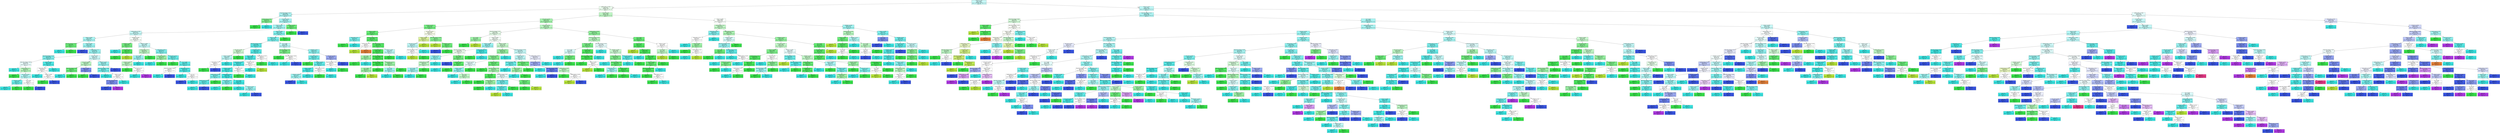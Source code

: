 digraph Tree {
node [shape=box, style="filled", color="black", fontname="helvetica"] ;
edge [fontname="helvetica"] ;
0 [label="alcohol <= 2.402\ngini = 0.663\nsamples = 2140\nvalue = [6, 59, 570, 1022, 408, 72, 3]\nclass = 8", fillcolor="#c6f8f7"] ;
1 [label="volatile_acidity <= 0.235\ngini = 0.58\nsamples = 749\nvalue = [1, 26, 361, 321, 38, 2, 0]\nclass = 7", fillcolor="#ecfdee"] ;
0 -> 1 [labeldistance=2.5, labelangle=45, headlabel="True"] ;
2 [label="free_sulfur_dioxide <= 15.5\ngini = 0.561\nsamples = 233\nvalue = [0, 2, 69, 136, 24, 2, 0]\nclass = 8", fillcolor="#aef4f3"] ;
1 -> 2 ;
3 [label="residual_sugar <= 4.05\ngini = 0.397\nsamples = 11\nvalue = [0, 0, 8, 3, 0, 0, 0]\nclass = 7", fillcolor="#83ef90"] ;
2 -> 3 ;
4 [label="gini = 0.0\nsamples = 8\nvalue = [0, 0, 8, 0, 0, 0, 0]\nclass = 7", fillcolor="#39e54d"] ;
3 -> 4 ;
5 [label="gini = 0.0\nsamples = 3\nvalue = [0, 0, 0, 3, 0, 0, 0]\nclass = 8", fillcolor="#39e5e2"] ;
3 -> 5 ;
6 [label="chlorides <= 0.069\ngini = 0.554\nsamples = 222\nvalue = [0, 2, 61, 133, 24, 2, 0]\nclass = 8", fillcolor="#a6f3f2"] ;
2 -> 6 ;
7 [label="alcohol <= 2.358\ngini = 0.544\nsamples = 217\nvalue = [0, 2, 57, 133, 23, 2, 0]\nclass = 8", fillcolor="#a1f3f1"] ;
6 -> 7 ;
8 [label="volatile_acidity <= 0.205\ngini = 0.607\nsamples = 115\nvalue = [0, 1, 37, 60, 15, 2, 0]\nclass = 8", fillcolor="#c5f7f6"] ;
7 -> 8 ;
9 [label="density <= 0.993\ngini = 0.587\nsamples = 72\nvalue = [0, 0, 17, 41, 13, 1, 0]\nclass = 8", fillcolor="#a9f4f2"] ;
8 -> 9 ;
10 [label="free_sulfur_dioxide <= 19.0\ngini = 0.32\nsamples = 5\nvalue = [0, 0, 4, 1, 0, 0, 0]\nclass = 7", fillcolor="#6aec79"] ;
9 -> 10 ;
11 [label="gini = 0.0\nsamples = 1\nvalue = [0, 0, 0, 1, 0, 0, 0]\nclass = 8", fillcolor="#39e5e2"] ;
10 -> 11 ;
12 [label="gini = 0.0\nsamples = 4\nvalue = [0, 0, 4, 0, 0, 0, 0]\nclass = 7", fillcolor="#39e54d"] ;
10 -> 12 ;
13 [label="density <= 0.994\ngini = 0.568\nsamples = 67\nvalue = [0, 0, 13, 40, 13, 1, 0]\nclass = 8", fillcolor="#9cf2f0"] ;
9 -> 13 ;
14 [label="gini = 0.0\nsamples = 2\nvalue = [0, 0, 0, 0, 2, 0, 0]\nclass = 4", fillcolor="#3956e5"] ;
13 -> 14 ;
15 [label="residual_sugar <= 7.5\ngini = 0.552\nsamples = 65\nvalue = [0, 0, 13, 40, 11, 1, 0]\nclass = 8", fillcolor="#98f2f0"] ;
13 -> 15 ;
16 [label="total_sulfur_dioxide <= 112.0\ngini = 0.426\nsamples = 36\nvalue = [0, 0, 8, 26, 2, 0, 0]\nclass = 8", fillcolor="#80eeec"] ;
15 -> 16 ;
17 [label="total_sulfur_dioxide <= 99.5\ngini = 0.555\nsamples = 16\nvalue = [0, 0, 7, 8, 1, 0, 0]\nclass = 8", fillcolor="#e9fcfc"] ;
16 -> 17 ;
18 [label="gini = 0.0\nsamples = 4\nvalue = [0, 0, 0, 4, 0, 0, 0]\nclass = 8", fillcolor="#39e5e2"] ;
17 -> 18 ;
19 [label="residual_sugar <= 4.7\ngini = 0.542\nsamples = 12\nvalue = [0, 0, 7, 4, 1, 0, 0]\nclass = 7", fillcolor="#b5f5bc"] ;
17 -> 19 ;
20 [label="gini = 0.0\nsamples = 5\nvalue = [0, 0, 5, 0, 0, 0, 0]\nclass = 7", fillcolor="#39e54d"] ;
19 -> 20 ;
21 [label="citric_acid <= 0.255\ngini = 0.571\nsamples = 7\nvalue = [0, 0, 2, 4, 1, 0, 0]\nclass = 8", fillcolor="#b0f5f3"] ;
19 -> 21 ;
22 [label="chlorides <= 0.05\ngini = 0.32\nsamples = 5\nvalue = [0, 0, 1, 4, 0, 0, 0]\nclass = 8", fillcolor="#6aece9"] ;
21 -> 22 ;
23 [label="gini = 0.0\nsamples = 4\nvalue = [0, 0, 0, 4, 0, 0, 0]\nclass = 8", fillcolor="#39e5e2"] ;
22 -> 23 ;
24 [label="gini = 0.0\nsamples = 1\nvalue = [0, 0, 1, 0, 0, 0, 0]\nclass = 7", fillcolor="#39e54d"] ;
22 -> 24 ;
25 [label="pH <= 3.345\ngini = 0.5\nsamples = 2\nvalue = [0, 0, 1, 0, 1, 0, 0]\nclass = 7", fillcolor="#ffffff"] ;
21 -> 25 ;
26 [label="gini = 0.0\nsamples = 1\nvalue = [0, 0, 1, 0, 0, 0, 0]\nclass = 7", fillcolor="#39e54d"] ;
25 -> 26 ;
27 [label="gini = 0.0\nsamples = 1\nvalue = [0, 0, 0, 0, 1, 0, 0]\nclass = 4", fillcolor="#3956e5"] ;
25 -> 27 ;
28 [label="alcohol <= 2.308\ngini = 0.185\nsamples = 20\nvalue = [0, 0, 1, 18, 1, 0, 0]\nclass = 8", fillcolor="#4ee8e5"] ;
16 -> 28 ;
29 [label="fixed_acidity <= 6.5\ngini = 0.667\nsamples = 3\nvalue = [0, 0, 1, 1, 1, 0, 0]\nclass = 7", fillcolor="#ffffff"] ;
28 -> 29 ;
30 [label="gini = 0.0\nsamples = 1\nvalue = [0, 0, 0, 1, 0, 0, 0]\nclass = 8", fillcolor="#39e5e2"] ;
29 -> 30 ;
31 [label="density <= 0.996\ngini = 0.5\nsamples = 2\nvalue = [0, 0, 1, 0, 1, 0, 0]\nclass = 7", fillcolor="#ffffff"] ;
29 -> 31 ;
32 [label="gini = 0.0\nsamples = 1\nvalue = [0, 0, 1, 0, 0, 0, 0]\nclass = 7", fillcolor="#39e54d"] ;
31 -> 32 ;
33 [label="gini = 0.0\nsamples = 1\nvalue = [0, 0, 0, 0, 1, 0, 0]\nclass = 4", fillcolor="#3956e5"] ;
31 -> 33 ;
34 [label="gini = 0.0\nsamples = 17\nvalue = [0, 0, 0, 17, 0, 0, 0]\nclass = 8", fillcolor="#39e5e2"] ;
28 -> 34 ;
35 [label="density <= 0.997\ngini = 0.64\nsamples = 29\nvalue = [0, 0, 5, 14, 9, 1, 0]\nclass = 8", fillcolor="#cef8f8"] ;
15 -> 35 ;
36 [label="citric_acid <= 0.281\ngini = 0.568\nsamples = 9\nvalue = [0, 0, 5, 1, 3, 0, 0]\nclass = 7", fillcolor="#bdf6c4"] ;
35 -> 36 ;
37 [label="free_sulfur_dioxide <= 25.0\ngini = 0.32\nsamples = 5\nvalue = [0, 0, 4, 1, 0, 0, 0]\nclass = 7", fillcolor="#6aec79"] ;
36 -> 37 ;
38 [label="gini = 0.0\nsamples = 1\nvalue = [0, 0, 0, 1, 0, 0, 0]\nclass = 8", fillcolor="#39e5e2"] ;
37 -> 38 ;
39 [label="gini = 0.0\nsamples = 4\nvalue = [0, 0, 4, 0, 0, 0, 0]\nclass = 7", fillcolor="#39e54d"] ;
37 -> 39 ;
40 [label="alcohol <= 2.267\ngini = 0.375\nsamples = 4\nvalue = [0, 0, 1, 0, 3, 0, 0]\nclass = 4", fillcolor="#7b8eee"] ;
36 -> 40 ;
41 [label="gini = 0.0\nsamples = 1\nvalue = [0, 0, 1, 0, 0, 0, 0]\nclass = 7", fillcolor="#39e54d"] ;
40 -> 41 ;
42 [label="gini = 0.0\nsamples = 3\nvalue = [0, 0, 0, 0, 3, 0, 0]\nclass = 4", fillcolor="#3956e5"] ;
40 -> 42 ;
43 [label="alcohol <= 2.347\ngini = 0.485\nsamples = 20\nvalue = [0, 0, 0, 13, 6, 1, 0]\nclass = 8", fillcolor="#9cf2f0"] ;
35 -> 43 ;
44 [label="total_sulfur_dioxide <= 148.0\ngini = 0.381\nsamples = 17\nvalue = [0, 0, 0, 13, 3, 1, 0]\nclass = 8", fillcolor="#72ecea"] ;
43 -> 44 ;
45 [label="gini = 0.0\nsamples = 10\nvalue = [0, 0, 0, 10, 0, 0, 0]\nclass = 8", fillcolor="#39e5e2"] ;
44 -> 45 ;
46 [label="alcohol <= 2.317\ngini = 0.612\nsamples = 7\nvalue = [0, 0, 0, 3, 3, 1, 0]\nclass = 8", fillcolor="#ffffff"] ;
44 -> 46 ;
47 [label="free_sulfur_dioxide <= 50.75\ngini = 0.375\nsamples = 4\nvalue = [0, 0, 0, 0, 3, 1, 0]\nclass = 4", fillcolor="#7b8eee"] ;
46 -> 47 ;
48 [label="gini = 0.0\nsamples = 3\nvalue = [0, 0, 0, 0, 3, 0, 0]\nclass = 4", fillcolor="#3956e5"] ;
47 -> 48 ;
49 [label="gini = 0.0\nsamples = 1\nvalue = [0, 0, 0, 0, 0, 1, 0]\nclass = 3", fillcolor="#b139e5"] ;
47 -> 49 ;
50 [label="gini = 0.0\nsamples = 3\nvalue = [0, 0, 0, 3, 0, 0, 0]\nclass = 8", fillcolor="#39e5e2"] ;
46 -> 50 ;
51 [label="gini = 0.0\nsamples = 3\nvalue = [0, 0, 0, 0, 3, 0, 0]\nclass = 4", fillcolor="#3956e5"] ;
43 -> 51 ;
52 [label="sulphates <= 0.455\ngini = 0.585\nsamples = 43\nvalue = [0, 1, 20, 19, 2, 1, 0]\nclass = 7", fillcolor="#f7fef8"] ;
8 -> 52 ;
53 [label="sulphates <= 0.325\ngini = 0.403\nsamples = 12\nvalue = [0, 1, 9, 2, 0, 0, 0]\nclass = 7", fillcolor="#74ed82"] ;
52 -> 53 ;
54 [label="gini = 0.0\nsamples = 2\nvalue = [0, 0, 0, 2, 0, 0, 0]\nclass = 8", fillcolor="#39e5e2"] ;
53 -> 54 ;
55 [label="chlorides <= 0.065\ngini = 0.18\nsamples = 10\nvalue = [0, 1, 9, 0, 0, 0, 0]\nclass = 7", fillcolor="#4fe861"] ;
53 -> 55 ;
56 [label="gini = 0.0\nsamples = 9\nvalue = [0, 0, 9, 0, 0, 0, 0]\nclass = 7", fillcolor="#39e54d"] ;
55 -> 56 ;
57 [label="gini = 0.0\nsamples = 1\nvalue = [0, 1, 0, 0, 0, 0, 0]\nclass = 5", fillcolor="#b7e539"] ;
55 -> 57 ;
58 [label="density <= 0.996\ngini = 0.568\nsamples = 31\nvalue = [0, 0, 11, 17, 2, 1, 0]\nclass = 8", fillcolor="#c4f7f6"] ;
52 -> 58 ;
59 [label="residual_sugar <= 7.3\ngini = 0.541\nsamples = 14\nvalue = [0, 0, 8, 5, 0, 1, 0]\nclass = 7", fillcolor="#bdf6c4"] ;
58 -> 59 ;
60 [label="pH <= 3.125\ngini = 0.531\nsamples = 8\nvalue = [0, 0, 2, 5, 0, 1, 0]\nclass = 8", fillcolor="#9cf2f0"] ;
59 -> 60 ;
61 [label="chlorides <= 0.054\ngini = 0.625\nsamples = 4\nvalue = [0, 0, 2, 1, 0, 1, 0]\nclass = 7", fillcolor="#bdf6c4"] ;
60 -> 61 ;
62 [label="gini = 0.0\nsamples = 2\nvalue = [0, 0, 2, 0, 0, 0, 0]\nclass = 7", fillcolor="#39e54d"] ;
61 -> 62 ;
63 [label="citric_acid <= 0.21\ngini = 0.5\nsamples = 2\nvalue = [0, 0, 0, 1, 0, 1, 0]\nclass = 8", fillcolor="#ffffff"] ;
61 -> 63 ;
64 [label="gini = 0.0\nsamples = 1\nvalue = [0, 0, 0, 1, 0, 0, 0]\nclass = 8", fillcolor="#39e5e2"] ;
63 -> 64 ;
65 [label="gini = 0.0\nsamples = 1\nvalue = [0, 0, 0, 0, 0, 1, 0]\nclass = 3", fillcolor="#b139e5"] ;
63 -> 65 ;
66 [label="gini = 0.0\nsamples = 4\nvalue = [0, 0, 0, 4, 0, 0, 0]\nclass = 8", fillcolor="#39e5e2"] ;
60 -> 66 ;
67 [label="gini = 0.0\nsamples = 6\nvalue = [0, 0, 6, 0, 0, 0, 0]\nclass = 7", fillcolor="#39e54d"] ;
59 -> 67 ;
68 [label="fixed_acidity <= 6.45\ngini = 0.457\nsamples = 17\nvalue = [0, 0, 3, 12, 2, 0, 0]\nclass = 8", fillcolor="#80eeec"] ;
58 -> 68 ;
69 [label="citric_acid <= 0.198\ngini = 0.444\nsamples = 3\nvalue = [0, 0, 2, 1, 0, 0, 0]\nclass = 7", fillcolor="#9cf2a6"] ;
68 -> 69 ;
70 [label="gini = 0.0\nsamples = 1\nvalue = [0, 0, 0, 1, 0, 0, 0]\nclass = 8", fillcolor="#39e5e2"] ;
69 -> 70 ;
71 [label="gini = 0.0\nsamples = 2\nvalue = [0, 0, 2, 0, 0, 0, 0]\nclass = 7", fillcolor="#39e54d"] ;
69 -> 71 ;
72 [label="citric_acid <= 0.214\ngini = 0.357\nsamples = 14\nvalue = [0, 0, 1, 11, 2, 0, 0]\nclass = 8", fillcolor="#6bece9"] ;
68 -> 72 ;
73 [label="gini = 0.0\nsamples = 1\nvalue = [0, 0, 1, 0, 0, 0, 0]\nclass = 7", fillcolor="#39e54d"] ;
72 -> 73 ;
74 [label="pH <= 3.005\ngini = 0.26\nsamples = 13\nvalue = [0, 0, 0, 11, 2, 0, 0]\nclass = 8", fillcolor="#5deae7"] ;
72 -> 74 ;
75 [label="total_sulfur_dioxide <= 182.0\ngini = 0.5\nsamples = 2\nvalue = [0, 0, 0, 1, 1, 0, 0]\nclass = 8", fillcolor="#ffffff"] ;
74 -> 75 ;
76 [label="gini = 0.0\nsamples = 1\nvalue = [0, 0, 0, 1, 0, 0, 0]\nclass = 8", fillcolor="#39e5e2"] ;
75 -> 76 ;
77 [label="gini = 0.0\nsamples = 1\nvalue = [0, 0, 0, 0, 1, 0, 0]\nclass = 4", fillcolor="#3956e5"] ;
75 -> 77 ;
78 [label="fixed_acidity <= 7.95\ngini = 0.165\nsamples = 11\nvalue = [0, 0, 0, 10, 1, 0, 0]\nclass = 8", fillcolor="#4de8e5"] ;
74 -> 78 ;
79 [label="gini = 0.0\nsamples = 9\nvalue = [0, 0, 0, 9, 0, 0, 0]\nclass = 8", fillcolor="#39e5e2"] ;
78 -> 79 ;
80 [label="pH <= 3.1\ngini = 0.5\nsamples = 2\nvalue = [0, 0, 0, 1, 1, 0, 0]\nclass = 8", fillcolor="#ffffff"] ;
78 -> 80 ;
81 [label="gini = 0.0\nsamples = 1\nvalue = [0, 0, 0, 0, 1, 0, 0]\nclass = 4", fillcolor="#3956e5"] ;
80 -> 81 ;
82 [label="gini = 0.0\nsamples = 1\nvalue = [0, 0, 0, 1, 0, 0, 0]\nclass = 8", fillcolor="#39e5e2"] ;
80 -> 82 ;
83 [label="density <= 0.998\ngini = 0.443\nsamples = 102\nvalue = [0, 1, 20, 73, 8, 0, 0]\nclass = 8", fillcolor="#7feeec"] ;
7 -> 83 ;
84 [label="alcohol <= 2.393\ngini = 0.42\nsamples = 99\nvalue = [0, 1, 17, 73, 8, 0, 0]\nclass = 8", fillcolor="#78edeb"] ;
83 -> 84 ;
85 [label="free_sulfur_dioxide <= 20.0\ngini = 0.302\nsamples = 69\nvalue = [0, 1, 8, 57, 3, 0, 0]\nclass = 8", fillcolor="#60eae8"] ;
84 -> 85 ;
86 [label="citric_acid <= 0.353\ngini = 0.611\nsamples = 6\nvalue = [0, 0, 3, 2, 1, 0, 0]\nclass = 7", fillcolor="#cef8d2"] ;
85 -> 86 ;
87 [label="density <= 0.994\ngini = 0.625\nsamples = 4\nvalue = [0, 0, 1, 2, 1, 0, 0]\nclass = 8", fillcolor="#bdf6f5"] ;
86 -> 87 ;
88 [label="fixed_acidity <= 7.6\ngini = 0.5\nsamples = 2\nvalue = [0, 0, 1, 0, 1, 0, 0]\nclass = 7", fillcolor="#ffffff"] ;
87 -> 88 ;
89 [label="gini = 0.0\nsamples = 1\nvalue = [0, 0, 1, 0, 0, 0, 0]\nclass = 7", fillcolor="#39e54d"] ;
88 -> 89 ;
90 [label="gini = 0.0\nsamples = 1\nvalue = [0, 0, 0, 0, 1, 0, 0]\nclass = 4", fillcolor="#3956e5"] ;
88 -> 90 ;
91 [label="gini = 0.0\nsamples = 2\nvalue = [0, 0, 0, 2, 0, 0, 0]\nclass = 8", fillcolor="#39e5e2"] ;
87 -> 91 ;
92 [label="gini = 0.0\nsamples = 2\nvalue = [0, 0, 2, 0, 0, 0, 0]\nclass = 7", fillcolor="#39e54d"] ;
86 -> 92 ;
93 [label="chlorides <= 0.058\ngini = 0.23\nsamples = 63\nvalue = [0, 1, 5, 55, 2, 0, 0]\nclass = 8", fillcolor="#54e9e6"] ;
85 -> 93 ;
94 [label="density <= 0.998\ngini = 0.189\nsamples = 59\nvalue = [0, 1, 3, 53, 2, 0, 0]\nclass = 8", fillcolor="#4ee8e5"] ;
93 -> 94 ;
95 [label="fixed_acidity <= 8.35\ngini = 0.164\nsamples = 57\nvalue = [0, 0, 3, 52, 2, 0, 0]\nclass = 8", fillcolor="#4be7e5"] ;
94 -> 95 ;
96 [label="chlorides <= 0.035\ngini = 0.138\nsamples = 55\nvalue = [0, 0, 2, 51, 2, 0, 0]\nclass = 8", fillcolor="#48e7e4"] ;
95 -> 96 ;
97 [label="volatile_acidity <= 0.225\ngini = 0.449\nsamples = 7\nvalue = [0, 0, 1, 5, 1, 0, 0]\nclass = 8", fillcolor="#7beeec"] ;
96 -> 97 ;
98 [label="residual_sugar <= 10.15\ngini = 0.278\nsamples = 6\nvalue = [0, 0, 0, 5, 1, 0, 0]\nclass = 8", fillcolor="#61eae8"] ;
97 -> 98 ;
99 [label="gini = 0.0\nsamples = 5\nvalue = [0, 0, 0, 5, 0, 0, 0]\nclass = 8", fillcolor="#39e5e2"] ;
98 -> 99 ;
100 [label="gini = 0.0\nsamples = 1\nvalue = [0, 0, 0, 0, 1, 0, 0]\nclass = 4", fillcolor="#3956e5"] ;
98 -> 100 ;
101 [label="gini = 0.0\nsamples = 1\nvalue = [0, 0, 1, 0, 0, 0, 0]\nclass = 7", fillcolor="#39e54d"] ;
97 -> 101 ;
102 [label="fixed_acidity <= 5.95\ngini = 0.081\nsamples = 48\nvalue = [0, 0, 1, 46, 1, 0, 0]\nclass = 8", fillcolor="#41e6e3"] ;
96 -> 102 ;
103 [label="fixed_acidity <= 5.85\ngini = 0.375\nsamples = 4\nvalue = [0, 0, 1, 3, 0, 0, 0]\nclass = 8", fillcolor="#7beeec"] ;
102 -> 103 ;
104 [label="gini = 0.0\nsamples = 3\nvalue = [0, 0, 0, 3, 0, 0, 0]\nclass = 8", fillcolor="#39e5e2"] ;
103 -> 104 ;
105 [label="gini = 0.0\nsamples = 1\nvalue = [0, 0, 1, 0, 0, 0, 0]\nclass = 7", fillcolor="#39e54d"] ;
103 -> 105 ;
106 [label="pH <= 3.405\ngini = 0.044\nsamples = 44\nvalue = [0, 0, 0, 43, 1, 0, 0]\nclass = 8", fillcolor="#3ee6e3"] ;
102 -> 106 ;
107 [label="gini = 0.0\nsamples = 41\nvalue = [0, 0, 0, 41, 0, 0, 0]\nclass = 8", fillcolor="#39e5e2"] ;
106 -> 107 ;
108 [label="alcohol <= 2.375\ngini = 0.444\nsamples = 3\nvalue = [0, 0, 0, 2, 1, 0, 0]\nclass = 8", fillcolor="#9cf2f0"] ;
106 -> 108 ;
109 [label="gini = 0.0\nsamples = 2\nvalue = [0, 0, 0, 2, 0, 0, 0]\nclass = 8", fillcolor="#39e5e2"] ;
108 -> 109 ;
110 [label="gini = 0.0\nsamples = 1\nvalue = [0, 0, 0, 0, 1, 0, 0]\nclass = 4", fillcolor="#3956e5"] ;
108 -> 110 ;
111 [label="sulphates <= 0.455\ngini = 0.5\nsamples = 2\nvalue = [0, 0, 1, 1, 0, 0, 0]\nclass = 7", fillcolor="#ffffff"] ;
95 -> 111 ;
112 [label="gini = 0.0\nsamples = 1\nvalue = [0, 0, 1, 0, 0, 0, 0]\nclass = 7", fillcolor="#39e54d"] ;
111 -> 112 ;
113 [label="gini = 0.0\nsamples = 1\nvalue = [0, 0, 0, 1, 0, 0, 0]\nclass = 8", fillcolor="#39e5e2"] ;
111 -> 113 ;
114 [label="sulphates <= 0.445\ngini = 0.5\nsamples = 2\nvalue = [0, 1, 0, 1, 0, 0, 0]\nclass = 5", fillcolor="#ffffff"] ;
94 -> 114 ;
115 [label="gini = 0.0\nsamples = 1\nvalue = [0, 0, 0, 1, 0, 0, 0]\nclass = 8", fillcolor="#39e5e2"] ;
114 -> 115 ;
116 [label="gini = 0.0\nsamples = 1\nvalue = [0, 1, 0, 0, 0, 0, 0]\nclass = 5", fillcolor="#b7e539"] ;
114 -> 116 ;
117 [label="volatile_acidity <= 0.175\ngini = 0.5\nsamples = 4\nvalue = [0, 0, 2, 2, 0, 0, 0]\nclass = 7", fillcolor="#ffffff"] ;
93 -> 117 ;
118 [label="gini = 0.0\nsamples = 2\nvalue = [0, 0, 2, 0, 0, 0, 0]\nclass = 7", fillcolor="#39e54d"] ;
117 -> 118 ;
119 [label="gini = 0.0\nsamples = 2\nvalue = [0, 0, 0, 2, 0, 0, 0]\nclass = 8", fillcolor="#39e5e2"] ;
117 -> 119 ;
120 [label="pH <= 3.095\ngini = 0.598\nsamples = 30\nvalue = [0, 0, 9, 16, 5, 0, 0]\nclass = 8", fillcolor="#bdf6f5"] ;
84 -> 120 ;
121 [label="free_sulfur_dioxide <= 45.5\ngini = 0.449\nsamples = 7\nvalue = [0, 0, 5, 1, 1, 0, 0]\nclass = 7", fillcolor="#7bee88"] ;
120 -> 121 ;
122 [label="gini = 0.0\nsamples = 5\nvalue = [0, 0, 5, 0, 0, 0, 0]\nclass = 7", fillcolor="#39e54d"] ;
121 -> 122 ;
123 [label="total_sulfur_dioxide <= 164.0\ngini = 0.5\nsamples = 2\nvalue = [0, 0, 0, 1, 1, 0, 0]\nclass = 8", fillcolor="#ffffff"] ;
121 -> 123 ;
124 [label="gini = 0.0\nsamples = 1\nvalue = [0, 0, 0, 1, 0, 0, 0]\nclass = 8", fillcolor="#39e5e2"] ;
123 -> 124 ;
125 [label="gini = 0.0\nsamples = 1\nvalue = [0, 0, 0, 0, 1, 0, 0]\nclass = 4", fillcolor="#3956e5"] ;
123 -> 125 ;
126 [label="sulphates <= 0.52\ngini = 0.514\nsamples = 23\nvalue = [0, 0, 4, 15, 4, 0, 0]\nclass = 8", fillcolor="#8cf0ee"] ;
120 -> 126 ;
127 [label="citric_acid <= 0.143\ngini = 0.364\nsamples = 18\nvalue = [0, 0, 3, 14, 1, 0, 0]\nclass = 8", fillcolor="#6eecea"] ;
126 -> 127 ;
128 [label="gini = 0.0\nsamples = 1\nvalue = [0, 0, 1, 0, 0, 0, 0]\nclass = 7", fillcolor="#39e54d"] ;
127 -> 128 ;
129 [label="chlorides <= 0.053\ngini = 0.304\nsamples = 17\nvalue = [0, 0, 2, 14, 1, 0, 0]\nclass = 8", fillcolor="#61eae8"] ;
127 -> 129 ;
130 [label="density <= 0.992\ngini = 0.142\nsamples = 13\nvalue = [0, 0, 0, 12, 1, 0, 0]\nclass = 8", fillcolor="#49e7e4"] ;
129 -> 130 ;
131 [label="chlorides <= 0.046\ngini = 0.444\nsamples = 3\nvalue = [0, 0, 0, 2, 1, 0, 0]\nclass = 8", fillcolor="#9cf2f0"] ;
130 -> 131 ;
132 [label="gini = 0.0\nsamples = 1\nvalue = [0, 0, 0, 0, 1, 0, 0]\nclass = 4", fillcolor="#3956e5"] ;
131 -> 132 ;
133 [label="gini = 0.0\nsamples = 2\nvalue = [0, 0, 0, 2, 0, 0, 0]\nclass = 8", fillcolor="#39e5e2"] ;
131 -> 133 ;
134 [label="gini = 0.0\nsamples = 10\nvalue = [0, 0, 0, 10, 0, 0, 0]\nclass = 8", fillcolor="#39e5e2"] ;
130 -> 134 ;
135 [label="volatile_acidity <= 0.175\ngini = 0.5\nsamples = 4\nvalue = [0, 0, 2, 2, 0, 0, 0]\nclass = 7", fillcolor="#ffffff"] ;
129 -> 135 ;
136 [label="gini = 0.0\nsamples = 2\nvalue = [0, 0, 2, 0, 0, 0, 0]\nclass = 7", fillcolor="#39e54d"] ;
135 -> 136 ;
137 [label="gini = 0.0\nsamples = 2\nvalue = [0, 0, 0, 2, 0, 0, 0]\nclass = 8", fillcolor="#39e5e2"] ;
135 -> 137 ;
138 [label="citric_acid <= 0.258\ngini = 0.56\nsamples = 5\nvalue = [0, 0, 1, 1, 3, 0, 0]\nclass = 4", fillcolor="#9caaf2"] ;
126 -> 138 ;
139 [label="free_sulfur_dioxide <= 49.0\ngini = 0.5\nsamples = 2\nvalue = [0, 0, 1, 1, 0, 0, 0]\nclass = 7", fillcolor="#ffffff"] ;
138 -> 139 ;
140 [label="gini = 0.0\nsamples = 1\nvalue = [0, 0, 0, 1, 0, 0, 0]\nclass = 8", fillcolor="#39e5e2"] ;
139 -> 140 ;
141 [label="gini = 0.0\nsamples = 1\nvalue = [0, 0, 1, 0, 0, 0, 0]\nclass = 7", fillcolor="#39e54d"] ;
139 -> 141 ;
142 [label="gini = 0.0\nsamples = 3\nvalue = [0, 0, 0, 0, 3, 0, 0]\nclass = 4", fillcolor="#3956e5"] ;
138 -> 142 ;
143 [label="gini = 0.0\nsamples = 3\nvalue = [0, 0, 3, 0, 0, 0, 0]\nclass = 7", fillcolor="#39e54d"] ;
83 -> 143 ;
144 [label="chlorides <= 0.091\ngini = 0.32\nsamples = 5\nvalue = [0, 0, 4, 0, 1, 0, 0]\nclass = 7", fillcolor="#6aec79"] ;
6 -> 144 ;
145 [label="gini = 0.0\nsamples = 4\nvalue = [0, 0, 4, 0, 0, 0, 0]\nclass = 7", fillcolor="#39e54d"] ;
144 -> 145 ;
146 [label="gini = 0.0\nsamples = 1\nvalue = [0, 0, 0, 0, 1, 0, 0]\nclass = 4", fillcolor="#3956e5"] ;
144 -> 146 ;
147 [label="alcohol <= 2.353\ngini = 0.548\nsamples = 516\nvalue = [1, 24, 292, 185, 14, 0, 0]\nclass = 7", fillcolor="#bff7c5"] ;
1 -> 147 ;
148 [label="citric_acid <= 0.219\ngini = 0.524\nsamples = 321\nvalue = [1, 18, 199, 95, 8, 0, 0]\nclass = 7", fillcolor="#a4f3ad"] ;
147 -> 148 ;
149 [label="chlorides <= 0.057\ngini = 0.422\nsamples = 85\nvalue = [1, 8, 63, 12, 1, 0, 0]\nclass = 7", fillcolor="#75ed83"] ;
148 -> 149 ;
150 [label="density <= 0.993\ngini = 0.312\nsamples = 71\nvalue = [1, 2, 58, 10, 0, 0, 0]\nclass = 7", fillcolor="#63eb73"] ;
149 -> 150 ;
151 [label="fixed_acidity <= 6.4\ngini = 0.375\nsamples = 4\nvalue = [0, 0, 1, 3, 0, 0, 0]\nclass = 8", fillcolor="#7beeec"] ;
150 -> 151 ;
152 [label="gini = 0.0\nsamples = 1\nvalue = [0, 0, 1, 0, 0, 0, 0]\nclass = 7", fillcolor="#39e54d"] ;
151 -> 152 ;
153 [label="gini = 0.0\nsamples = 3\nvalue = [0, 0, 0, 3, 0, 0, 0]\nclass = 8", fillcolor="#39e5e2"] ;
151 -> 153 ;
154 [label="free_sulfur_dioxide <= 8.5\ngini = 0.264\nsamples = 67\nvalue = [1, 2, 57, 7, 0, 0, 0]\nclass = 7", fillcolor="#5ae96b"] ;
150 -> 154 ;
155 [label="residual_sugar <= 4.4\ngini = 0.5\nsamples = 2\nvalue = [1, 1, 0, 0, 0, 0, 0]\nclass = 6", fillcolor="#ffffff"] ;
154 -> 155 ;
156 [label="gini = 0.0\nsamples = 1\nvalue = [0, 1, 0, 0, 0, 0, 0]\nclass = 5", fillcolor="#b7e539"] ;
155 -> 156 ;
157 [label="gini = 0.0\nsamples = 1\nvalue = [1, 0, 0, 0, 0, 0, 0]\nclass = 6", fillcolor="#e58139"] ;
155 -> 157 ;
158 [label="total_sulfur_dioxide <= 211.0\ngini = 0.219\nsamples = 65\nvalue = [0, 1, 57, 7, 0, 0, 0]\nclass = 7", fillcolor="#54e966"] ;
154 -> 158 ;
159 [label="chlorides <= 0.035\ngini = 0.155\nsamples = 60\nvalue = [0, 1, 55, 4, 0, 0, 0]\nclass = 7", fillcolor="#4be75d"] ;
158 -> 159 ;
160 [label="pH <= 3.25\ngini = 0.444\nsamples = 6\nvalue = [0, 0, 4, 2, 0, 0, 0]\nclass = 7", fillcolor="#9cf2a6"] ;
159 -> 160 ;
161 [label="gini = 0.0\nsamples = 4\nvalue = [0, 0, 4, 0, 0, 0, 0]\nclass = 7", fillcolor="#39e54d"] ;
160 -> 161 ;
162 [label="gini = 0.0\nsamples = 2\nvalue = [0, 0, 0, 2, 0, 0, 0]\nclass = 8", fillcolor="#39e5e2"] ;
160 -> 162 ;
163 [label="free_sulfur_dioxide <= 56.0\ngini = 0.106\nsamples = 54\nvalue = [0, 1, 51, 2, 0, 0, 0]\nclass = 7", fillcolor="#44e657"] ;
159 -> 163 ;
164 [label="total_sulfur_dioxide <= 97.0\ngini = 0.041\nsamples = 48\nvalue = [0, 1, 47, 0, 0, 0, 0]\nclass = 7", fillcolor="#3de651"] ;
163 -> 164 ;
165 [label="pH <= 3.185\ngini = 0.444\nsamples = 3\nvalue = [0, 1, 2, 0, 0, 0, 0]\nclass = 7", fillcolor="#9cf2a6"] ;
164 -> 165 ;
166 [label="gini = 0.0\nsamples = 2\nvalue = [0, 0, 2, 0, 0, 0, 0]\nclass = 7", fillcolor="#39e54d"] ;
165 -> 166 ;
167 [label="gini = 0.0\nsamples = 1\nvalue = [0, 1, 0, 0, 0, 0, 0]\nclass = 5", fillcolor="#b7e539"] ;
165 -> 167 ;
168 [label="gini = 0.0\nsamples = 45\nvalue = [0, 0, 45, 0, 0, 0, 0]\nclass = 7", fillcolor="#39e54d"] ;
164 -> 168 ;
169 [label="fixed_acidity <= 6.75\ngini = 0.444\nsamples = 6\nvalue = [0, 0, 4, 2, 0, 0, 0]\nclass = 7", fillcolor="#9cf2a6"] ;
163 -> 169 ;
170 [label="pH <= 3.19\ngini = 0.444\nsamples = 3\nvalue = [0, 0, 1, 2, 0, 0, 0]\nclass = 8", fillcolor="#9cf2f0"] ;
169 -> 170 ;
171 [label="gini = 0.0\nsamples = 2\nvalue = [0, 0, 0, 2, 0, 0, 0]\nclass = 8", fillcolor="#39e5e2"] ;
170 -> 171 ;
172 [label="gini = 0.0\nsamples = 1\nvalue = [0, 0, 1, 0, 0, 0, 0]\nclass = 7", fillcolor="#39e54d"] ;
170 -> 172 ;
173 [label="gini = 0.0\nsamples = 3\nvalue = [0, 0, 3, 0, 0, 0, 0]\nclass = 7", fillcolor="#39e54d"] ;
169 -> 173 ;
174 [label="alcohol <= 2.298\ngini = 0.48\nsamples = 5\nvalue = [0, 0, 2, 3, 0, 0, 0]\nclass = 8", fillcolor="#bdf6f5"] ;
158 -> 174 ;
175 [label="gini = 0.0\nsamples = 2\nvalue = [0, 0, 2, 0, 0, 0, 0]\nclass = 7", fillcolor="#39e54d"] ;
174 -> 175 ;
176 [label="gini = 0.0\nsamples = 3\nvalue = [0, 0, 0, 3, 0, 0, 0]\nclass = 8", fillcolor="#39e5e2"] ;
174 -> 176 ;
177 [label="citric_acid <= 0.191\ngini = 0.663\nsamples = 14\nvalue = [0, 6, 5, 2, 1, 0, 0]\nclass = 5", fillcolor="#f7fce9"] ;
149 -> 177 ;
178 [label="density <= 0.994\ngini = 0.531\nsamples = 8\nvalue = [0, 5, 1, 2, 0, 0, 0]\nclass = 5", fillcolor="#dbf29c"] ;
177 -> 178 ;
179 [label="citric_acid <= 0.144\ngini = 0.625\nsamples = 4\nvalue = [0, 1, 1, 2, 0, 0, 0]\nclass = 8", fillcolor="#bdf6f5"] ;
178 -> 179 ;
180 [label="free_sulfur_dioxide <= 39.0\ngini = 0.5\nsamples = 2\nvalue = [0, 1, 1, 0, 0, 0, 0]\nclass = 5", fillcolor="#ffffff"] ;
179 -> 180 ;
181 [label="gini = 0.0\nsamples = 1\nvalue = [0, 1, 0, 0, 0, 0, 0]\nclass = 5", fillcolor="#b7e539"] ;
180 -> 181 ;
182 [label="gini = 0.0\nsamples = 1\nvalue = [0, 0, 1, 0, 0, 0, 0]\nclass = 7", fillcolor="#39e54d"] ;
180 -> 182 ;
183 [label="gini = 0.0\nsamples = 2\nvalue = [0, 0, 0, 2, 0, 0, 0]\nclass = 8", fillcolor="#39e5e2"] ;
179 -> 183 ;
184 [label="gini = 0.0\nsamples = 4\nvalue = [0, 4, 0, 0, 0, 0, 0]\nclass = 5", fillcolor="#b7e539"] ;
178 -> 184 ;
185 [label="total_sulfur_dioxide <= 100.0\ngini = 0.5\nsamples = 6\nvalue = [0, 1, 4, 0, 1, 0, 0]\nclass = 7", fillcolor="#88ef94"] ;
177 -> 185 ;
186 [label="gini = 0.0\nsamples = 1\nvalue = [0, 1, 0, 0, 0, 0, 0]\nclass = 5", fillcolor="#b7e539"] ;
185 -> 186 ;
187 [label="sulphates <= 0.445\ngini = 0.32\nsamples = 5\nvalue = [0, 0, 4, 0, 1, 0, 0]\nclass = 7", fillcolor="#6aec79"] ;
185 -> 187 ;
188 [label="gini = 0.0\nsamples = 1\nvalue = [0, 0, 0, 0, 1, 0, 0]\nclass = 4", fillcolor="#3956e5"] ;
187 -> 188 ;
189 [label="gini = 0.0\nsamples = 4\nvalue = [0, 0, 4, 0, 0, 0, 0]\nclass = 7", fillcolor="#39e54d"] ;
187 -> 189 ;
190 [label="citric_acid <= 0.333\ngini = 0.542\nsamples = 236\nvalue = [0, 10, 136, 83, 7, 0, 0]\nclass = 7", fillcolor="#baf6c1"] ;
148 -> 190 ;
191 [label="free_sulfur_dioxide <= 13.5\ngini = 0.586\nsamples = 131\nvalue = [0, 6, 64, 54, 7, 0, 0]\nclass = 7", fillcolor="#e5fce8"] ;
190 -> 191 ;
192 [label="pH <= 3.235\ngini = 0.444\nsamples = 9\nvalue = [0, 3, 6, 0, 0, 0, 0]\nclass = 7", fillcolor="#9cf2a6"] ;
191 -> 192 ;
193 [label="gini = 0.0\nsamples = 6\nvalue = [0, 0, 6, 0, 0, 0, 0]\nclass = 7", fillcolor="#39e54d"] ;
192 -> 193 ;
194 [label="gini = 0.0\nsamples = 3\nvalue = [0, 3, 0, 0, 0, 0, 0]\nclass = 5", fillcolor="#b7e539"] ;
192 -> 194 ;
195 [label="density <= 0.995\ngini = 0.574\nsamples = 122\nvalue = [0, 3, 58, 54, 7, 0, 0]\nclass = 7", fillcolor="#f3fdf5"] ;
191 -> 195 ;
196 [label="density <= 0.995\ngini = 0.463\nsamples = 33\nvalue = [0, 0, 10, 22, 1, 0, 0]\nclass = 8", fillcolor="#98f1f0"] ;
195 -> 196 ;
197 [label="total_sulfur_dioxide <= 160.0\ngini = 0.549\nsamples = 18\nvalue = [0, 0, 9, 8, 1, 0, 0]\nclass = 7", fillcolor="#ebfced"] ;
196 -> 197 ;
198 [label="sulphates <= 0.46\ngini = 0.42\nsamples = 10\nvalue = [0, 0, 3, 7, 0, 0, 0]\nclass = 8", fillcolor="#8ef0ee"] ;
197 -> 198 ;
199 [label="volatile_acidity <= 0.265\ngini = 0.48\nsamples = 5\nvalue = [0, 0, 3, 2, 0, 0, 0]\nclass = 7", fillcolor="#bdf6c4"] ;
198 -> 199 ;
200 [label="pH <= 3.125\ngini = 0.444\nsamples = 3\nvalue = [0, 0, 1, 2, 0, 0, 0]\nclass = 8", fillcolor="#9cf2f0"] ;
199 -> 200 ;
201 [label="gini = 0.0\nsamples = 2\nvalue = [0, 0, 0, 2, 0, 0, 0]\nclass = 8", fillcolor="#39e5e2"] ;
200 -> 201 ;
202 [label="gini = 0.0\nsamples = 1\nvalue = [0, 0, 1, 0, 0, 0, 0]\nclass = 7", fillcolor="#39e54d"] ;
200 -> 202 ;
203 [label="gini = 0.0\nsamples = 2\nvalue = [0, 0, 2, 0, 0, 0, 0]\nclass = 7", fillcolor="#39e54d"] ;
199 -> 203 ;
204 [label="gini = 0.0\nsamples = 5\nvalue = [0, 0, 0, 5, 0, 0, 0]\nclass = 8", fillcolor="#39e5e2"] ;
198 -> 204 ;
205 [label="pH <= 3.025\ngini = 0.406\nsamples = 8\nvalue = [0, 0, 6, 1, 1, 0, 0]\nclass = 7", fillcolor="#72ec80"] ;
197 -> 205 ;
206 [label="gini = 0.0\nsamples = 1\nvalue = [0, 0, 0, 0, 1, 0, 0]\nclass = 4", fillcolor="#3956e5"] ;
205 -> 206 ;
207 [label="chlorides <= 0.047\ngini = 0.245\nsamples = 7\nvalue = [0, 0, 6, 1, 0, 0, 0]\nclass = 7", fillcolor="#5ae96b"] ;
205 -> 207 ;
208 [label="gini = 0.0\nsamples = 1\nvalue = [0, 0, 0, 1, 0, 0, 0]\nclass = 8", fillcolor="#39e5e2"] ;
207 -> 208 ;
209 [label="gini = 0.0\nsamples = 6\nvalue = [0, 0, 6, 0, 0, 0, 0]\nclass = 7", fillcolor="#39e54d"] ;
207 -> 209 ;
210 [label="volatile_acidity <= 0.245\ngini = 0.124\nsamples = 15\nvalue = [0, 0, 1, 14, 0, 0, 0]\nclass = 8", fillcolor="#47e7e4"] ;
196 -> 210 ;
211 [label="gini = 0.0\nsamples = 1\nvalue = [0, 0, 1, 0, 0, 0, 0]\nclass = 7", fillcolor="#39e54d"] ;
210 -> 211 ;
212 [label="gini = 0.0\nsamples = 14\nvalue = [0, 0, 0, 14, 0, 0, 0]\nclass = 8", fillcolor="#39e5e2"] ;
210 -> 212 ;
213 [label="density <= 0.998\ngini = 0.574\nsamples = 89\nvalue = [0, 3, 48, 32, 6, 0, 0]\nclass = 7", fillcolor="#c7f8cd"] ;
195 -> 213 ;
214 [label="fixed_acidity <= 7.65\ngini = 0.464\nsamples = 60\nvalue = [0, 2, 40, 18, 0, 0, 0]\nclass = 7", fillcolor="#97f1a2"] ;
213 -> 214 ;
215 [label="fixed_acidity <= 6.25\ngini = 0.426\nsamples = 56\nvalue = [0, 2, 40, 14, 0, 0, 0]\nclass = 7", fillcolor="#84ef91"] ;
214 -> 215 ;
216 [label="citric_acid <= 0.243\ngini = 0.497\nsamples = 13\nvalue = [0, 0, 6, 7, 0, 0, 0]\nclass = 8", fillcolor="#e3fbfb"] ;
215 -> 216 ;
217 [label="density <= 0.997\ngini = 0.42\nsamples = 10\nvalue = [0, 0, 3, 7, 0, 0, 0]\nclass = 8", fillcolor="#8ef0ee"] ;
216 -> 217 ;
218 [label="gini = 0.0\nsamples = 5\nvalue = [0, 0, 0, 5, 0, 0, 0]\nclass = 8", fillcolor="#39e5e2"] ;
217 -> 218 ;
219 [label="pH <= 3.21\ngini = 0.48\nsamples = 5\nvalue = [0, 0, 3, 2, 0, 0, 0]\nclass = 7", fillcolor="#bdf6c4"] ;
217 -> 219 ;
220 [label="gini = 0.0\nsamples = 2\nvalue = [0, 0, 0, 2, 0, 0, 0]\nclass = 8", fillcolor="#39e5e2"] ;
219 -> 220 ;
221 [label="gini = 0.0\nsamples = 3\nvalue = [0, 0, 3, 0, 0, 0, 0]\nclass = 7", fillcolor="#39e54d"] ;
219 -> 221 ;
222 [label="gini = 0.0\nsamples = 3\nvalue = [0, 0, 3, 0, 0, 0, 0]\nclass = 7", fillcolor="#39e54d"] ;
216 -> 222 ;
223 [label="sulphates <= 0.475\ngini = 0.346\nsamples = 43\nvalue = [0, 2, 34, 7, 0, 0, 0]\nclass = 7", fillcolor="#6aec79"] ;
215 -> 223 ;
224 [label="gini = 0.0\nsamples = 19\nvalue = [0, 0, 19, 0, 0, 0, 0]\nclass = 7", fillcolor="#39e54d"] ;
223 -> 224 ;
225 [label="free_sulfur_dioxide <= 37.0\ngini = 0.517\nsamples = 24\nvalue = [0, 2, 15, 7, 0, 0, 0]\nclass = 7", fillcolor="#a2f3ab"] ;
223 -> 225 ;
226 [label="pH <= 3.235\ngini = 0.165\nsamples = 11\nvalue = [0, 0, 10, 1, 0, 0, 0]\nclass = 7", fillcolor="#4de85f"] ;
225 -> 226 ;
227 [label="gini = 0.0\nsamples = 8\nvalue = [0, 0, 8, 0, 0, 0, 0]\nclass = 7", fillcolor="#39e54d"] ;
226 -> 227 ;
228 [label="residual_sugar <= 6.2\ngini = 0.444\nsamples = 3\nvalue = [0, 0, 2, 1, 0, 0, 0]\nclass = 7", fillcolor="#9cf2a6"] ;
226 -> 228 ;
229 [label="gini = 0.0\nsamples = 2\nvalue = [0, 0, 2, 0, 0, 0, 0]\nclass = 7", fillcolor="#39e54d"] ;
228 -> 229 ;
230 [label="gini = 0.0\nsamples = 1\nvalue = [0, 0, 0, 1, 0, 0, 0]\nclass = 8", fillcolor="#39e5e2"] ;
228 -> 230 ;
231 [label="free_sulfur_dioxide <= 56.0\ngini = 0.615\nsamples = 13\nvalue = [0, 2, 5, 6, 0, 0, 0]\nclass = 8", fillcolor="#e6fcfb"] ;
225 -> 231 ;
232 [label="total_sulfur_dioxide <= 212.5\ngini = 0.406\nsamples = 8\nvalue = [0, 1, 1, 6, 0, 0, 0]\nclass = 8", fillcolor="#72ecea"] ;
231 -> 232 ;
233 [label="fixed_acidity <= 6.55\ngini = 0.245\nsamples = 7\nvalue = [0, 1, 0, 6, 0, 0, 0]\nclass = 8", fillcolor="#5ae9e7"] ;
232 -> 233 ;
234 [label="gini = 0.0\nsamples = 1\nvalue = [0, 1, 0, 0, 0, 0, 0]\nclass = 5", fillcolor="#b7e539"] ;
233 -> 234 ;
235 [label="gini = 0.0\nsamples = 6\nvalue = [0, 0, 0, 6, 0, 0, 0]\nclass = 8", fillcolor="#39e5e2"] ;
233 -> 235 ;
236 [label="gini = 0.0\nsamples = 1\nvalue = [0, 0, 1, 0, 0, 0, 0]\nclass = 7", fillcolor="#39e54d"] ;
232 -> 236 ;
237 [label="sulphates <= 0.55\ngini = 0.32\nsamples = 5\nvalue = [0, 1, 4, 0, 0, 0, 0]\nclass = 7", fillcolor="#6aec79"] ;
231 -> 237 ;
238 [label="gini = 0.0\nsamples = 4\nvalue = [0, 0, 4, 0, 0, 0, 0]\nclass = 7", fillcolor="#39e54d"] ;
237 -> 238 ;
239 [label="gini = 0.0\nsamples = 1\nvalue = [0, 1, 0, 0, 0, 0, 0]\nclass = 5", fillcolor="#b7e539"] ;
237 -> 239 ;
240 [label="gini = 0.0\nsamples = 4\nvalue = [0, 0, 0, 4, 0, 0, 0]\nclass = 8", fillcolor="#39e5e2"] ;
214 -> 240 ;
241 [label="total_sulfur_dioxide <= 177.5\ngini = 0.647\nsamples = 29\nvalue = [0, 1, 8, 14, 6, 0, 0]\nclass = 8", fillcolor="#c6f8f7"] ;
213 -> 241 ;
242 [label="sulphates <= 0.515\ngini = 0.48\nsamples = 15\nvalue = [0, 0, 6, 9, 0, 0, 0]\nclass = 8", fillcolor="#bdf6f5"] ;
241 -> 242 ;
243 [label="free_sulfur_dioxide <= 39.0\ngini = 0.32\nsamples = 10\nvalue = [0, 0, 2, 8, 0, 0, 0]\nclass = 8", fillcolor="#6aece9"] ;
242 -> 243 ;
244 [label="gini = 0.0\nsamples = 7\nvalue = [0, 0, 0, 7, 0, 0, 0]\nclass = 8", fillcolor="#39e5e2"] ;
243 -> 244 ;
245 [label="alcohol <= 2.267\ngini = 0.444\nsamples = 3\nvalue = [0, 0, 2, 1, 0, 0, 0]\nclass = 7", fillcolor="#9cf2a6"] ;
243 -> 245 ;
246 [label="gini = 0.0\nsamples = 1\nvalue = [0, 0, 0, 1, 0, 0, 0]\nclass = 8", fillcolor="#39e5e2"] ;
245 -> 246 ;
247 [label="gini = 0.0\nsamples = 2\nvalue = [0, 0, 2, 0, 0, 0, 0]\nclass = 7", fillcolor="#39e54d"] ;
245 -> 247 ;
248 [label="total_sulfur_dioxide <= 175.5\ngini = 0.32\nsamples = 5\nvalue = [0, 0, 4, 1, 0, 0, 0]\nclass = 7", fillcolor="#6aec79"] ;
242 -> 248 ;
249 [label="gini = 0.0\nsamples = 4\nvalue = [0, 0, 4, 0, 0, 0, 0]\nclass = 7", fillcolor="#39e54d"] ;
248 -> 249 ;
250 [label="gini = 0.0\nsamples = 1\nvalue = [0, 0, 0, 1, 0, 0, 0]\nclass = 8", fillcolor="#39e5e2"] ;
248 -> 250 ;
251 [label="volatile_acidity <= 0.37\ngini = 0.663\nsamples = 14\nvalue = [0, 1, 2, 5, 6, 0, 0]\nclass = 4", fillcolor="#e9ecfc"] ;
241 -> 251 ;
252 [label="residual_sugar <= 14.5\ngini = 0.58\nsamples = 10\nvalue = [0, 1, 2, 1, 6, 0, 0]\nclass = 4", fillcolor="#9caaf2"] ;
251 -> 252 ;
253 [label="total_sulfur_dioxide <= 186.0\ngini = 0.278\nsamples = 6\nvalue = [0, 0, 0, 1, 5, 0, 0]\nclass = 4", fillcolor="#6178ea"] ;
252 -> 253 ;
254 [label="gini = 0.0\nsamples = 1\nvalue = [0, 0, 0, 1, 0, 0, 0]\nclass = 8", fillcolor="#39e5e2"] ;
253 -> 254 ;
255 [label="gini = 0.0\nsamples = 5\nvalue = [0, 0, 0, 0, 5, 0, 0]\nclass = 4", fillcolor="#3956e5"] ;
253 -> 255 ;
256 [label="volatile_acidity <= 0.287\ngini = 0.625\nsamples = 4\nvalue = [0, 1, 2, 0, 1, 0, 0]\nclass = 7", fillcolor="#bdf6c4"] ;
252 -> 256 ;
257 [label="gini = 0.0\nsamples = 2\nvalue = [0, 0, 2, 0, 0, 0, 0]\nclass = 7", fillcolor="#39e54d"] ;
256 -> 257 ;
258 [label="volatile_acidity <= 0.295\ngini = 0.5\nsamples = 2\nvalue = [0, 1, 0, 0, 1, 0, 0]\nclass = 5", fillcolor="#ffffff"] ;
256 -> 258 ;
259 [label="gini = 0.0\nsamples = 1\nvalue = [0, 1, 0, 0, 0, 0, 0]\nclass = 5", fillcolor="#b7e539"] ;
258 -> 259 ;
260 [label="gini = 0.0\nsamples = 1\nvalue = [0, 0, 0, 0, 1, 0, 0]\nclass = 4", fillcolor="#3956e5"] ;
258 -> 260 ;
261 [label="gini = 0.0\nsamples = 4\nvalue = [0, 0, 0, 4, 0, 0, 0]\nclass = 8", fillcolor="#39e5e2"] ;
251 -> 261 ;
262 [label="volatile_acidity <= 0.305\ngini = 0.452\nsamples = 105\nvalue = [0, 4, 72, 29, 0, 0, 0]\nclass = 7", fillcolor="#8ff09a"] ;
190 -> 262 ;
263 [label="free_sulfur_dioxide <= 52.5\ngini = 0.493\nsamples = 60\nvalue = [0, 1, 36, 23, 0, 0, 0]\nclass = 7", fillcolor="#b9f6c0"] ;
262 -> 263 ;
264 [label="chlorides <= 0.047\ngini = 0.39\nsamples = 28\nvalue = [0, 1, 21, 6, 0, 0, 0]\nclass = 7", fillcolor="#78ed86"] ;
263 -> 264 ;
265 [label="pH <= 3.165\ngini = 0.494\nsamples = 9\nvalue = [0, 0, 4, 5, 0, 0, 0]\nclass = 8", fillcolor="#d7faf9"] ;
264 -> 265 ;
266 [label="gini = 0.0\nsamples = 4\nvalue = [0, 0, 0, 4, 0, 0, 0]\nclass = 8", fillcolor="#39e5e2"] ;
265 -> 266 ;
267 [label="citric_acid <= 0.358\ngini = 0.32\nsamples = 5\nvalue = [0, 0, 4, 1, 0, 0, 0]\nclass = 7", fillcolor="#6aec79"] ;
265 -> 267 ;
268 [label="gini = 0.0\nsamples = 1\nvalue = [0, 0, 0, 1, 0, 0, 0]\nclass = 8", fillcolor="#39e5e2"] ;
267 -> 268 ;
269 [label="gini = 0.0\nsamples = 4\nvalue = [0, 0, 4, 0, 0, 0, 0]\nclass = 7", fillcolor="#39e54d"] ;
267 -> 269 ;
270 [label="chlorides <= 0.07\ngini = 0.194\nsamples = 19\nvalue = [0, 1, 17, 1, 0, 0, 0]\nclass = 7", fillcolor="#4fe861"] ;
264 -> 270 ;
271 [label="total_sulfur_dioxide <= 198.5\ngini = 0.105\nsamples = 18\nvalue = [0, 1, 17, 0, 0, 0, 0]\nclass = 7", fillcolor="#45e757"] ;
270 -> 271 ;
272 [label="gini = 0.0\nsamples = 16\nvalue = [0, 0, 16, 0, 0, 0, 0]\nclass = 7", fillcolor="#39e54d"] ;
271 -> 272 ;
273 [label="density <= 0.996\ngini = 0.5\nsamples = 2\nvalue = [0, 1, 1, 0, 0, 0, 0]\nclass = 5", fillcolor="#ffffff"] ;
271 -> 273 ;
274 [label="gini = 0.0\nsamples = 1\nvalue = [0, 1, 0, 0, 0, 0, 0]\nclass = 5", fillcolor="#b7e539"] ;
273 -> 274 ;
275 [label="gini = 0.0\nsamples = 1\nvalue = [0, 0, 1, 0, 0, 0, 0]\nclass = 7", fillcolor="#39e54d"] ;
273 -> 275 ;
276 [label="gini = 0.0\nsamples = 1\nvalue = [0, 0, 0, 1, 0, 0, 0]\nclass = 8", fillcolor="#39e5e2"] ;
270 -> 276 ;
277 [label="total_sulfur_dioxide <= 172.5\ngini = 0.498\nsamples = 32\nvalue = [0, 0, 15, 17, 0, 0, 0]\nclass = 8", fillcolor="#e8fcfc"] ;
263 -> 277 ;
278 [label="gini = 0.0\nsamples = 6\nvalue = [0, 0, 0, 6, 0, 0, 0]\nclass = 8", fillcolor="#39e5e2"] ;
277 -> 278 ;
279 [label="sulphates <= 0.505\ngini = 0.488\nsamples = 26\nvalue = [0, 0, 15, 11, 0, 0, 0]\nclass = 7", fillcolor="#caf8d0"] ;
277 -> 279 ;
280 [label="residual_sugar <= 6.5\ngini = 0.388\nsamples = 19\nvalue = [0, 0, 14, 5, 0, 0, 0]\nclass = 7", fillcolor="#80ee8d"] ;
279 -> 280 ;
281 [label="gini = 0.0\nsamples = 2\nvalue = [0, 0, 0, 2, 0, 0, 0]\nclass = 8", fillcolor="#39e5e2"] ;
280 -> 281 ;
282 [label="free_sulfur_dioxide <= 53.5\ngini = 0.291\nsamples = 17\nvalue = [0, 0, 14, 3, 0, 0, 0]\nclass = 7", fillcolor="#63eb73"] ;
280 -> 282 ;
283 [label="fixed_acidity <= 6.5\ngini = 0.444\nsamples = 3\nvalue = [0, 0, 1, 2, 0, 0, 0]\nclass = 8", fillcolor="#9cf2f0"] ;
282 -> 283 ;
284 [label="gini = 0.0\nsamples = 2\nvalue = [0, 0, 0, 2, 0, 0, 0]\nclass = 8", fillcolor="#39e5e2"] ;
283 -> 284 ;
285 [label="gini = 0.0\nsamples = 1\nvalue = [0, 0, 1, 0, 0, 0, 0]\nclass = 7", fillcolor="#39e54d"] ;
283 -> 285 ;
286 [label="chlorides <= 0.054\ngini = 0.133\nsamples = 14\nvalue = [0, 0, 13, 1, 0, 0, 0]\nclass = 7", fillcolor="#48e75b"] ;
282 -> 286 ;
287 [label="gini = 0.0\nsamples = 13\nvalue = [0, 0, 13, 0, 0, 0, 0]\nclass = 7", fillcolor="#39e54d"] ;
286 -> 287 ;
288 [label="gini = 0.0\nsamples = 1\nvalue = [0, 0, 0, 1, 0, 0, 0]\nclass = 8", fillcolor="#39e5e2"] ;
286 -> 288 ;
289 [label="citric_acid <= 0.402\ngini = 0.245\nsamples = 7\nvalue = [0, 0, 1, 6, 0, 0, 0]\nclass = 8", fillcolor="#5ae9e7"] ;
279 -> 289 ;
290 [label="gini = 0.0\nsamples = 6\nvalue = [0, 0, 0, 6, 0, 0, 0]\nclass = 8", fillcolor="#39e5e2"] ;
289 -> 290 ;
291 [label="gini = 0.0\nsamples = 1\nvalue = [0, 0, 1, 0, 0, 0, 0]\nclass = 7", fillcolor="#39e54d"] ;
289 -> 291 ;
292 [label="pH <= 3.195\ngini = 0.338\nsamples = 45\nvalue = [0, 3, 36, 6, 0, 0, 0]\nclass = 7", fillcolor="#67eb76"] ;
262 -> 292 ;
293 [label="alcohol <= 2.267\ngini = 0.197\nsamples = 37\nvalue = [0, 1, 33, 3, 0, 0, 0]\nclass = 7", fillcolor="#50e862"] ;
292 -> 293 ;
294 [label="gini = 0.0\nsamples = 1\nvalue = [0, 1, 0, 0, 0, 0, 0]\nclass = 5", fillcolor="#b7e539"] ;
293 -> 294 ;
295 [label="sulphates <= 0.375\ngini = 0.153\nsamples = 36\nvalue = [0, 0, 33, 3, 0, 0, 0]\nclass = 7", fillcolor="#4be75d"] ;
293 -> 295 ;
296 [label="gini = 0.0\nsamples = 1\nvalue = [0, 0, 0, 1, 0, 0, 0]\nclass = 8", fillcolor="#39e5e2"] ;
295 -> 296 ;
297 [label="alcohol <= 2.308\ngini = 0.108\nsamples = 35\nvalue = [0, 0, 33, 2, 0, 0, 0]\nclass = 7", fillcolor="#45e758"] ;
295 -> 297 ;
298 [label="density <= 0.998\ngini = 0.278\nsamples = 12\nvalue = [0, 0, 10, 2, 0, 0, 0]\nclass = 7", fillcolor="#61ea71"] ;
297 -> 298 ;
299 [label="total_sulfur_dioxide <= 201.5\ngini = 0.165\nsamples = 11\nvalue = [0, 0, 10, 1, 0, 0, 0]\nclass = 7", fillcolor="#4de85f"] ;
298 -> 299 ;
300 [label="gini = 0.0\nsamples = 9\nvalue = [0, 0, 9, 0, 0, 0, 0]\nclass = 7", fillcolor="#39e54d"] ;
299 -> 300 ;
301 [label="fixed_acidity <= 6.75\ngini = 0.5\nsamples = 2\nvalue = [0, 0, 1, 1, 0, 0, 0]\nclass = 7", fillcolor="#ffffff"] ;
299 -> 301 ;
302 [label="gini = 0.0\nsamples = 1\nvalue = [0, 0, 1, 0, 0, 0, 0]\nclass = 7", fillcolor="#39e54d"] ;
301 -> 302 ;
303 [label="gini = 0.0\nsamples = 1\nvalue = [0, 0, 0, 1, 0, 0, 0]\nclass = 8", fillcolor="#39e5e2"] ;
301 -> 303 ;
304 [label="gini = 0.0\nsamples = 1\nvalue = [0, 0, 0, 1, 0, 0, 0]\nclass = 8", fillcolor="#39e5e2"] ;
298 -> 304 ;
305 [label="gini = 0.0\nsamples = 23\nvalue = [0, 0, 23, 0, 0, 0, 0]\nclass = 7", fillcolor="#39e54d"] ;
297 -> 305 ;
306 [label="alcohol <= 2.337\ngini = 0.656\nsamples = 8\nvalue = [0, 2, 3, 3, 0, 0, 0]\nclass = 7", fillcolor="#ffffff"] ;
292 -> 306 ;
307 [label="pH <= 3.325\ngini = 0.48\nsamples = 5\nvalue = [0, 2, 3, 0, 0, 0, 0]\nclass = 7", fillcolor="#bdf6c4"] ;
306 -> 307 ;
308 [label="gini = 0.0\nsamples = 2\nvalue = [0, 2, 0, 0, 0, 0, 0]\nclass = 5", fillcolor="#b7e539"] ;
307 -> 308 ;
309 [label="gini = 0.0\nsamples = 3\nvalue = [0, 0, 3, 0, 0, 0, 0]\nclass = 7", fillcolor="#39e54d"] ;
307 -> 309 ;
310 [label="gini = 0.0\nsamples = 3\nvalue = [0, 0, 0, 3, 0, 0, 0]\nclass = 8", fillcolor="#39e5e2"] ;
306 -> 310 ;
311 [label="density <= 0.996\ngini = 0.558\nsamples = 195\nvalue = [0, 6, 93, 90, 6, 0, 0]\nclass = 7", fillcolor="#f9fefa"] ;
147 -> 311 ;
312 [label="residual_sugar <= 1.25\ngini = 0.511\nsamples = 133\nvalue = [0, 4, 77, 52, 0, 0, 0]\nclass = 7", fillcolor="#c2f7c8"] ;
311 -> 312 ;
313 [label="fixed_acidity <= 6.45\ngini = 0.439\nsamples = 14\nvalue = [0, 1, 3, 10, 0, 0, 0]\nclass = 8", fillcolor="#81eeed"] ;
312 -> 313 ;
314 [label="fixed_acidity <= 5.6\ngini = 0.612\nsamples = 7\nvalue = [0, 1, 3, 3, 0, 0, 0]\nclass = 7", fillcolor="#ffffff"] ;
313 -> 314 ;
315 [label="gini = 0.0\nsamples = 2\nvalue = [0, 0, 0, 2, 0, 0, 0]\nclass = 8", fillcolor="#39e5e2"] ;
314 -> 315 ;
316 [label="density <= 0.993\ngini = 0.56\nsamples = 5\nvalue = [0, 1, 3, 1, 0, 0, 0]\nclass = 7", fillcolor="#9cf2a6"] ;
314 -> 316 ;
317 [label="gini = 0.0\nsamples = 3\nvalue = [0, 0, 3, 0, 0, 0, 0]\nclass = 7", fillcolor="#39e54d"] ;
316 -> 317 ;
318 [label="residual_sugar <= 1.15\ngini = 0.5\nsamples = 2\nvalue = [0, 1, 0, 1, 0, 0, 0]\nclass = 5", fillcolor="#ffffff"] ;
316 -> 318 ;
319 [label="gini = 0.0\nsamples = 1\nvalue = [0, 0, 0, 1, 0, 0, 0]\nclass = 8", fillcolor="#39e5e2"] ;
318 -> 319 ;
320 [label="gini = 0.0\nsamples = 1\nvalue = [0, 1, 0, 0, 0, 0, 0]\nclass = 5", fillcolor="#b7e539"] ;
318 -> 320 ;
321 [label="gini = 0.0\nsamples = 7\nvalue = [0, 0, 0, 7, 0, 0, 0]\nclass = 8", fillcolor="#39e5e2"] ;
313 -> 321 ;
322 [label="volatile_acidity <= 0.265\ngini = 0.488\nsamples = 119\nvalue = [0, 3, 74, 42, 0, 0, 0]\nclass = 7", fillcolor="#adf4b5"] ;
312 -> 322 ;
323 [label="chlorides <= 0.055\ngini = 0.494\nsamples = 27\nvalue = [0, 0, 12, 15, 0, 0, 0]\nclass = 8", fillcolor="#d7faf9"] ;
322 -> 323 ;
324 [label="total_sulfur_dioxide <= 121.0\ngini = 0.434\nsamples = 22\nvalue = [0, 0, 7, 15, 0, 0, 0]\nclass = 8", fillcolor="#95f1f0"] ;
323 -> 324 ;
325 [label="pH <= 3.29\ngini = 0.32\nsamples = 5\nvalue = [0, 0, 4, 1, 0, 0, 0]\nclass = 7", fillcolor="#6aec79"] ;
324 -> 325 ;
326 [label="gini = 0.0\nsamples = 4\nvalue = [0, 0, 4, 0, 0, 0, 0]\nclass = 7", fillcolor="#39e54d"] ;
325 -> 326 ;
327 [label="gini = 0.0\nsamples = 1\nvalue = [0, 0, 0, 1, 0, 0, 0]\nclass = 8", fillcolor="#39e5e2"] ;
325 -> 327 ;
328 [label="free_sulfur_dioxide <= 41.0\ngini = 0.291\nsamples = 17\nvalue = [0, 0, 3, 14, 0, 0, 0]\nclass = 8", fillcolor="#63ebe8"] ;
324 -> 328 ;
329 [label="gini = 0.0\nsamples = 11\nvalue = [0, 0, 0, 11, 0, 0, 0]\nclass = 8", fillcolor="#39e5e2"] ;
328 -> 329 ;
330 [label="volatile_acidity <= 0.245\ngini = 0.5\nsamples = 6\nvalue = [0, 0, 3, 3, 0, 0, 0]\nclass = 7", fillcolor="#ffffff"] ;
328 -> 330 ;
331 [label="gini = 0.0\nsamples = 2\nvalue = [0, 0, 0, 2, 0, 0, 0]\nclass = 8", fillcolor="#39e5e2"] ;
330 -> 331 ;
332 [label="citric_acid <= 0.409\ngini = 0.375\nsamples = 4\nvalue = [0, 0, 3, 1, 0, 0, 0]\nclass = 7", fillcolor="#7bee88"] ;
330 -> 332 ;
333 [label="gini = 0.0\nsamples = 3\nvalue = [0, 0, 3, 0, 0, 0, 0]\nclass = 7", fillcolor="#39e54d"] ;
332 -> 333 ;
334 [label="gini = 0.0\nsamples = 1\nvalue = [0, 0, 0, 1, 0, 0, 0]\nclass = 8", fillcolor="#39e5e2"] ;
332 -> 334 ;
335 [label="gini = 0.0\nsamples = 5\nvalue = [0, 0, 5, 0, 0, 0, 0]\nclass = 7", fillcolor="#39e54d"] ;
323 -> 335 ;
336 [label="sulphates <= 0.515\ngini = 0.459\nsamples = 92\nvalue = [0, 3, 62, 27, 0, 0, 0]\nclass = 7", fillcolor="#94f19f"] ;
322 -> 336 ;
337 [label="citric_acid <= 0.259\ngini = 0.499\nsamples = 58\nvalue = [0, 1, 34, 23, 0, 0, 0]\nclass = 7", fillcolor="#c1f7c7"] ;
336 -> 337 ;
338 [label="density <= 0.995\ngini = 0.384\nsamples = 27\nvalue = [0, 0, 20, 7, 0, 0, 0]\nclass = 7", fillcolor="#7eee8b"] ;
337 -> 338 ;
339 [label="residual_sugar <= 1.35\ngini = 0.208\nsamples = 17\nvalue = [0, 0, 15, 2, 0, 0, 0]\nclass = 7", fillcolor="#53e865"] ;
338 -> 339 ;
340 [label="gini = 0.0\nsamples = 1\nvalue = [0, 0, 0, 1, 0, 0, 0]\nclass = 8", fillcolor="#39e5e2"] ;
339 -> 340 ;
341 [label="alcohol <= 2.37\ngini = 0.117\nsamples = 16\nvalue = [0, 0, 15, 1, 0, 0, 0]\nclass = 7", fillcolor="#46e759"] ;
339 -> 341 ;
342 [label="residual_sugar <= 1.9\ngini = 0.5\nsamples = 2\nvalue = [0, 0, 1, 1, 0, 0, 0]\nclass = 7", fillcolor="#ffffff"] ;
341 -> 342 ;
343 [label="gini = 0.0\nsamples = 1\nvalue = [0, 0, 0, 1, 0, 0, 0]\nclass = 8", fillcolor="#39e5e2"] ;
342 -> 343 ;
344 [label="gini = 0.0\nsamples = 1\nvalue = [0, 0, 1, 0, 0, 0, 0]\nclass = 7", fillcolor="#39e54d"] ;
342 -> 344 ;
345 [label="gini = 0.0\nsamples = 14\nvalue = [0, 0, 14, 0, 0, 0, 0]\nclass = 7", fillcolor="#39e54d"] ;
341 -> 345 ;
346 [label="density <= 0.995\ngini = 0.5\nsamples = 10\nvalue = [0, 0, 5, 5, 0, 0, 0]\nclass = 7", fillcolor="#ffffff"] ;
338 -> 346 ;
347 [label="gini = 0.0\nsamples = 3\nvalue = [0, 0, 0, 3, 0, 0, 0]\nclass = 8", fillcolor="#39e5e2"] ;
346 -> 347 ;
348 [label="residual_sugar <= 7.2\ngini = 0.408\nsamples = 7\nvalue = [0, 0, 5, 2, 0, 0, 0]\nclass = 7", fillcolor="#88ef94"] ;
346 -> 348 ;
349 [label="free_sulfur_dioxide <= 40.5\ngini = 0.444\nsamples = 3\nvalue = [0, 0, 1, 2, 0, 0, 0]\nclass = 8", fillcolor="#9cf2f0"] ;
348 -> 349 ;
350 [label="gini = 0.0\nsamples = 1\nvalue = [0, 0, 1, 0, 0, 0, 0]\nclass = 7", fillcolor="#39e54d"] ;
349 -> 350 ;
351 [label="gini = 0.0\nsamples = 2\nvalue = [0, 0, 0, 2, 0, 0, 0]\nclass = 8", fillcolor="#39e5e2"] ;
349 -> 351 ;
352 [label="gini = 0.0\nsamples = 4\nvalue = [0, 0, 4, 0, 0, 0, 0]\nclass = 7", fillcolor="#39e54d"] ;
348 -> 352 ;
353 [label="density <= 0.995\ngini = 0.529\nsamples = 31\nvalue = [0, 1, 14, 16, 0, 0, 0]\nclass = 8", fillcolor="#e8fcfc"] ;
337 -> 353 ;
354 [label="free_sulfur_dioxide <= 10.0\ngini = 0.37\nsamples = 9\nvalue = [0, 1, 1, 7, 0, 0, 0]\nclass = 8", fillcolor="#6aece9"] ;
353 -> 354 ;
355 [label="gini = 0.0\nsamples = 1\nvalue = [0, 1, 0, 0, 0, 0, 0]\nclass = 5", fillcolor="#b7e539"] ;
354 -> 355 ;
356 [label="free_sulfur_dioxide <= 49.25\ngini = 0.219\nsamples = 8\nvalue = [0, 0, 1, 7, 0, 0, 0]\nclass = 8", fillcolor="#55e9e6"] ;
354 -> 356 ;
357 [label="gini = 0.0\nsamples = 7\nvalue = [0, 0, 0, 7, 0, 0, 0]\nclass = 8", fillcolor="#39e5e2"] ;
356 -> 357 ;
358 [label="gini = 0.0\nsamples = 1\nvalue = [0, 0, 1, 0, 0, 0, 0]\nclass = 7", fillcolor="#39e54d"] ;
356 -> 358 ;
359 [label="sulphates <= 0.455\ngini = 0.483\nsamples = 22\nvalue = [0, 0, 13, 9, 0, 0, 0]\nclass = 7", fillcolor="#c2f7c8"] ;
353 -> 359 ;
360 [label="volatile_acidity <= 0.36\ngini = 0.298\nsamples = 11\nvalue = [0, 0, 9, 2, 0, 0, 0]\nclass = 7", fillcolor="#65eb75"] ;
359 -> 360 ;
361 [label="sulphates <= 0.4\ngini = 0.18\nsamples = 10\nvalue = [0, 0, 9, 1, 0, 0, 0]\nclass = 7", fillcolor="#4fe861"] ;
360 -> 361 ;
362 [label="gini = 0.0\nsamples = 1\nvalue = [0, 0, 0, 1, 0, 0, 0]\nclass = 8", fillcolor="#39e5e2"] ;
361 -> 362 ;
363 [label="gini = 0.0\nsamples = 9\nvalue = [0, 0, 9, 0, 0, 0, 0]\nclass = 7", fillcolor="#39e54d"] ;
361 -> 363 ;
364 [label="gini = 0.0\nsamples = 1\nvalue = [0, 0, 0, 1, 0, 0, 0]\nclass = 8", fillcolor="#39e5e2"] ;
360 -> 364 ;
365 [label="density <= 0.995\ngini = 0.463\nsamples = 11\nvalue = [0, 0, 4, 7, 0, 0, 0]\nclass = 8", fillcolor="#aaf4f3"] ;
359 -> 365 ;
366 [label="gini = 0.0\nsamples = 2\nvalue = [0, 0, 2, 0, 0, 0, 0]\nclass = 7", fillcolor="#39e54d"] ;
365 -> 366 ;
367 [label="sulphates <= 0.505\ngini = 0.346\nsamples = 9\nvalue = [0, 0, 2, 7, 0, 0, 0]\nclass = 8", fillcolor="#72ecea"] ;
365 -> 367 ;
368 [label="gini = 0.0\nsamples = 6\nvalue = [0, 0, 0, 6, 0, 0, 0]\nclass = 8", fillcolor="#39e5e2"] ;
367 -> 368 ;
369 [label="fixed_acidity <= 6.4\ngini = 0.444\nsamples = 3\nvalue = [0, 0, 2, 1, 0, 0, 0]\nclass = 7", fillcolor="#9cf2a6"] ;
367 -> 369 ;
370 [label="gini = 0.0\nsamples = 1\nvalue = [0, 0, 0, 1, 0, 0, 0]\nclass = 8", fillcolor="#39e5e2"] ;
369 -> 370 ;
371 [label="gini = 0.0\nsamples = 2\nvalue = [0, 0, 2, 0, 0, 0, 0]\nclass = 7", fillcolor="#39e54d"] ;
369 -> 371 ;
372 [label="pH <= 3.435\ngini = 0.304\nsamples = 34\nvalue = [0, 2, 28, 4, 0, 0, 0]\nclass = 7", fillcolor="#61ea71"] ;
336 -> 372 ;
373 [label="citric_acid <= 0.399\ngini = 0.264\nsamples = 33\nvalue = [0, 1, 28, 4, 0, 0, 0]\nclass = 7", fillcolor="#5be96c"] ;
372 -> 373 ;
374 [label="chlorides <= 0.039\ngini = 0.225\nsamples = 32\nvalue = [0, 1, 28, 3, 0, 0, 0]\nclass = 7", fillcolor="#54e966"] ;
373 -> 374 ;
375 [label="chlorides <= 0.037\ngini = 0.444\nsamples = 9\nvalue = [0, 0, 6, 3, 0, 0, 0]\nclass = 7", fillcolor="#9cf2a6"] ;
374 -> 375 ;
376 [label="gini = 0.0\nsamples = 5\nvalue = [0, 0, 5, 0, 0, 0, 0]\nclass = 7", fillcolor="#39e54d"] ;
375 -> 376 ;
377 [label="citric_acid <= 0.27\ngini = 0.375\nsamples = 4\nvalue = [0, 0, 1, 3, 0, 0, 0]\nclass = 8", fillcolor="#7beeec"] ;
375 -> 377 ;
378 [label="gini = 0.0\nsamples = 3\nvalue = [0, 0, 0, 3, 0, 0, 0]\nclass = 8", fillcolor="#39e5e2"] ;
377 -> 378 ;
379 [label="gini = 0.0\nsamples = 1\nvalue = [0, 0, 1, 0, 0, 0, 0]\nclass = 7", fillcolor="#39e54d"] ;
377 -> 379 ;
380 [label="residual_sugar <= 1.6\ngini = 0.083\nsamples = 23\nvalue = [0, 1, 22, 0, 0, 0, 0]\nclass = 7", fillcolor="#42e655"] ;
374 -> 380 ;
381 [label="pH <= 3.305\ngini = 0.5\nsamples = 2\nvalue = [0, 1, 1, 0, 0, 0, 0]\nclass = 5", fillcolor="#ffffff"] ;
380 -> 381 ;
382 [label="gini = 0.0\nsamples = 1\nvalue = [0, 1, 0, 0, 0, 0, 0]\nclass = 5", fillcolor="#b7e539"] ;
381 -> 382 ;
383 [label="gini = 0.0\nsamples = 1\nvalue = [0, 0, 1, 0, 0, 0, 0]\nclass = 7", fillcolor="#39e54d"] ;
381 -> 383 ;
384 [label="gini = 0.0\nsamples = 21\nvalue = [0, 0, 21, 0, 0, 0, 0]\nclass = 7", fillcolor="#39e54d"] ;
380 -> 384 ;
385 [label="gini = 0.0\nsamples = 1\nvalue = [0, 0, 0, 1, 0, 0, 0]\nclass = 8", fillcolor="#39e5e2"] ;
373 -> 385 ;
386 [label="gini = 0.0\nsamples = 1\nvalue = [0, 1, 0, 0, 0, 0, 0]\nclass = 5", fillcolor="#b7e539"] ;
372 -> 386 ;
387 [label="sulphates <= 0.485\ngini = 0.547\nsamples = 62\nvalue = [0, 2, 16, 38, 6, 0, 0]\nclass = 8", fillcolor="#a0f3f1"] ;
311 -> 387 ;
388 [label="residual_sugar <= 12.85\ngini = 0.578\nsamples = 16\nvalue = [0, 1, 9, 5, 1, 0, 0]\nclass = 7", fillcolor="#b7f6be"] ;
387 -> 388 ;
389 [label="density <= 0.996\ngini = 0.37\nsamples = 9\nvalue = [0, 1, 7, 1, 0, 0, 0]\nclass = 7", fillcolor="#6aec79"] ;
388 -> 389 ;
390 [label="gini = 0.0\nsamples = 1\nvalue = [0, 1, 0, 0, 0, 0, 0]\nclass = 5", fillcolor="#b7e539"] ;
389 -> 390 ;
391 [label="fixed_acidity <= 6.65\ngini = 0.219\nsamples = 8\nvalue = [0, 0, 7, 1, 0, 0, 0]\nclass = 7", fillcolor="#55e966"] ;
389 -> 391 ;
392 [label="pH <= 3.285\ngini = 0.5\nsamples = 2\nvalue = [0, 0, 1, 1, 0, 0, 0]\nclass = 7", fillcolor="#ffffff"] ;
391 -> 392 ;
393 [label="gini = 0.0\nsamples = 1\nvalue = [0, 0, 1, 0, 0, 0, 0]\nclass = 7", fillcolor="#39e54d"] ;
392 -> 393 ;
394 [label="gini = 0.0\nsamples = 1\nvalue = [0, 0, 0, 1, 0, 0, 0]\nclass = 8", fillcolor="#39e5e2"] ;
392 -> 394 ;
395 [label="gini = 0.0\nsamples = 6\nvalue = [0, 0, 6, 0, 0, 0, 0]\nclass = 7", fillcolor="#39e54d"] ;
391 -> 395 ;
396 [label="sulphates <= 0.39\ngini = 0.571\nsamples = 7\nvalue = [0, 0, 2, 4, 1, 0, 0]\nclass = 8", fillcolor="#b0f5f3"] ;
388 -> 396 ;
397 [label="gini = 0.0\nsamples = 3\nvalue = [0, 0, 0, 3, 0, 0, 0]\nclass = 8", fillcolor="#39e5e2"] ;
396 -> 397 ;
398 [label="pH <= 3.165\ngini = 0.625\nsamples = 4\nvalue = [0, 0, 2, 1, 1, 0, 0]\nclass = 7", fillcolor="#bdf6c4"] ;
396 -> 398 ;
399 [label="pH <= 3.11\ngini = 0.5\nsamples = 2\nvalue = [0, 0, 0, 1, 1, 0, 0]\nclass = 8", fillcolor="#ffffff"] ;
398 -> 399 ;
400 [label="gini = 0.0\nsamples = 1\nvalue = [0, 0, 0, 0, 1, 0, 0]\nclass = 4", fillcolor="#3956e5"] ;
399 -> 400 ;
401 [label="gini = 0.0\nsamples = 1\nvalue = [0, 0, 0, 1, 0, 0, 0]\nclass = 8", fillcolor="#39e5e2"] ;
399 -> 401 ;
402 [label="gini = 0.0\nsamples = 2\nvalue = [0, 0, 2, 0, 0, 0, 0]\nclass = 7", fillcolor="#39e54d"] ;
398 -> 402 ;
403 [label="density <= 0.996\ngini = 0.45\nsamples = 46\nvalue = [0, 1, 7, 33, 5, 0, 0]\nclass = 8", fillcolor="#7beeec"] ;
387 -> 403 ;
404 [label="pH <= 3.47\ngini = 0.375\nsamples = 4\nvalue = [0, 0, 0, 1, 3, 0, 0]\nclass = 4", fillcolor="#7b8eee"] ;
403 -> 404 ;
405 [label="gini = 0.0\nsamples = 3\nvalue = [0, 0, 0, 0, 3, 0, 0]\nclass = 4", fillcolor="#3956e5"] ;
404 -> 405 ;
406 [label="gini = 0.0\nsamples = 1\nvalue = [0, 0, 0, 1, 0, 0, 0]\nclass = 8", fillcolor="#39e5e2"] ;
404 -> 406 ;
407 [label="chlorides <= 0.05\ngini = 0.389\nsamples = 42\nvalue = [0, 1, 7, 32, 2, 0, 0]\nclass = 8", fillcolor="#72ecea"] ;
403 -> 407 ;
408 [label="citric_acid <= 0.405\ngini = 0.283\nsamples = 31\nvalue = [0, 0, 3, 26, 2, 0, 0]\nclass = 8", fillcolor="#5ceae7"] ;
407 -> 408 ;
409 [label="sulphates <= 0.67\ngini = 0.238\nsamples = 30\nvalue = [0, 0, 3, 26, 1, 0, 0]\nclass = 8", fillcolor="#56e9e6"] ;
408 -> 409 ;
410 [label="residual_sugar <= 12.15\ngini = 0.19\nsamples = 29\nvalue = [0, 0, 2, 26, 1, 0, 0]\nclass = 8", fillcolor="#4fe8e5"] ;
409 -> 410 ;
411 [label="gini = 0.0\nsamples = 19\nvalue = [0, 0, 0, 19, 0, 0, 0]\nclass = 8", fillcolor="#39e5e2"] ;
410 -> 411 ;
412 [label="density <= 0.997\ngini = 0.46\nsamples = 10\nvalue = [0, 0, 2, 7, 1, 0, 0]\nclass = 8", fillcolor="#83efed"] ;
410 -> 412 ;
413 [label="volatile_acidity <= 0.305\ngini = 0.625\nsamples = 4\nvalue = [0, 0, 2, 1, 1, 0, 0]\nclass = 7", fillcolor="#bdf6c4"] ;
412 -> 413 ;
414 [label="density <= 0.997\ngini = 0.5\nsamples = 2\nvalue = [0, 0, 0, 1, 1, 0, 0]\nclass = 8", fillcolor="#ffffff"] ;
413 -> 414 ;
415 [label="gini = 0.0\nsamples = 1\nvalue = [0, 0, 0, 1, 0, 0, 0]\nclass = 8", fillcolor="#39e5e2"] ;
414 -> 415 ;
416 [label="gini = 0.0\nsamples = 1\nvalue = [0, 0, 0, 0, 1, 0, 0]\nclass = 4", fillcolor="#3956e5"] ;
414 -> 416 ;
417 [label="gini = 0.0\nsamples = 2\nvalue = [0, 0, 2, 0, 0, 0, 0]\nclass = 7", fillcolor="#39e54d"] ;
413 -> 417 ;
418 [label="gini = 0.0\nsamples = 6\nvalue = [0, 0, 0, 6, 0, 0, 0]\nclass = 8", fillcolor="#39e5e2"] ;
412 -> 418 ;
419 [label="gini = 0.0\nsamples = 1\nvalue = [0, 0, 1, 0, 0, 0, 0]\nclass = 7", fillcolor="#39e54d"] ;
409 -> 419 ;
420 [label="gini = 0.0\nsamples = 1\nvalue = [0, 0, 0, 0, 1, 0, 0]\nclass = 4", fillcolor="#3956e5"] ;
408 -> 420 ;
421 [label="citric_acid <= 0.274\ngini = 0.562\nsamples = 11\nvalue = [0, 1, 4, 6, 0, 0, 0]\nclass = 8", fillcolor="#c6f8f7"] ;
407 -> 421 ;
422 [label="volatile_acidity <= 0.435\ngini = 0.5\nsamples = 6\nvalue = [0, 1, 4, 1, 0, 0, 0]\nclass = 7", fillcolor="#88ef94"] ;
421 -> 422 ;
423 [label="fixed_acidity <= 7.55\ngini = 0.32\nsamples = 5\nvalue = [0, 1, 4, 0, 0, 0, 0]\nclass = 7", fillcolor="#6aec79"] ;
422 -> 423 ;
424 [label="gini = 0.0\nsamples = 4\nvalue = [0, 0, 4, 0, 0, 0, 0]\nclass = 7", fillcolor="#39e54d"] ;
423 -> 424 ;
425 [label="gini = 0.0\nsamples = 1\nvalue = [0, 1, 0, 0, 0, 0, 0]\nclass = 5", fillcolor="#b7e539"] ;
423 -> 425 ;
426 [label="gini = 0.0\nsamples = 1\nvalue = [0, 0, 0, 1, 0, 0, 0]\nclass = 8", fillcolor="#39e5e2"] ;
422 -> 426 ;
427 [label="gini = 0.0\nsamples = 5\nvalue = [0, 0, 0, 5, 0, 0, 0]\nclass = 8", fillcolor="#39e5e2"] ;
421 -> 427 ;
428 [label="alcohol <= 2.521\ngini = 0.65\nsamples = 1391\nvalue = [5, 33, 209, 701, 370, 70, 3]\nclass = 8", fillcolor="#bff7f6"] ;
0 -> 428 [labeldistance=2.5, labelangle=-45, headlabel="False"] ;
429 [label="free_sulfur_dioxide <= 11.5\ngini = 0.633\nsamples = 862\nvalue = [3, 28, 180, 459, 169, 23, 0]\nclass = 8", fillcolor="#aef4f3"] ;
428 -> 429 ;
430 [label="total_sulfur_dioxide <= 68.0\ngini = 0.69\nsamples = 51\nvalue = [1, 14, 22, 11, 2, 1, 0]\nclass = 7", fillcolor="#d4f9d9"] ;
429 -> 430 ;
431 [label="density <= 0.991\ngini = 0.292\nsamples = 12\nvalue = [1, 1, 10, 0, 0, 0, 0]\nclass = 7", fillcolor="#5dea6d"] ;
430 -> 431 ;
432 [label="gini = 0.0\nsamples = 1\nvalue = [0, 1, 0, 0, 0, 0, 0]\nclass = 5", fillcolor="#b7e539"] ;
431 -> 432 ;
433 [label="volatile_acidity <= 0.455\ngini = 0.165\nsamples = 11\nvalue = [1, 0, 10, 0, 0, 0, 0]\nclass = 7", fillcolor="#4de85f"] ;
431 -> 433 ;
434 [label="gini = 0.0\nsamples = 10\nvalue = [0, 0, 10, 0, 0, 0, 0]\nclass = 7", fillcolor="#39e54d"] ;
433 -> 434 ;
435 [label="gini = 0.0\nsamples = 1\nvalue = [1, 0, 0, 0, 0, 0, 0]\nclass = 6", fillcolor="#e58139"] ;
433 -> 435 ;
436 [label="total_sulfur_dioxide <= 132.5\ngini = 0.711\nsamples = 39\nvalue = [0, 13, 12, 11, 2, 1, 0]\nclass = 5", fillcolor="#fcfef8"] ;
430 -> 436 ;
437 [label="density <= 0.993\ngini = 0.701\nsamples = 32\nvalue = [0, 12, 11, 6, 2, 1, 0]\nclass = 5", fillcolor="#fcfef6"] ;
436 -> 437 ;
438 [label="residual_sugar <= 1.8\ngini = 0.735\nsamples = 20\nvalue = [0, 7, 4, 6, 2, 1, 0]\nclass = 5", fillcolor="#fafdf1"] ;
437 -> 438 ;
439 [label="volatile_acidity <= 0.21\ngini = 0.643\nsamples = 14\nvalue = [0, 7, 4, 2, 1, 0, 0]\nclass = 5", fillcolor="#e9f7c4"] ;
438 -> 439 ;
440 [label="free_sulfur_dioxide <= 8.5\ngini = 0.625\nsamples = 4\nvalue = [0, 0, 2, 1, 1, 0, 0]\nclass = 7", fillcolor="#bdf6c4"] ;
439 -> 440 ;
441 [label="gini = 0.0\nsamples = 2\nvalue = [0, 0, 2, 0, 0, 0, 0]\nclass = 7", fillcolor="#39e54d"] ;
440 -> 441 ;
442 [label="pH <= 3.32\ngini = 0.5\nsamples = 2\nvalue = [0, 0, 0, 1, 1, 0, 0]\nclass = 8", fillcolor="#ffffff"] ;
440 -> 442 ;
443 [label="gini = 0.0\nsamples = 1\nvalue = [0, 0, 0, 1, 0, 0, 0]\nclass = 8", fillcolor="#39e5e2"] ;
442 -> 443 ;
444 [label="gini = 0.0\nsamples = 1\nvalue = [0, 0, 0, 0, 1, 0, 0]\nclass = 4", fillcolor="#3956e5"] ;
442 -> 444 ;
445 [label="chlorides <= 0.051\ngini = 0.46\nsamples = 10\nvalue = [0, 7, 2, 1, 0, 0, 0]\nclass = 5", fillcolor="#d2ef83"] ;
439 -> 445 ;
446 [label="total_sulfur_dioxide <= 73.0\ngini = 0.346\nsamples = 9\nvalue = [0, 7, 2, 0, 0, 0, 0]\nclass = 5", fillcolor="#ccec72"] ;
445 -> 446 ;
447 [label="gini = 0.0\nsamples = 1\nvalue = [0, 0, 1, 0, 0, 0, 0]\nclass = 7", fillcolor="#39e54d"] ;
446 -> 447 ;
448 [label="fixed_acidity <= 7.7\ngini = 0.219\nsamples = 8\nvalue = [0, 7, 1, 0, 0, 0, 0]\nclass = 5", fillcolor="#c1e955"] ;
446 -> 448 ;
449 [label="gini = 0.0\nsamples = 7\nvalue = [0, 7, 0, 0, 0, 0, 0]\nclass = 5", fillcolor="#b7e539"] ;
448 -> 449 ;
450 [label="gini = 0.0\nsamples = 1\nvalue = [0, 0, 1, 0, 0, 0, 0]\nclass = 7", fillcolor="#39e54d"] ;
448 -> 450 ;
451 [label="gini = 0.0\nsamples = 1\nvalue = [0, 0, 0, 1, 0, 0, 0]\nclass = 8", fillcolor="#39e5e2"] ;
445 -> 451 ;
452 [label="residual_sugar <= 5.5\ngini = 0.5\nsamples = 6\nvalue = [0, 0, 0, 4, 1, 1, 0]\nclass = 8", fillcolor="#88efee"] ;
438 -> 452 ;
453 [label="gini = 0.0\nsamples = 4\nvalue = [0, 0, 0, 4, 0, 0, 0]\nclass = 8", fillcolor="#39e5e2"] ;
452 -> 453 ;
454 [label="citric_acid <= 0.266\ngini = 0.5\nsamples = 2\nvalue = [0, 0, 0, 0, 1, 1, 0]\nclass = 4", fillcolor="#ffffff"] ;
452 -> 454 ;
455 [label="gini = 0.0\nsamples = 1\nvalue = [0, 0, 0, 0, 1, 0, 0]\nclass = 4", fillcolor="#3956e5"] ;
454 -> 455 ;
456 [label="gini = 0.0\nsamples = 1\nvalue = [0, 0, 0, 0, 0, 1, 0]\nclass = 3", fillcolor="#b139e5"] ;
454 -> 456 ;
457 [label="free_sulfur_dioxide <= 9.5\ngini = 0.486\nsamples = 12\nvalue = [0, 5, 7, 0, 0, 0, 0]\nclass = 7", fillcolor="#c6f8cc"] ;
437 -> 457 ;
458 [label="alcohol <= 2.455\ngini = 0.469\nsamples = 8\nvalue = [0, 5, 3, 0, 0, 0, 0]\nclass = 5", fillcolor="#e2f5b0"] ;
457 -> 458 ;
459 [label="gini = 0.0\nsamples = 4\nvalue = [0, 4, 0, 0, 0, 0, 0]\nclass = 5", fillcolor="#b7e539"] ;
458 -> 459 ;
460 [label="citric_acid <= 0.34\ngini = 0.375\nsamples = 4\nvalue = [0, 1, 3, 0, 0, 0, 0]\nclass = 7", fillcolor="#7bee88"] ;
458 -> 460 ;
461 [label="gini = 0.0\nsamples = 3\nvalue = [0, 0, 3, 0, 0, 0, 0]\nclass = 7", fillcolor="#39e54d"] ;
460 -> 461 ;
462 [label="gini = 0.0\nsamples = 1\nvalue = [0, 1, 0, 0, 0, 0, 0]\nclass = 5", fillcolor="#b7e539"] ;
460 -> 462 ;
463 [label="gini = 0.0\nsamples = 4\nvalue = [0, 0, 4, 0, 0, 0, 0]\nclass = 7", fillcolor="#39e54d"] ;
457 -> 463 ;
464 [label="volatile_acidity <= 0.295\ngini = 0.449\nsamples = 7\nvalue = [0, 1, 1, 5, 0, 0, 0]\nclass = 8", fillcolor="#7beeec"] ;
436 -> 464 ;
465 [label="gini = 0.0\nsamples = 5\nvalue = [0, 0, 0, 5, 0, 0, 0]\nclass = 8", fillcolor="#39e5e2"] ;
464 -> 465 ;
466 [label="density <= 0.994\ngini = 0.5\nsamples = 2\nvalue = [0, 1, 1, 0, 0, 0, 0]\nclass = 5", fillcolor="#ffffff"] ;
464 -> 466 ;
467 [label="gini = 0.0\nsamples = 1\nvalue = [0, 0, 1, 0, 0, 0, 0]\nclass = 7", fillcolor="#39e54d"] ;
466 -> 467 ;
468 [label="gini = 0.0\nsamples = 1\nvalue = [0, 1, 0, 0, 0, 0, 0]\nclass = 5", fillcolor="#b7e539"] ;
466 -> 468 ;
469 [label="pH <= 3.315\ngini = 0.613\nsamples = 811\nvalue = [2, 14, 158, 448, 167, 22, 0]\nclass = 8", fillcolor="#a9f4f2"] ;
429 -> 469 ;
470 [label="volatile_acidity <= 0.273\ngini = 0.602\nsamples = 621\nvalue = [1, 10, 141, 350, 104, 15, 0]\nclass = 8", fillcolor="#a9f4f2"] ;
469 -> 470 ;
471 [label="chlorides <= 0.039\ngini = 0.573\nsamples = 417\nvalue = [1, 3, 70, 251, 79, 13, 0]\nclass = 8", fillcolor="#9af2f0"] ;
470 -> 471 ;
472 [label="free_sulfur_dioxide <= 16.5\ngini = 0.607\nsamples = 175\nvalue = [0, 1, 20, 96, 48, 10, 0]\nclass = 8", fillcolor="#b4f5f4"] ;
471 -> 472 ;
473 [label="citric_acid <= 0.311\ngini = 0.757\nsamples = 21\nvalue = [0, 1, 4, 5, 7, 4, 0]\nclass = 4", fillcolor="#e6eafc"] ;
472 -> 473 ;
474 [label="chlorides <= 0.035\ngini = 0.772\nsamples = 18\nvalue = [0, 1, 4, 5, 4, 4, 0]\nclass = 8", fillcolor="#f1fdfd"] ;
473 -> 474 ;
475 [label="volatile_acidity <= 0.233\ngini = 0.764\nsamples = 15\nvalue = [0, 1, 4, 2, 4, 4, 0]\nclass = 7", fillcolor="#ffffff"] ;
474 -> 475 ;
476 [label="citric_acid <= 0.259\ngini = 0.736\nsamples = 12\nvalue = [0, 1, 1, 2, 4, 4, 0]\nclass = 4", fillcolor="#ffffff"] ;
475 -> 476 ;
477 [label="total_sulfur_dioxide <= 84.0\ngini = 0.444\nsamples = 6\nvalue = [0, 0, 0, 0, 4, 2, 0]\nclass = 4", fillcolor="#9caaf2"] ;
476 -> 477 ;
478 [label="gini = 0.0\nsamples = 3\nvalue = [0, 0, 0, 0, 3, 0, 0]\nclass = 4", fillcolor="#3956e5"] ;
477 -> 478 ;
479 [label="volatile_acidity <= 0.185\ngini = 0.444\nsamples = 3\nvalue = [0, 0, 0, 0, 1, 2, 0]\nclass = 3", fillcolor="#d89cf2"] ;
477 -> 479 ;
480 [label="gini = 0.0\nsamples = 2\nvalue = [0, 0, 0, 0, 0, 2, 0]\nclass = 3", fillcolor="#b139e5"] ;
479 -> 480 ;
481 [label="gini = 0.0\nsamples = 1\nvalue = [0, 0, 0, 0, 1, 0, 0]\nclass = 4", fillcolor="#3956e5"] ;
479 -> 481 ;
482 [label="density <= 0.993\ngini = 0.722\nsamples = 6\nvalue = [0, 1, 1, 2, 0, 2, 0]\nclass = 8", fillcolor="#ffffff"] ;
476 -> 482 ;
483 [label="gini = 0.0\nsamples = 2\nvalue = [0, 0, 0, 2, 0, 0, 0]\nclass = 8", fillcolor="#39e5e2"] ;
482 -> 483 ;
484 [label="volatile_acidity <= 0.19\ngini = 0.625\nsamples = 4\nvalue = [0, 1, 1, 0, 0, 2, 0]\nclass = 3", fillcolor="#e5bdf6"] ;
482 -> 484 ;
485 [label="total_sulfur_dioxide <= 91.0\ngini = 0.5\nsamples = 2\nvalue = [0, 1, 1, 0, 0, 0, 0]\nclass = 5", fillcolor="#ffffff"] ;
484 -> 485 ;
486 [label="gini = 0.0\nsamples = 1\nvalue = [0, 0, 1, 0, 0, 0, 0]\nclass = 7", fillcolor="#39e54d"] ;
485 -> 486 ;
487 [label="gini = 0.0\nsamples = 1\nvalue = [0, 1, 0, 0, 0, 0, 0]\nclass = 5", fillcolor="#b7e539"] ;
485 -> 487 ;
488 [label="gini = 0.0\nsamples = 2\nvalue = [0, 0, 0, 0, 0, 2, 0]\nclass = 3", fillcolor="#b139e5"] ;
484 -> 488 ;
489 [label="gini = 0.0\nsamples = 3\nvalue = [0, 0, 3, 0, 0, 0, 0]\nclass = 7", fillcolor="#39e54d"] ;
475 -> 489 ;
490 [label="gini = 0.0\nsamples = 3\nvalue = [0, 0, 0, 3, 0, 0, 0]\nclass = 8", fillcolor="#39e5e2"] ;
474 -> 490 ;
491 [label="gini = 0.0\nsamples = 3\nvalue = [0, 0, 0, 0, 3, 0, 0]\nclass = 4", fillcolor="#3956e5"] ;
473 -> 491 ;
492 [label="total_sulfur_dioxide <= 153.0\ngini = 0.568\nsamples = 154\nvalue = [0, 0, 16, 91, 41, 6, 0]\nclass = 8", fillcolor="#a7f3f2"] ;
472 -> 492 ;
493 [label="total_sulfur_dioxide <= 147.5\ngini = 0.578\nsamples = 136\nvalue = [0, 0, 13, 77, 41, 5, 0]\nclass = 8", fillcolor="#b4f5f4"] ;
492 -> 493 ;
494 [label="volatile_acidity <= 0.195\ngini = 0.572\nsamples = 133\nvalue = [0, 0, 13, 77, 38, 5, 0]\nclass = 8", fillcolor="#aef4f3"] ;
493 -> 494 ;
495 [label="pH <= 3.065\ngini = 0.584\nsamples = 51\nvalue = [0, 0, 4, 25, 21, 1, 0]\nclass = 8", fillcolor="#e5fcfb"] ;
494 -> 495 ;
496 [label="alcohol <= 2.451\ngini = 0.394\nsamples = 17\nvalue = [0, 0, 1, 13, 2, 1, 0]\nclass = 8", fillcolor="#6eecea"] ;
495 -> 496 ;
497 [label="volatile_acidity <= 0.175\ngini = 0.722\nsamples = 6\nvalue = [0, 0, 1, 2, 2, 1, 0]\nclass = 8", fillcolor="#ffffff"] ;
496 -> 497 ;
498 [label="total_sulfur_dioxide <= 126.5\ngini = 0.625\nsamples = 4\nvalue = [0, 0, 1, 2, 0, 1, 0]\nclass = 8", fillcolor="#bdf6f5"] ;
497 -> 498 ;
499 [label="gini = 0.0\nsamples = 2\nvalue = [0, 0, 0, 2, 0, 0, 0]\nclass = 8", fillcolor="#39e5e2"] ;
498 -> 499 ;
500 [label="residual_sugar <= 6.4\ngini = 0.5\nsamples = 2\nvalue = [0, 0, 1, 0, 0, 1, 0]\nclass = 7", fillcolor="#ffffff"] ;
498 -> 500 ;
501 [label="gini = 0.0\nsamples = 1\nvalue = [0, 0, 1, 0, 0, 0, 0]\nclass = 7", fillcolor="#39e54d"] ;
500 -> 501 ;
502 [label="gini = 0.0\nsamples = 1\nvalue = [0, 0, 0, 0, 0, 1, 0]\nclass = 3", fillcolor="#b139e5"] ;
500 -> 502 ;
503 [label="gini = 0.0\nsamples = 2\nvalue = [0, 0, 0, 0, 2, 0, 0]\nclass = 4", fillcolor="#3956e5"] ;
497 -> 503 ;
504 [label="gini = 0.0\nsamples = 11\nvalue = [0, 0, 0, 11, 0, 0, 0]\nclass = 8", fillcolor="#39e5e2"] ;
496 -> 504 ;
505 [label="residual_sugar <= 8.375\ngini = 0.555\nsamples = 34\nvalue = [0, 0, 3, 12, 19, 0, 0]\nclass = 4", fillcolor="#c0c9f7"] ;
495 -> 505 ;
506 [label="sulphates <= 0.425\ngini = 0.506\nsamples = 32\nvalue = [0, 0, 1, 12, 19, 0, 0]\nclass = 4", fillcolor="#bac4f6"] ;
505 -> 506 ;
507 [label="free_sulfur_dioxide <= 52.0\ngini = 0.198\nsamples = 9\nvalue = [0, 0, 0, 1, 8, 0, 0]\nclass = 4", fillcolor="#526be8"] ;
506 -> 507 ;
508 [label="gini = 0.0\nsamples = 8\nvalue = [0, 0, 0, 0, 8, 0, 0]\nclass = 4", fillcolor="#3956e5"] ;
507 -> 508 ;
509 [label="gini = 0.0\nsamples = 1\nvalue = [0, 0, 0, 1, 0, 0, 0]\nclass = 8", fillcolor="#39e5e2"] ;
507 -> 509 ;
510 [label="free_sulfur_dioxide <= 29.5\ngini = 0.541\nsamples = 23\nvalue = [0, 0, 1, 11, 11, 0, 0]\nclass = 8", fillcolor="#ffffff"] ;
506 -> 510 ;
511 [label="pH <= 3.28\ngini = 0.444\nsamples = 15\nvalue = [0, 0, 0, 10, 5, 0, 0]\nclass = 8", fillcolor="#9cf2f0"] ;
510 -> 511 ;
512 [label="alcohol <= 2.497\ngini = 0.355\nsamples = 13\nvalue = [0, 0, 0, 10, 3, 0, 0]\nclass = 8", fillcolor="#74edeb"] ;
511 -> 512 ;
513 [label="gini = 0.0\nsamples = 7\nvalue = [0, 0, 0, 7, 0, 0, 0]\nclass = 8", fillcolor="#39e5e2"] ;
512 -> 513 ;
514 [label="density <= 0.991\ngini = 0.5\nsamples = 6\nvalue = [0, 0, 0, 3, 3, 0, 0]\nclass = 8", fillcolor="#ffffff"] ;
512 -> 514 ;
515 [label="gini = 0.0\nsamples = 2\nvalue = [0, 0, 0, 2, 0, 0, 0]\nclass = 8", fillcolor="#39e5e2"] ;
514 -> 515 ;
516 [label="pH <= 3.26\ngini = 0.375\nsamples = 4\nvalue = [0, 0, 0, 1, 3, 0, 0]\nclass = 4", fillcolor="#7b8eee"] ;
514 -> 516 ;
517 [label="gini = 0.0\nsamples = 3\nvalue = [0, 0, 0, 0, 3, 0, 0]\nclass = 4", fillcolor="#3956e5"] ;
516 -> 517 ;
518 [label="gini = 0.0\nsamples = 1\nvalue = [0, 0, 0, 1, 0, 0, 0]\nclass = 8", fillcolor="#39e5e2"] ;
516 -> 518 ;
519 [label="gini = 0.0\nsamples = 2\nvalue = [0, 0, 0, 0, 2, 0, 0]\nclass = 4", fillcolor="#3956e5"] ;
511 -> 519 ;
520 [label="citric_acid <= 0.251\ngini = 0.406\nsamples = 8\nvalue = [0, 0, 1, 1, 6, 0, 0]\nclass = 4", fillcolor="#7286ec"] ;
510 -> 520 ;
521 [label="gini = 0.0\nsamples = 1\nvalue = [0, 0, 0, 1, 0, 0, 0]\nclass = 8", fillcolor="#39e5e2"] ;
520 -> 521 ;
522 [label="citric_acid <= 0.322\ngini = 0.245\nsamples = 7\nvalue = [0, 0, 1, 0, 6, 0, 0]\nclass = 4", fillcolor="#5a72e9"] ;
520 -> 522 ;
523 [label="gini = 0.0\nsamples = 6\nvalue = [0, 0, 0, 0, 6, 0, 0]\nclass = 4", fillcolor="#3956e5"] ;
522 -> 523 ;
524 [label="gini = 0.0\nsamples = 1\nvalue = [0, 0, 1, 0, 0, 0, 0]\nclass = 7", fillcolor="#39e54d"] ;
522 -> 524 ;
525 [label="gini = 0.0\nsamples = 2\nvalue = [0, 0, 2, 0, 0, 0, 0]\nclass = 7", fillcolor="#39e54d"] ;
505 -> 525 ;
526 [label="density <= 0.991\ngini = 0.54\nsamples = 82\nvalue = [0, 0, 9, 52, 17, 4, 0]\nclass = 8", fillcolor="#94f1ef"] ;
494 -> 526 ;
527 [label="free_sulfur_dioxide <= 28.5\ngini = 0.554\nsamples = 17\nvalue = [0, 0, 1, 8, 8, 0, 0]\nclass = 8", fillcolor="#ffffff"] ;
526 -> 527 ;
528 [label="sulphates <= 0.385\ngini = 0.245\nsamples = 7\nvalue = [0, 0, 0, 6, 1, 0, 0]\nclass = 8", fillcolor="#5ae9e7"] ;
527 -> 528 ;
529 [label="gini = 0.0\nsamples = 1\nvalue = [0, 0, 0, 0, 1, 0, 0]\nclass = 4", fillcolor="#3956e5"] ;
528 -> 529 ;
530 [label="gini = 0.0\nsamples = 6\nvalue = [0, 0, 0, 6, 0, 0, 0]\nclass = 8", fillcolor="#39e5e2"] ;
528 -> 530 ;
531 [label="alcohol <= 2.514\ngini = 0.46\nsamples = 10\nvalue = [0, 0, 1, 2, 7, 0, 0]\nclass = 4", fillcolor="#8395ef"] ;
527 -> 531 ;
532 [label="volatile_acidity <= 0.205\ngini = 0.219\nsamples = 8\nvalue = [0, 0, 0, 1, 7, 0, 0]\nclass = 4", fillcolor="#556ee9"] ;
531 -> 532 ;
533 [label="gini = 0.0\nsamples = 1\nvalue = [0, 0, 0, 1, 0, 0, 0]\nclass = 8", fillcolor="#39e5e2"] ;
532 -> 533 ;
534 [label="gini = 0.0\nsamples = 7\nvalue = [0, 0, 0, 0, 7, 0, 0]\nclass = 4", fillcolor="#3956e5"] ;
532 -> 534 ;
535 [label="citric_acid <= 0.265\ngini = 0.5\nsamples = 2\nvalue = [0, 0, 1, 1, 0, 0, 0]\nclass = 7", fillcolor="#ffffff"] ;
531 -> 535 ;
536 [label="gini = 0.0\nsamples = 1\nvalue = [0, 0, 0, 1, 0, 0, 0]\nclass = 8", fillcolor="#39e5e2"] ;
535 -> 536 ;
537 [label="gini = 0.0\nsamples = 1\nvalue = [0, 0, 1, 0, 0, 0, 0]\nclass = 7", fillcolor="#39e54d"] ;
535 -> 537 ;
538 [label="fixed_acidity <= 8.3\ngini = 0.504\nsamples = 65\nvalue = [0, 0, 8, 44, 9, 4, 0]\nclass = 8", fillcolor="#83efed"] ;
526 -> 538 ;
539 [label="sulphates <= 0.45\ngini = 0.472\nsamples = 61\nvalue = [0, 0, 8, 43, 6, 4, 0]\nclass = 8", fillcolor="#7ceeec"] ;
538 -> 539 ;
540 [label="pH <= 3.185\ngini = 0.629\nsamples = 31\nvalue = [0, 0, 4, 17, 6, 4, 0]\nclass = 8", fillcolor="#a8f4f2"] ;
539 -> 540 ;
541 [label="total_sulfur_dioxide <= 125.5\ngini = 0.499\nsamples = 23\nvalue = [0, 0, 0, 15, 6, 2, 0]\nclass = 8", fillcolor="#96f1f0"] ;
540 -> 541 ;
542 [label="sulphates <= 0.415\ngini = 0.32\nsamples = 16\nvalue = [0, 0, 0, 13, 2, 1, 0]\nclass = 8", fillcolor="#63ebe8"] ;
541 -> 542 ;
543 [label="citric_acid <= 0.368\ngini = 0.133\nsamples = 14\nvalue = [0, 0, 0, 13, 1, 0, 0]\nclass = 8", fillcolor="#48e7e4"] ;
542 -> 543 ;
544 [label="gini = 0.0\nsamples = 13\nvalue = [0, 0, 0, 13, 0, 0, 0]\nclass = 8", fillcolor="#39e5e2"] ;
543 -> 544 ;
545 [label="gini = 0.0\nsamples = 1\nvalue = [0, 0, 0, 0, 1, 0, 0]\nclass = 4", fillcolor="#3956e5"] ;
543 -> 545 ;
546 [label="free_sulfur_dioxide <= 32.0\ngini = 0.5\nsamples = 2\nvalue = [0, 0, 0, 0, 1, 1, 0]\nclass = 4", fillcolor="#ffffff"] ;
542 -> 546 ;
547 [label="gini = 0.0\nsamples = 1\nvalue = [0, 0, 0, 0, 1, 0, 0]\nclass = 4", fillcolor="#3956e5"] ;
546 -> 547 ;
548 [label="gini = 0.0\nsamples = 1\nvalue = [0, 0, 0, 0, 0, 1, 0]\nclass = 3", fillcolor="#b139e5"] ;
546 -> 548 ;
549 [label="density <= 0.995\ngini = 0.571\nsamples = 7\nvalue = [0, 0, 0, 2, 4, 1, 0]\nclass = 4", fillcolor="#b0bbf5"] ;
541 -> 549 ;
550 [label="free_sulfur_dioxide <= 27.0\ngini = 0.32\nsamples = 5\nvalue = [0, 0, 0, 0, 4, 1, 0]\nclass = 4", fillcolor="#6a80ec"] ;
549 -> 550 ;
551 [label="gini = 0.0\nsamples = 1\nvalue = [0, 0, 0, 0, 0, 1, 0]\nclass = 3", fillcolor="#b139e5"] ;
550 -> 551 ;
552 [label="gini = 0.0\nsamples = 4\nvalue = [0, 0, 0, 0, 4, 0, 0]\nclass = 4", fillcolor="#3956e5"] ;
550 -> 552 ;
553 [label="gini = 0.0\nsamples = 2\nvalue = [0, 0, 0, 2, 0, 0, 0]\nclass = 8", fillcolor="#39e5e2"] ;
549 -> 553 ;
554 [label="alcohol <= 2.489\ngini = 0.625\nsamples = 8\nvalue = [0, 0, 4, 2, 0, 2, 0]\nclass = 7", fillcolor="#bdf6c4"] ;
540 -> 554 ;
555 [label="chlorides <= 0.032\ngini = 0.32\nsamples = 5\nvalue = [0, 0, 4, 1, 0, 0, 0]\nclass = 7", fillcolor="#6aec79"] ;
554 -> 555 ;
556 [label="free_sulfur_dioxide <= 35.0\ngini = 0.5\nsamples = 2\nvalue = [0, 0, 1, 1, 0, 0, 0]\nclass = 7", fillcolor="#ffffff"] ;
555 -> 556 ;
557 [label="gini = 0.0\nsamples = 1\nvalue = [0, 0, 0, 1, 0, 0, 0]\nclass = 8", fillcolor="#39e5e2"] ;
556 -> 557 ;
558 [label="gini = 0.0\nsamples = 1\nvalue = [0, 0, 1, 0, 0, 0, 0]\nclass = 7", fillcolor="#39e54d"] ;
556 -> 558 ;
559 [label="gini = 0.0\nsamples = 3\nvalue = [0, 0, 3, 0, 0, 0, 0]\nclass = 7", fillcolor="#39e54d"] ;
555 -> 559 ;
560 [label="residual_sugar <= 9.35\ngini = 0.444\nsamples = 3\nvalue = [0, 0, 0, 1, 0, 2, 0]\nclass = 3", fillcolor="#d89cf2"] ;
554 -> 560 ;
561 [label="gini = 0.0\nsamples = 2\nvalue = [0, 0, 0, 0, 0, 2, 0]\nclass = 3", fillcolor="#b139e5"] ;
560 -> 561 ;
562 [label="gini = 0.0\nsamples = 1\nvalue = [0, 0, 0, 1, 0, 0, 0]\nclass = 8", fillcolor="#39e5e2"] ;
560 -> 562 ;
563 [label="total_sulfur_dioxide <= 86.0\ngini = 0.231\nsamples = 30\nvalue = [0, 0, 4, 26, 0, 0, 0]\nclass = 8", fillcolor="#57e9e6"] ;
539 -> 563 ;
564 [label="chlorides <= 0.027\ngini = 0.444\nsamples = 3\nvalue = [0, 0, 2, 1, 0, 0, 0]\nclass = 7", fillcolor="#9cf2a6"] ;
563 -> 564 ;
565 [label="gini = 0.0\nsamples = 1\nvalue = [0, 0, 0, 1, 0, 0, 0]\nclass = 8", fillcolor="#39e5e2"] ;
564 -> 565 ;
566 [label="gini = 0.0\nsamples = 2\nvalue = [0, 0, 2, 0, 0, 0, 0]\nclass = 7", fillcolor="#39e54d"] ;
564 -> 566 ;
567 [label="chlorides <= 0.025\ngini = 0.137\nsamples = 27\nvalue = [0, 0, 2, 25, 0, 0, 0]\nclass = 8", fillcolor="#49e7e4"] ;
563 -> 567 ;
568 [label="pH <= 3.205\ngini = 0.5\nsamples = 2\nvalue = [0, 0, 1, 1, 0, 0, 0]\nclass = 7", fillcolor="#ffffff"] ;
567 -> 568 ;
569 [label="gini = 0.0\nsamples = 1\nvalue = [0, 0, 1, 0, 0, 0, 0]\nclass = 7", fillcolor="#39e54d"] ;
568 -> 569 ;
570 [label="gini = 0.0\nsamples = 1\nvalue = [0, 0, 0, 1, 0, 0, 0]\nclass = 8", fillcolor="#39e5e2"] ;
568 -> 570 ;
571 [label="density <= 0.994\ngini = 0.077\nsamples = 25\nvalue = [0, 0, 1, 24, 0, 0, 0]\nclass = 8", fillcolor="#41e6e3"] ;
567 -> 571 ;
572 [label="gini = 0.0\nsamples = 22\nvalue = [0, 0, 0, 22, 0, 0, 0]\nclass = 8", fillcolor="#39e5e2"] ;
571 -> 572 ;
573 [label="chlorides <= 0.036\ngini = 0.444\nsamples = 3\nvalue = [0, 0, 1, 2, 0, 0, 0]\nclass = 8", fillcolor="#9cf2f0"] ;
571 -> 573 ;
574 [label="gini = 0.0\nsamples = 2\nvalue = [0, 0, 0, 2, 0, 0, 0]\nclass = 8", fillcolor="#39e5e2"] ;
573 -> 574 ;
575 [label="gini = 0.0\nsamples = 1\nvalue = [0, 0, 1, 0, 0, 0, 0]\nclass = 7", fillcolor="#39e54d"] ;
573 -> 575 ;
576 [label="density <= 0.995\ngini = 0.375\nsamples = 4\nvalue = [0, 0, 0, 1, 3, 0, 0]\nclass = 4", fillcolor="#7b8eee"] ;
538 -> 576 ;
577 [label="gini = 0.0\nsamples = 3\nvalue = [0, 0, 0, 0, 3, 0, 0]\nclass = 4", fillcolor="#3956e5"] ;
576 -> 577 ;
578 [label="gini = 0.0\nsamples = 1\nvalue = [0, 0, 0, 1, 0, 0, 0]\nclass = 8", fillcolor="#39e5e2"] ;
576 -> 578 ;
579 [label="gini = 0.0\nsamples = 3\nvalue = [0, 0, 0, 0, 3, 0, 0]\nclass = 4", fillcolor="#3956e5"] ;
493 -> 579 ;
580 [label="pH <= 3.245\ngini = 0.364\nsamples = 18\nvalue = [0, 0, 3, 14, 0, 1, 0]\nclass = 8", fillcolor="#6eecea"] ;
492 -> 580 ;
581 [label="volatile_acidity <= 0.265\ngini = 0.291\nsamples = 17\nvalue = [0, 0, 3, 14, 0, 0, 0]\nclass = 8", fillcolor="#63ebe8"] ;
580 -> 581 ;
582 [label="free_sulfur_dioxide <= 63.5\ngini = 0.219\nsamples = 16\nvalue = [0, 0, 2, 14, 0, 0, 0]\nclass = 8", fillcolor="#55e9e6"] ;
581 -> 582 ;
583 [label="sulphates <= 0.275\ngini = 0.124\nsamples = 15\nvalue = [0, 0, 1, 14, 0, 0, 0]\nclass = 8", fillcolor="#47e7e4"] ;
582 -> 583 ;
584 [label="gini = 0.0\nsamples = 1\nvalue = [0, 0, 1, 0, 0, 0, 0]\nclass = 7", fillcolor="#39e54d"] ;
583 -> 584 ;
585 [label="gini = 0.0\nsamples = 14\nvalue = [0, 0, 0, 14, 0, 0, 0]\nclass = 8", fillcolor="#39e5e2"] ;
583 -> 585 ;
586 [label="gini = 0.0\nsamples = 1\nvalue = [0, 0, 1, 0, 0, 0, 0]\nclass = 7", fillcolor="#39e54d"] ;
582 -> 586 ;
587 [label="gini = 0.0\nsamples = 1\nvalue = [0, 0, 1, 0, 0, 0, 0]\nclass = 7", fillcolor="#39e54d"] ;
581 -> 587 ;
588 [label="gini = 0.0\nsamples = 1\nvalue = [0, 0, 0, 0, 0, 1, 0]\nclass = 3", fillcolor="#b139e5"] ;
580 -> 588 ;
589 [label="sulphates <= 0.625\ngini = 0.53\nsamples = 242\nvalue = [1, 2, 50, 155, 31, 3, 0]\nclass = 8", fillcolor="#93f1ef"] ;
471 -> 589 ;
590 [label="residual_sugar <= 1.65\ngini = 0.508\nsamples = 228\nvalue = [1, 2, 46, 151, 26, 2, 0]\nclass = 8", fillcolor="#8df0ee"] ;
589 -> 590 ;
591 [label="total_sulfur_dioxide <= 123.0\ngini = 0.526\nsamples = 77\nvalue = [0, 1, 24, 47, 5, 0, 0]\nclass = 8", fillcolor="#a9f4f2"] ;
590 -> 591 ;
592 [label="citric_acid <= 0.333\ngini = 0.428\nsamples = 37\nvalue = [0, 1, 7, 27, 2, 0, 0]\nclass = 8", fillcolor="#7beeec"] ;
591 -> 592 ;
593 [label="volatile_acidity <= 0.235\ngini = 0.238\nsamples = 29\nvalue = [0, 0, 4, 25, 0, 0, 0]\nclass = 8", fillcolor="#59e9e7"] ;
592 -> 593 ;
594 [label="free_sulfur_dioxide <= 16.5\ngini = 0.091\nsamples = 21\nvalue = [0, 0, 1, 20, 0, 0, 0]\nclass = 8", fillcolor="#43e6e3"] ;
593 -> 594 ;
595 [label="fixed_acidity <= 7.65\ngini = 0.5\nsamples = 2\nvalue = [0, 0, 1, 1, 0, 0, 0]\nclass = 7", fillcolor="#ffffff"] ;
594 -> 595 ;
596 [label="gini = 0.0\nsamples = 1\nvalue = [0, 0, 1, 0, 0, 0, 0]\nclass = 7", fillcolor="#39e54d"] ;
595 -> 596 ;
597 [label="gini = 0.0\nsamples = 1\nvalue = [0, 0, 0, 1, 0, 0, 0]\nclass = 8", fillcolor="#39e5e2"] ;
595 -> 597 ;
598 [label="gini = 0.0\nsamples = 19\nvalue = [0, 0, 0, 19, 0, 0, 0]\nclass = 8", fillcolor="#39e5e2"] ;
594 -> 598 ;
599 [label="alcohol <= 2.489\ngini = 0.469\nsamples = 8\nvalue = [0, 0, 3, 5, 0, 0, 0]\nclass = 8", fillcolor="#b0f5f3"] ;
593 -> 599 ;
600 [label="pH <= 3.305\ngini = 0.408\nsamples = 7\nvalue = [0, 0, 2, 5, 0, 0, 0]\nclass = 8", fillcolor="#88efee"] ;
599 -> 600 ;
601 [label="total_sulfur_dioxide <= 115.5\ngini = 0.278\nsamples = 6\nvalue = [0, 0, 1, 5, 0, 0, 0]\nclass = 8", fillcolor="#61eae8"] ;
600 -> 601 ;
602 [label="gini = 0.0\nsamples = 5\nvalue = [0, 0, 0, 5, 0, 0, 0]\nclass = 8", fillcolor="#39e5e2"] ;
601 -> 602 ;
603 [label="gini = 0.0\nsamples = 1\nvalue = [0, 0, 1, 0, 0, 0, 0]\nclass = 7", fillcolor="#39e54d"] ;
601 -> 603 ;
604 [label="gini = 0.0\nsamples = 1\nvalue = [0, 0, 1, 0, 0, 0, 0]\nclass = 7", fillcolor="#39e54d"] ;
600 -> 604 ;
605 [label="gini = 0.0\nsamples = 1\nvalue = [0, 0, 1, 0, 0, 0, 0]\nclass = 7", fillcolor="#39e54d"] ;
599 -> 605 ;
606 [label="fixed_acidity <= 6.95\ngini = 0.719\nsamples = 8\nvalue = [0, 1, 3, 2, 2, 0, 0]\nclass = 7", fillcolor="#defbe1"] ;
592 -> 606 ;
607 [label="gini = 0.0\nsamples = 2\nvalue = [0, 0, 0, 0, 2, 0, 0]\nclass = 4", fillcolor="#3956e5"] ;
606 -> 607 ;
608 [label="fixed_acidity <= 7.65\ngini = 0.611\nsamples = 6\nvalue = [0, 1, 3, 2, 0, 0, 0]\nclass = 7", fillcolor="#cef8d2"] ;
606 -> 608 ;
609 [label="gini = 0.0\nsamples = 3\nvalue = [0, 0, 3, 0, 0, 0, 0]\nclass = 7", fillcolor="#39e54d"] ;
608 -> 609 ;
610 [label="citric_acid <= 0.354\ngini = 0.444\nsamples = 3\nvalue = [0, 1, 0, 2, 0, 0, 0]\nclass = 8", fillcolor="#9cf2f0"] ;
608 -> 610 ;
611 [label="gini = 0.0\nsamples = 1\nvalue = [0, 1, 0, 0, 0, 0, 0]\nclass = 5", fillcolor="#b7e539"] ;
610 -> 611 ;
612 [label="gini = 0.0\nsamples = 2\nvalue = [0, 0, 0, 2, 0, 0, 0]\nclass = 8", fillcolor="#39e5e2"] ;
610 -> 612 ;
613 [label="chlorides <= 0.054\ngini = 0.564\nsamples = 40\nvalue = [0, 0, 17, 20, 3, 0, 0]\nclass = 8", fillcolor="#e5fcfb"] ;
591 -> 613 ;
614 [label="residual_sugar <= 1.25\ngini = 0.522\nsamples = 31\nvalue = [0, 0, 17, 13, 1, 0, 0]\nclass = 7", fillcolor="#d3f9d7"] ;
613 -> 614 ;
615 [label="total_sulfur_dioxide <= 129.5\ngini = 0.219\nsamples = 8\nvalue = [0, 0, 7, 1, 0, 0, 0]\nclass = 7", fillcolor="#55e966"] ;
614 -> 615 ;
616 [label="gini = 0.0\nsamples = 1\nvalue = [0, 0, 0, 1, 0, 0, 0]\nclass = 8", fillcolor="#39e5e2"] ;
615 -> 616 ;
617 [label="gini = 0.0\nsamples = 7\nvalue = [0, 0, 7, 0, 0, 0, 0]\nclass = 7", fillcolor="#39e54d"] ;
615 -> 617 ;
618 [label="alcohol <= 2.477\ngini = 0.537\nsamples = 23\nvalue = [0, 0, 10, 12, 1, 0, 0]\nclass = 8", fillcolor="#e1fbfb"] ;
614 -> 618 ;
619 [label="total_sulfur_dioxide <= 137.0\ngini = 0.459\nsamples = 14\nvalue = [0, 0, 9, 5, 0, 0, 0]\nclass = 7", fillcolor="#a7f3b0"] ;
618 -> 619 ;
620 [label="gini = 0.0\nsamples = 5\nvalue = [0, 0, 5, 0, 0, 0, 0]\nclass = 7", fillcolor="#39e54d"] ;
619 -> 620 ;
621 [label="chlorides <= 0.044\ngini = 0.494\nsamples = 9\nvalue = [0, 0, 4, 5, 0, 0, 0]\nclass = 8", fillcolor="#d7faf9"] ;
619 -> 621 ;
622 [label="gini = 0.0\nsamples = 2\nvalue = [0, 0, 2, 0, 0, 0, 0]\nclass = 7", fillcolor="#39e54d"] ;
621 -> 622 ;
623 [label="chlorides <= 0.052\ngini = 0.408\nsamples = 7\nvalue = [0, 0, 2, 5, 0, 0, 0]\nclass = 8", fillcolor="#88efee"] ;
621 -> 623 ;
624 [label="gini = 0.0\nsamples = 4\nvalue = [0, 0, 0, 4, 0, 0, 0]\nclass = 8", fillcolor="#39e5e2"] ;
623 -> 624 ;
625 [label="sulphates <= 0.545\ngini = 0.444\nsamples = 3\nvalue = [0, 0, 2, 1, 0, 0, 0]\nclass = 7", fillcolor="#9cf2a6"] ;
623 -> 625 ;
626 [label="gini = 0.0\nsamples = 2\nvalue = [0, 0, 2, 0, 0, 0, 0]\nclass = 7", fillcolor="#39e54d"] ;
625 -> 626 ;
627 [label="gini = 0.0\nsamples = 1\nvalue = [0, 0, 0, 1, 0, 0, 0]\nclass = 8", fillcolor="#39e5e2"] ;
625 -> 627 ;
628 [label="free_sulfur_dioxide <= 48.0\ngini = 0.37\nsamples = 9\nvalue = [0, 0, 1, 7, 1, 0, 0]\nclass = 8", fillcolor="#6aece9"] ;
618 -> 628 ;
629 [label="volatile_acidity <= 0.185\ngini = 0.219\nsamples = 8\nvalue = [0, 0, 1, 7, 0, 0, 0]\nclass = 8", fillcolor="#55e9e6"] ;
628 -> 629 ;
630 [label="gini = 0.0\nsamples = 1\nvalue = [0, 0, 1, 0, 0, 0, 0]\nclass = 7", fillcolor="#39e54d"] ;
629 -> 630 ;
631 [label="gini = 0.0\nsamples = 7\nvalue = [0, 0, 0, 7, 0, 0, 0]\nclass = 8", fillcolor="#39e5e2"] ;
629 -> 631 ;
632 [label="gini = 0.0\nsamples = 1\nvalue = [0, 0, 0, 0, 1, 0, 0]\nclass = 4", fillcolor="#3956e5"] ;
628 -> 632 ;
633 [label="pH <= 3.215\ngini = 0.346\nsamples = 9\nvalue = [0, 0, 0, 7, 2, 0, 0]\nclass = 8", fillcolor="#72ecea"] ;
613 -> 633 ;
634 [label="gini = 0.0\nsamples = 6\nvalue = [0, 0, 0, 6, 0, 0, 0]\nclass = 8", fillcolor="#39e5e2"] ;
633 -> 634 ;
635 [label="alcohol <= 2.497\ngini = 0.444\nsamples = 3\nvalue = [0, 0, 0, 1, 2, 0, 0]\nclass = 4", fillcolor="#9caaf2"] ;
633 -> 635 ;
636 [label="gini = 0.0\nsamples = 2\nvalue = [0, 0, 0, 0, 2, 0, 0]\nclass = 4", fillcolor="#3956e5"] ;
635 -> 636 ;
637 [label="gini = 0.0\nsamples = 1\nvalue = [0, 0, 0, 1, 0, 0, 0]\nclass = 8", fillcolor="#39e5e2"] ;
635 -> 637 ;
638 [label="citric_acid <= 0.17\ngini = 0.485\nsamples = 151\nvalue = [1, 1, 22, 104, 21, 2, 0]\nclass = 8", fillcolor="#81eeed"] ;
590 -> 638 ;
639 [label="gini = 0.0\nsamples = 2\nvalue = [0, 0, 2, 0, 0, 0, 0]\nclass = 7", fillcolor="#39e54d"] ;
638 -> 639 ;
640 [label="citric_acid <= 0.274\ngini = 0.475\nsamples = 149\nvalue = [1, 1, 20, 104, 21, 2, 0]\nclass = 8", fillcolor="#7feeec"] ;
638 -> 640 ;
641 [label="density <= 0.991\ngini = 0.333\nsamples = 66\nvalue = [0, 0, 9, 53, 4, 0, 0]\nclass = 8", fillcolor="#66ebe9"] ;
640 -> 641 ;
642 [label="density <= 0.991\ngini = 0.375\nsamples = 4\nvalue = [0, 0, 0, 1, 3, 0, 0]\nclass = 4", fillcolor="#7b8eee"] ;
641 -> 642 ;
643 [label="gini = 0.0\nsamples = 1\nvalue = [0, 0, 0, 1, 0, 0, 0]\nclass = 8", fillcolor="#39e5e2"] ;
642 -> 643 ;
644 [label="gini = 0.0\nsamples = 3\nvalue = [0, 0, 0, 0, 3, 0, 0]\nclass = 4", fillcolor="#3956e5"] ;
642 -> 644 ;
645 [label="free_sulfur_dioxide <= 26.5\ngini = 0.275\nsamples = 62\nvalue = [0, 0, 9, 52, 1, 0, 0]\nclass = 8", fillcolor="#5eeae7"] ;
641 -> 645 ;
646 [label="free_sulfur_dioxide <= 18.5\ngini = 0.562\nsamples = 11\nvalue = [0, 0, 4, 6, 1, 0, 0]\nclass = 8", fillcolor="#c6f8f7"] ;
645 -> 646 ;
647 [label="gini = 0.0\nsamples = 5\nvalue = [0, 0, 0, 5, 0, 0, 0]\nclass = 8", fillcolor="#39e5e2"] ;
646 -> 647 ;
648 [label="chlorides <= 0.044\ngini = 0.5\nsamples = 6\nvalue = [0, 0, 4, 1, 1, 0, 0]\nclass = 7", fillcolor="#88ef94"] ;
646 -> 648 ;
649 [label="volatile_acidity <= 0.225\ngini = 0.5\nsamples = 2\nvalue = [0, 0, 0, 1, 1, 0, 0]\nclass = 8", fillcolor="#ffffff"] ;
648 -> 649 ;
650 [label="gini = 0.0\nsamples = 1\nvalue = [0, 0, 0, 1, 0, 0, 0]\nclass = 8", fillcolor="#39e5e2"] ;
649 -> 650 ;
651 [label="gini = 0.0\nsamples = 1\nvalue = [0, 0, 0, 0, 1, 0, 0]\nclass = 4", fillcolor="#3956e5"] ;
649 -> 651 ;
652 [label="gini = 0.0\nsamples = 4\nvalue = [0, 0, 4, 0, 0, 0, 0]\nclass = 7", fillcolor="#39e54d"] ;
648 -> 652 ;
653 [label="sulphates <= 0.425\ngini = 0.177\nsamples = 51\nvalue = [0, 0, 5, 46, 0, 0, 0]\nclass = 8", fillcolor="#4fe8e5"] ;
645 -> 653 ;
654 [label="total_sulfur_dioxide <= 145.0\ngini = 0.363\nsamples = 21\nvalue = [0, 0, 5, 16, 0, 0, 0]\nclass = 8", fillcolor="#77edeb"] ;
653 -> 654 ;
655 [label="citric_acid <= 0.266\ngini = 0.133\nsamples = 14\nvalue = [0, 0, 1, 13, 0, 0, 0]\nclass = 8", fillcolor="#48e7e4"] ;
654 -> 655 ;
656 [label="gini = 0.0\nsamples = 13\nvalue = [0, 0, 0, 13, 0, 0, 0]\nclass = 8", fillcolor="#39e5e2"] ;
655 -> 656 ;
657 [label="gini = 0.0\nsamples = 1\nvalue = [0, 0, 1, 0, 0, 0, 0]\nclass = 7", fillcolor="#39e54d"] ;
655 -> 657 ;
658 [label="free_sulfur_dioxide <= 48.5\ngini = 0.49\nsamples = 7\nvalue = [0, 0, 4, 3, 0, 0, 0]\nclass = 7", fillcolor="#cef8d2"] ;
654 -> 658 ;
659 [label="gini = 0.0\nsamples = 3\nvalue = [0, 0, 0, 3, 0, 0, 0]\nclass = 8", fillcolor="#39e5e2"] ;
658 -> 659 ;
660 [label="gini = 0.0\nsamples = 4\nvalue = [0, 0, 4, 0, 0, 0, 0]\nclass = 7", fillcolor="#39e54d"] ;
658 -> 660 ;
661 [label="gini = 0.0\nsamples = 30\nvalue = [0, 0, 0, 30, 0, 0, 0]\nclass = 8", fillcolor="#39e5e2"] ;
653 -> 661 ;
662 [label="residual_sugar <= 10.675\ngini = 0.562\nsamples = 83\nvalue = [1, 1, 11, 51, 17, 2, 0]\nclass = 8", fillcolor="#99f2f0"] ;
640 -> 662 ;
663 [label="chlorides <= 0.056\ngini = 0.519\nsamples = 77\nvalue = [1, 1, 10, 51, 12, 2, 0]\nclass = 8", fillcolor="#88efee"] ;
662 -> 663 ;
664 [label="total_sulfur_dioxide <= 199.0\ngini = 0.482\nsamples = 69\nvalue = [1, 1, 6, 48, 11, 2, 0]\nclass = 8", fillcolor="#81eeec"] ;
663 -> 664 ;
665 [label="pH <= 3.305\ngini = 0.455\nsamples = 67\nvalue = [0, 1, 6, 48, 10, 2, 0]\nclass = 8", fillcolor="#7beeec"] ;
664 -> 665 ;
666 [label="volatile_acidity <= 0.185\ngini = 0.439\nsamples = 66\nvalue = [0, 0, 6, 48, 10, 2, 0]\nclass = 8", fillcolor="#79edeb"] ;
665 -> 666 ;
667 [label="total_sulfur_dioxide <= 127.0\ngini = 0.208\nsamples = 17\nvalue = [0, 0, 0, 15, 0, 2, 0]\nclass = 8", fillcolor="#53e8e6"] ;
666 -> 667 ;
668 [label="density <= 0.993\ngini = 0.408\nsamples = 7\nvalue = [0, 0, 0, 5, 0, 2, 0]\nclass = 8", fillcolor="#88efee"] ;
667 -> 668 ;
669 [label="gini = 0.0\nsamples = 4\nvalue = [0, 0, 0, 4, 0, 0, 0]\nclass = 8", fillcolor="#39e5e2"] ;
668 -> 669 ;
670 [label="density <= 0.994\ngini = 0.444\nsamples = 3\nvalue = [0, 0, 0, 1, 0, 2, 0]\nclass = 3", fillcolor="#d89cf2"] ;
668 -> 670 ;
671 [label="gini = 0.0\nsamples = 2\nvalue = [0, 0, 0, 0, 0, 2, 0]\nclass = 3", fillcolor="#b139e5"] ;
670 -> 671 ;
672 [label="gini = 0.0\nsamples = 1\nvalue = [0, 0, 0, 1, 0, 0, 0]\nclass = 8", fillcolor="#39e5e2"] ;
670 -> 672 ;
673 [label="gini = 0.0\nsamples = 10\nvalue = [0, 0, 0, 10, 0, 0, 0]\nclass = 8", fillcolor="#39e5e2"] ;
667 -> 673 ;
674 [label="volatile_acidity <= 0.225\ngini = 0.49\nsamples = 49\nvalue = [0, 0, 6, 33, 10, 0, 0]\nclass = 8", fillcolor="#8af0ee"] ;
666 -> 674 ;
675 [label="sulphates <= 0.455\ngini = 0.616\nsamples = 22\nvalue = [0, 0, 4, 11, 7, 0, 0]\nclass = 8", fillcolor="#caf8f7"] ;
674 -> 675 ;
676 [label="density <= 0.993\ngini = 0.571\nsamples = 7\nvalue = [0, 0, 2, 1, 4, 0, 0]\nclass = 4", fillcolor="#b0bbf5"] ;
675 -> 676 ;
677 [label="citric_acid <= 0.289\ngini = 0.444\nsamples = 3\nvalue = [0, 0, 2, 1, 0, 0, 0]\nclass = 7", fillcolor="#9cf2a6"] ;
676 -> 677 ;
678 [label="gini = 0.0\nsamples = 1\nvalue = [0, 0, 0, 1, 0, 0, 0]\nclass = 8", fillcolor="#39e5e2"] ;
677 -> 678 ;
679 [label="gini = 0.0\nsamples = 2\nvalue = [0, 0, 2, 0, 0, 0, 0]\nclass = 7", fillcolor="#39e54d"] ;
677 -> 679 ;
680 [label="gini = 0.0\nsamples = 4\nvalue = [0, 0, 0, 0, 4, 0, 0]\nclass = 4", fillcolor="#3956e5"] ;
676 -> 680 ;
681 [label="sulphates <= 0.565\ngini = 0.498\nsamples = 15\nvalue = [0, 0, 2, 10, 3, 0, 0]\nclass = 8", fillcolor="#8cf0ee"] ;
675 -> 681 ;
682 [label="pH <= 3.295\ngini = 0.403\nsamples = 12\nvalue = [0, 0, 2, 9, 1, 0, 0]\nclass = 8", fillcolor="#74edeb"] ;
681 -> 682 ;
683 [label="total_sulfur_dioxide <= 124.5\ngini = 0.298\nsamples = 11\nvalue = [0, 0, 2, 9, 0, 0, 0]\nclass = 8", fillcolor="#65ebe8"] ;
682 -> 683 ;
684 [label="gini = 0.0\nsamples = 6\nvalue = [0, 0, 0, 6, 0, 0, 0]\nclass = 8", fillcolor="#39e5e2"] ;
683 -> 684 ;
685 [label="alcohol <= 2.42\ngini = 0.48\nsamples = 5\nvalue = [0, 0, 2, 3, 0, 0, 0]\nclass = 8", fillcolor="#bdf6f5"] ;
683 -> 685 ;
686 [label="gini = 0.0\nsamples = 3\nvalue = [0, 0, 0, 3, 0, 0, 0]\nclass = 8", fillcolor="#39e5e2"] ;
685 -> 686 ;
687 [label="gini = 0.0\nsamples = 2\nvalue = [0, 0, 2, 0, 0, 0, 0]\nclass = 7", fillcolor="#39e54d"] ;
685 -> 687 ;
688 [label="gini = 0.0\nsamples = 1\nvalue = [0, 0, 0, 0, 1, 0, 0]\nclass = 4", fillcolor="#3956e5"] ;
682 -> 688 ;
689 [label="sulphates <= 0.61\ngini = 0.444\nsamples = 3\nvalue = [0, 0, 0, 1, 2, 0, 0]\nclass = 4", fillcolor="#9caaf2"] ;
681 -> 689 ;
690 [label="gini = 0.0\nsamples = 2\nvalue = [0, 0, 0, 0, 2, 0, 0]\nclass = 4", fillcolor="#3956e5"] ;
689 -> 690 ;
691 [label="gini = 0.0\nsamples = 1\nvalue = [0, 0, 0, 1, 0, 0, 0]\nclass = 8", fillcolor="#39e5e2"] ;
689 -> 691 ;
692 [label="density <= 0.995\ngini = 0.318\nsamples = 27\nvalue = [0, 0, 2, 22, 3, 0, 0]\nclass = 8", fillcolor="#62eae8"] ;
674 -> 692 ;
693 [label="pH <= 3.275\ngini = 0.159\nsamples = 23\nvalue = [0, 0, 0, 21, 2, 0, 0]\nclass = 8", fillcolor="#4ce7e5"] ;
692 -> 693 ;
694 [label="alcohol <= 2.42\ngini = 0.087\nsamples = 22\nvalue = [0, 0, 0, 21, 1, 0, 0]\nclass = 8", fillcolor="#42e6e3"] ;
693 -> 694 ;
695 [label="sulphates <= 0.56\ngini = 0.444\nsamples = 3\nvalue = [0, 0, 0, 2, 1, 0, 0]\nclass = 8", fillcolor="#9cf2f0"] ;
694 -> 695 ;
696 [label="gini = 0.0\nsamples = 2\nvalue = [0, 0, 0, 2, 0, 0, 0]\nclass = 8", fillcolor="#39e5e2"] ;
695 -> 696 ;
697 [label="gini = 0.0\nsamples = 1\nvalue = [0, 0, 0, 0, 1, 0, 0]\nclass = 4", fillcolor="#3956e5"] ;
695 -> 697 ;
698 [label="gini = 0.0\nsamples = 19\nvalue = [0, 0, 0, 19, 0, 0, 0]\nclass = 8", fillcolor="#39e5e2"] ;
694 -> 698 ;
699 [label="gini = 0.0\nsamples = 1\nvalue = [0, 0, 0, 0, 1, 0, 0]\nclass = 4", fillcolor="#3956e5"] ;
693 -> 699 ;
700 [label="volatile_acidity <= 0.245\ngini = 0.625\nsamples = 4\nvalue = [0, 0, 2, 1, 1, 0, 0]\nclass = 7", fillcolor="#bdf6c4"] ;
692 -> 700 ;
701 [label="density <= 0.997\ngini = 0.5\nsamples = 2\nvalue = [0, 0, 0, 1, 1, 0, 0]\nclass = 8", fillcolor="#ffffff"] ;
700 -> 701 ;
702 [label="gini = 0.0\nsamples = 1\nvalue = [0, 0, 0, 0, 1, 0, 0]\nclass = 4", fillcolor="#3956e5"] ;
701 -> 702 ;
703 [label="gini = 0.0\nsamples = 1\nvalue = [0, 0, 0, 1, 0, 0, 0]\nclass = 8", fillcolor="#39e5e2"] ;
701 -> 703 ;
704 [label="gini = 0.0\nsamples = 2\nvalue = [0, 0, 2, 0, 0, 0, 0]\nclass = 7", fillcolor="#39e54d"] ;
700 -> 704 ;
705 [label="gini = 0.0\nsamples = 1\nvalue = [0, 1, 0, 0, 0, 0, 0]\nclass = 5", fillcolor="#b7e539"] ;
665 -> 705 ;
706 [label="citric_acid <= 0.346\ngini = 0.5\nsamples = 2\nvalue = [1, 0, 0, 0, 1, 0, 0]\nclass = 6", fillcolor="#ffffff"] ;
664 -> 706 ;
707 [label="gini = 0.0\nsamples = 1\nvalue = [1, 0, 0, 0, 0, 0, 0]\nclass = 6", fillcolor="#e58139"] ;
706 -> 707 ;
708 [label="gini = 0.0\nsamples = 1\nvalue = [0, 0, 0, 0, 1, 0, 0]\nclass = 4", fillcolor="#3956e5"] ;
706 -> 708 ;
709 [label="volatile_acidity <= 0.2\ngini = 0.594\nsamples = 8\nvalue = [0, 0, 4, 3, 1, 0, 0]\nclass = 7", fillcolor="#d7fadb"] ;
663 -> 709 ;
710 [label="density <= 0.994\ngini = 0.375\nsamples = 4\nvalue = [0, 0, 0, 3, 1, 0, 0]\nclass = 8", fillcolor="#7beeec"] ;
709 -> 710 ;
711 [label="gini = 0.0\nsamples = 1\nvalue = [0, 0, 0, 0, 1, 0, 0]\nclass = 4", fillcolor="#3956e5"] ;
710 -> 711 ;
712 [label="gini = 0.0\nsamples = 3\nvalue = [0, 0, 0, 3, 0, 0, 0]\nclass = 8", fillcolor="#39e5e2"] ;
710 -> 712 ;
713 [label="gini = 0.0\nsamples = 4\nvalue = [0, 0, 4, 0, 0, 0, 0]\nclass = 7", fillcolor="#39e54d"] ;
709 -> 713 ;
714 [label="sulphates <= 0.395\ngini = 0.278\nsamples = 6\nvalue = [0, 0, 1, 0, 5, 0, 0]\nclass = 4", fillcolor="#6178ea"] ;
662 -> 714 ;
715 [label="gini = 0.0\nsamples = 1\nvalue = [0, 0, 1, 0, 0, 0, 0]\nclass = 7", fillcolor="#39e54d"] ;
714 -> 715 ;
716 [label="gini = 0.0\nsamples = 5\nvalue = [0, 0, 0, 0, 5, 0, 0]\nclass = 4", fillcolor="#3956e5"] ;
714 -> 716 ;
717 [label="free_sulfur_dioxide <= 30.0\ngini = 0.704\nsamples = 14\nvalue = [0, 0, 4, 4, 5, 1, 0]\nclass = 4", fillcolor="#ebeefc"] ;
589 -> 717 ;
718 [label="fixed_acidity <= 6.85\ngini = 0.375\nsamples = 4\nvalue = [0, 0, 3, 0, 0, 1, 0]\nclass = 7", fillcolor="#7bee88"] ;
717 -> 718 ;
719 [label="gini = 0.0\nsamples = 1\nvalue = [0, 0, 0, 0, 0, 1, 0]\nclass = 3", fillcolor="#b139e5"] ;
718 -> 719 ;
720 [label="gini = 0.0\nsamples = 3\nvalue = [0, 0, 3, 0, 0, 0, 0]\nclass = 7", fillcolor="#39e54d"] ;
718 -> 720 ;
721 [label="fixed_acidity <= 6.425\ngini = 0.58\nsamples = 10\nvalue = [0, 0, 1, 4, 5, 0, 0]\nclass = 4", fillcolor="#dee3fb"] ;
717 -> 721 ;
722 [label="sulphates <= 0.69\ngini = 0.444\nsamples = 3\nvalue = [0, 0, 1, 2, 0, 0, 0]\nclass = 8", fillcolor="#9cf2f0"] ;
721 -> 722 ;
723 [label="gini = 0.0\nsamples = 2\nvalue = [0, 0, 0, 2, 0, 0, 0]\nclass = 8", fillcolor="#39e5e2"] ;
722 -> 723 ;
724 [label="gini = 0.0\nsamples = 1\nvalue = [0, 0, 1, 0, 0, 0, 0]\nclass = 7", fillcolor="#39e54d"] ;
722 -> 724 ;
725 [label="free_sulfur_dioxide <= 66.5\ngini = 0.408\nsamples = 7\nvalue = [0, 0, 0, 2, 5, 0, 0]\nclass = 4", fillcolor="#889aef"] ;
721 -> 725 ;
726 [label="total_sulfur_dioxide <= 115.5\ngini = 0.278\nsamples = 6\nvalue = [0, 0, 0, 1, 5, 0, 0]\nclass = 4", fillcolor="#6178ea"] ;
725 -> 726 ;
727 [label="gini = 0.0\nsamples = 1\nvalue = [0, 0, 0, 1, 0, 0, 0]\nclass = 8", fillcolor="#39e5e2"] ;
726 -> 727 ;
728 [label="gini = 0.0\nsamples = 5\nvalue = [0, 0, 0, 0, 5, 0, 0]\nclass = 4", fillcolor="#3956e5"] ;
726 -> 728 ;
729 [label="gini = 0.0\nsamples = 1\nvalue = [0, 0, 0, 1, 0, 0, 0]\nclass = 8", fillcolor="#39e5e2"] ;
725 -> 729 ;
730 [label="chlorides <= 0.045\ngini = 0.627\nsamples = 204\nvalue = [0, 7, 71, 99, 25, 2, 0]\nclass = 8", fillcolor="#d5faf9"] ;
470 -> 730 ;
731 [label="fixed_acidity <= 6.85\ngini = 0.591\nsamples = 127\nvalue = [0, 4, 31, 73, 17, 2, 0]\nclass = 8", fillcolor="#a8f4f2"] ;
730 -> 731 ;
732 [label="residual_sugar <= 1.35\ngini = 0.453\nsamples = 60\nvalue = [0, 2, 9, 43, 6, 0, 0]\nclass = 8", fillcolor="#7beeec"] ;
731 -> 732 ;
733 [label="citric_acid <= 0.231\ngini = 0.625\nsamples = 8\nvalue = [0, 2, 4, 2, 0, 0, 0]\nclass = 7", fillcolor="#bdf6c4"] ;
732 -> 733 ;
734 [label="density <= 0.992\ngini = 0.32\nsamples = 5\nvalue = [0, 1, 4, 0, 0, 0, 0]\nclass = 7", fillcolor="#6aec79"] ;
733 -> 734 ;
735 [label="gini = 0.0\nsamples = 4\nvalue = [0, 0, 4, 0, 0, 0, 0]\nclass = 7", fillcolor="#39e54d"] ;
734 -> 735 ;
736 [label="gini = 0.0\nsamples = 1\nvalue = [0, 1, 0, 0, 0, 0, 0]\nclass = 5", fillcolor="#b7e539"] ;
734 -> 736 ;
737 [label="volatile_acidity <= 0.325\ngini = 0.444\nsamples = 3\nvalue = [0, 1, 0, 2, 0, 0, 0]\nclass = 8", fillcolor="#9cf2f0"] ;
733 -> 737 ;
738 [label="gini = 0.0\nsamples = 1\nvalue = [0, 1, 0, 0, 0, 0, 0]\nclass = 5", fillcolor="#b7e539"] ;
737 -> 738 ;
739 [label="gini = 0.0\nsamples = 2\nvalue = [0, 0, 0, 2, 0, 0, 0]\nclass = 8", fillcolor="#39e5e2"] ;
737 -> 739 ;
740 [label="pH <= 3.255\ngini = 0.356\nsamples = 52\nvalue = [0, 0, 5, 41, 6, 0, 0]\nclass = 8", fillcolor="#68ebe9"] ;
732 -> 740 ;
741 [label="sulphates <= 0.675\ngini = 0.261\nsamples = 40\nvalue = [0, 0, 5, 34, 1, 0, 0]\nclass = 8", fillcolor="#5be9e7"] ;
740 -> 741 ;
742 [label="volatile_acidity <= 0.405\ngini = 0.229\nsamples = 39\nvalue = [0, 0, 4, 34, 1, 0, 0]\nclass = 8", fillcolor="#55e9e6"] ;
741 -> 742 ;
743 [label="residual_sugar <= 4.95\ngini = 0.119\nsamples = 32\nvalue = [0, 0, 1, 30, 1, 0, 0]\nclass = 8", fillcolor="#46e7e4"] ;
742 -> 743 ;
744 [label="residual_sugar <= 4.85\ngini = 0.255\nsamples = 14\nvalue = [0, 0, 1, 12, 1, 0, 0]\nclass = 8", fillcolor="#57e9e6"] ;
743 -> 744 ;
745 [label="free_sulfur_dioxide <= 41.5\ngini = 0.142\nsamples = 13\nvalue = [0, 0, 1, 12, 0, 0, 0]\nclass = 8", fillcolor="#49e7e4"] ;
744 -> 745 ;
746 [label="gini = 0.0\nsamples = 12\nvalue = [0, 0, 0, 12, 0, 0, 0]\nclass = 8", fillcolor="#39e5e2"] ;
745 -> 746 ;
747 [label="gini = 0.0\nsamples = 1\nvalue = [0, 0, 1, 0, 0, 0, 0]\nclass = 7", fillcolor="#39e54d"] ;
745 -> 747 ;
748 [label="gini = 0.0\nsamples = 1\nvalue = [0, 0, 0, 0, 1, 0, 0]\nclass = 4", fillcolor="#3956e5"] ;
744 -> 748 ;
749 [label="gini = 0.0\nsamples = 18\nvalue = [0, 0, 0, 18, 0, 0, 0]\nclass = 8", fillcolor="#39e5e2"] ;
743 -> 749 ;
750 [label="pH <= 3.09\ngini = 0.49\nsamples = 7\nvalue = [0, 0, 3, 4, 0, 0, 0]\nclass = 8", fillcolor="#cef8f8"] ;
742 -> 750 ;
751 [label="gini = 0.0\nsamples = 3\nvalue = [0, 0, 0, 3, 0, 0, 0]\nclass = 8", fillcolor="#39e5e2"] ;
750 -> 751 ;
752 [label="fixed_acidity <= 6.15\ngini = 0.375\nsamples = 4\nvalue = [0, 0, 3, 1, 0, 0, 0]\nclass = 7", fillcolor="#7bee88"] ;
750 -> 752 ;
753 [label="gini = 0.0\nsamples = 1\nvalue = [0, 0, 0, 1, 0, 0, 0]\nclass = 8", fillcolor="#39e5e2"] ;
752 -> 753 ;
754 [label="gini = 0.0\nsamples = 3\nvalue = [0, 0, 3, 0, 0, 0, 0]\nclass = 7", fillcolor="#39e54d"] ;
752 -> 754 ;
755 [label="gini = 0.0\nsamples = 1\nvalue = [0, 0, 1, 0, 0, 0, 0]\nclass = 7", fillcolor="#39e54d"] ;
741 -> 755 ;
756 [label="citric_acid <= 0.239\ngini = 0.486\nsamples = 12\nvalue = [0, 0, 0, 7, 5, 0, 0]\nclass = 8", fillcolor="#c6f8f7"] ;
740 -> 756 ;
757 [label="gini = 0.0\nsamples = 5\nvalue = [0, 0, 0, 5, 0, 0, 0]\nclass = 8", fillcolor="#39e5e2"] ;
756 -> 757 ;
758 [label="citric_acid <= 0.285\ngini = 0.408\nsamples = 7\nvalue = [0, 0, 0, 2, 5, 0, 0]\nclass = 4", fillcolor="#889aef"] ;
756 -> 758 ;
759 [label="gini = 0.0\nsamples = 4\nvalue = [0, 0, 0, 0, 4, 0, 0]\nclass = 4", fillcolor="#3956e5"] ;
758 -> 759 ;
760 [label="fixed_acidity <= 6.3\ngini = 0.444\nsamples = 3\nvalue = [0, 0, 0, 2, 1, 0, 0]\nclass = 8", fillcolor="#9cf2f0"] ;
758 -> 760 ;
761 [label="gini = 0.0\nsamples = 2\nvalue = [0, 0, 0, 2, 0, 0, 0]\nclass = 8", fillcolor="#39e5e2"] ;
760 -> 761 ;
762 [label="gini = 0.0\nsamples = 1\nvalue = [0, 0, 0, 0, 1, 0, 0]\nclass = 4", fillcolor="#3956e5"] ;
760 -> 762 ;
763 [label="total_sulfur_dioxide <= 113.5\ngini = 0.663\nsamples = 67\nvalue = [0, 2, 22, 30, 11, 2, 0]\nclass = 8", fillcolor="#dcfafa"] ;
731 -> 763 ;
764 [label="pH <= 3.185\ngini = 0.508\nsamples = 16\nvalue = [0, 1, 10, 5, 0, 0, 0]\nclass = 7", fillcolor="#a5f3ae"] ;
763 -> 764 ;
765 [label="free_sulfur_dioxide <= 14.5\ngini = 0.379\nsamples = 13\nvalue = [0, 1, 10, 2, 0, 0, 0]\nclass = 7", fillcolor="#6fec7e"] ;
764 -> 765 ;
766 [label="volatile_acidity <= 0.285\ngini = 0.625\nsamples = 4\nvalue = [0, 1, 1, 2, 0, 0, 0]\nclass = 8", fillcolor="#bdf6f5"] ;
765 -> 766 ;
767 [label="citric_acid <= 0.292\ngini = 0.5\nsamples = 2\nvalue = [0, 1, 1, 0, 0, 0, 0]\nclass = 5", fillcolor="#ffffff"] ;
766 -> 767 ;
768 [label="gini = 0.0\nsamples = 1\nvalue = [0, 0, 1, 0, 0, 0, 0]\nclass = 7", fillcolor="#39e54d"] ;
767 -> 768 ;
769 [label="gini = 0.0\nsamples = 1\nvalue = [0, 1, 0, 0, 0, 0, 0]\nclass = 5", fillcolor="#b7e539"] ;
767 -> 769 ;
770 [label="gini = 0.0\nsamples = 2\nvalue = [0, 0, 0, 2, 0, 0, 0]\nclass = 8", fillcolor="#39e5e2"] ;
766 -> 770 ;
771 [label="gini = 0.0\nsamples = 9\nvalue = [0, 0, 9, 0, 0, 0, 0]\nclass = 7", fillcolor="#39e54d"] ;
765 -> 771 ;
772 [label="gini = 0.0\nsamples = 3\nvalue = [0, 0, 0, 3, 0, 0, 0]\nclass = 8", fillcolor="#39e5e2"] ;
764 -> 772 ;
773 [label="fixed_acidity <= 6.95\ngini = 0.656\nsamples = 51\nvalue = [0, 1, 12, 25, 11, 2, 0]\nclass = 8", fillcolor="#bdf6f5"] ;
763 -> 773 ;
774 [label="pH <= 3.06\ngini = 0.444\nsamples = 6\nvalue = [0, 0, 0, 2, 4, 0, 0]\nclass = 4", fillcolor="#9caaf2"] ;
773 -> 774 ;
775 [label="gini = 0.0\nsamples = 2\nvalue = [0, 0, 0, 2, 0, 0, 0]\nclass = 8", fillcolor="#39e5e2"] ;
774 -> 775 ;
776 [label="gini = 0.0\nsamples = 4\nvalue = [0, 0, 0, 0, 4, 0, 0]\nclass = 4", fillcolor="#3956e5"] ;
774 -> 776 ;
777 [label="citric_acid <= 0.311\ngini = 0.641\nsamples = 45\nvalue = [0, 1, 12, 23, 7, 2, 0]\nclass = 8", fillcolor="#bdf6f5"] ;
773 -> 777 ;
778 [label="chlorides <= 0.035\ngini = 0.656\nsamples = 34\nvalue = [0, 0, 12, 15, 5, 2, 0]\nclass = 8", fillcolor="#e4fbfb"] ;
777 -> 778 ;
779 [label="volatile_acidity <= 0.305\ngini = 0.408\nsamples = 7\nvalue = [0, 0, 5, 0, 2, 0, 0]\nclass = 7", fillcolor="#88ef94"] ;
778 -> 779 ;
780 [label="gini = 0.0\nsamples = 5\nvalue = [0, 0, 5, 0, 0, 0, 0]\nclass = 7", fillcolor="#39e54d"] ;
779 -> 780 ;
781 [label="gini = 0.0\nsamples = 2\nvalue = [0, 0, 0, 0, 2, 0, 0]\nclass = 4", fillcolor="#3956e5"] ;
779 -> 781 ;
782 [label="free_sulfur_dioxide <= 22.0\ngini = 0.606\nsamples = 27\nvalue = [0, 0, 7, 15, 3, 2, 0]\nclass = 8", fillcolor="#b0f5f3"] ;
778 -> 782 ;
783 [label="chlorides <= 0.043\ngini = 0.375\nsamples = 4\nvalue = [0, 0, 3, 1, 0, 0, 0]\nclass = 7", fillcolor="#7bee88"] ;
782 -> 783 ;
784 [label="gini = 0.0\nsamples = 3\nvalue = [0, 0, 3, 0, 0, 0, 0]\nclass = 7", fillcolor="#39e54d"] ;
783 -> 784 ;
785 [label="gini = 0.0\nsamples = 1\nvalue = [0, 0, 0, 1, 0, 0, 0]\nclass = 8", fillcolor="#39e5e2"] ;
783 -> 785 ;
786 [label="fixed_acidity <= 7.25\ngini = 0.575\nsamples = 23\nvalue = [0, 0, 4, 14, 3, 2, 0]\nclass = 8", fillcolor="#97f1f0"] ;
782 -> 786 ;
787 [label="gini = 0.0\nsamples = 6\nvalue = [0, 0, 0, 6, 0, 0, 0]\nclass = 8", fillcolor="#39e5e2"] ;
786 -> 787 ;
788 [label="residual_sugar <= 8.2\ngini = 0.678\nsamples = 17\nvalue = [0, 0, 4, 8, 3, 2, 0]\nclass = 8", fillcolor="#c2f7f6"] ;
786 -> 788 ;
789 [label="total_sulfur_dioxide <= 158.5\ngini = 0.622\nsamples = 15\nvalue = [0, 0, 4, 8, 1, 2, 0]\nclass = 8", fillcolor="#b7f6f4"] ;
788 -> 789 ;
790 [label="volatile_acidity <= 0.38\ngini = 0.43\nsamples = 11\nvalue = [0, 0, 2, 8, 0, 1, 0]\nclass = 8", fillcolor="#7beeec"] ;
789 -> 790 ;
791 [label="fixed_acidity <= 7.35\ngini = 0.32\nsamples = 10\nvalue = [0, 0, 2, 8, 0, 0, 0]\nclass = 8", fillcolor="#6aece9"] ;
790 -> 791 ;
792 [label="gini = 0.0\nsamples = 1\nvalue = [0, 0, 1, 0, 0, 0, 0]\nclass = 7", fillcolor="#39e54d"] ;
791 -> 792 ;
793 [label="volatile_acidity <= 0.34\ngini = 0.198\nsamples = 9\nvalue = [0, 0, 1, 8, 0, 0, 0]\nclass = 8", fillcolor="#52e8e6"] ;
791 -> 793 ;
794 [label="gini = 0.0\nsamples = 7\nvalue = [0, 0, 0, 7, 0, 0, 0]\nclass = 8", fillcolor="#39e5e2"] ;
793 -> 794 ;
795 [label="chlorides <= 0.039\ngini = 0.5\nsamples = 2\nvalue = [0, 0, 1, 1, 0, 0, 0]\nclass = 7", fillcolor="#ffffff"] ;
793 -> 795 ;
796 [label="gini = 0.0\nsamples = 1\nvalue = [0, 0, 0, 1, 0, 0, 0]\nclass = 8", fillcolor="#39e5e2"] ;
795 -> 796 ;
797 [label="gini = 0.0\nsamples = 1\nvalue = [0, 0, 1, 0, 0, 0, 0]\nclass = 7", fillcolor="#39e54d"] ;
795 -> 797 ;
798 [label="gini = 0.0\nsamples = 1\nvalue = [0, 0, 0, 0, 0, 1, 0]\nclass = 3", fillcolor="#b139e5"] ;
790 -> 798 ;
799 [label="alcohol <= 2.481\ngini = 0.625\nsamples = 4\nvalue = [0, 0, 2, 0, 1, 1, 0]\nclass = 7", fillcolor="#bdf6c4"] ;
789 -> 799 ;
800 [label="gini = 0.0\nsamples = 2\nvalue = [0, 0, 2, 0, 0, 0, 0]\nclass = 7", fillcolor="#39e54d"] ;
799 -> 800 ;
801 [label="sulphates <= 0.46\ngini = 0.5\nsamples = 2\nvalue = [0, 0, 0, 0, 1, 1, 0]\nclass = 4", fillcolor="#ffffff"] ;
799 -> 801 ;
802 [label="gini = 0.0\nsamples = 1\nvalue = [0, 0, 0, 0, 0, 1, 0]\nclass = 3", fillcolor="#b139e5"] ;
801 -> 802 ;
803 [label="gini = 0.0\nsamples = 1\nvalue = [0, 0, 0, 0, 1, 0, 0]\nclass = 4", fillcolor="#3956e5"] ;
801 -> 803 ;
804 [label="gini = 0.0\nsamples = 2\nvalue = [0, 0, 0, 0, 2, 0, 0]\nclass = 4", fillcolor="#3956e5"] ;
788 -> 804 ;
805 [label="sulphates <= 0.31\ngini = 0.43\nsamples = 11\nvalue = [0, 1, 0, 8, 2, 0, 0]\nclass = 8", fillcolor="#7beeec"] ;
777 -> 805 ;
806 [label="gini = 0.0\nsamples = 1\nvalue = [0, 0, 0, 0, 1, 0, 0]\nclass = 4", fillcolor="#3956e5"] ;
805 -> 806 ;
807 [label="density <= 0.992\ngini = 0.34\nsamples = 10\nvalue = [0, 1, 0, 8, 1, 0, 0]\nclass = 8", fillcolor="#65ebe8"] ;
805 -> 807 ;
808 [label="gini = 0.0\nsamples = 1\nvalue = [0, 0, 0, 0, 1, 0, 0]\nclass = 4", fillcolor="#3956e5"] ;
807 -> 808 ;
809 [label="residual_sugar <= 1.35\ngini = 0.198\nsamples = 9\nvalue = [0, 1, 0, 8, 0, 0, 0]\nclass = 8", fillcolor="#52e8e6"] ;
807 -> 809 ;
810 [label="density <= 0.992\ngini = 0.5\nsamples = 2\nvalue = [0, 1, 0, 1, 0, 0, 0]\nclass = 5", fillcolor="#ffffff"] ;
809 -> 810 ;
811 [label="gini = 0.0\nsamples = 1\nvalue = [0, 0, 0, 1, 0, 0, 0]\nclass = 8", fillcolor="#39e5e2"] ;
810 -> 811 ;
812 [label="gini = 0.0\nsamples = 1\nvalue = [0, 1, 0, 0, 0, 0, 0]\nclass = 5", fillcolor="#b7e539"] ;
810 -> 812 ;
813 [label="gini = 0.0\nsamples = 7\nvalue = [0, 0, 0, 7, 0, 0, 0]\nclass = 8", fillcolor="#39e5e2"] ;
809 -> 813 ;
814 [label="alcohol <= 2.464\ngini = 0.604\nsamples = 77\nvalue = [0, 3, 40, 26, 8, 0, 0]\nclass = 7", fillcolor="#c9f8ce"] ;
730 -> 814 ;
815 [label="citric_acid <= 0.259\ngini = 0.457\nsamples = 46\nvalue = [0, 2, 32, 11, 1, 0, 0]\nclass = 7", fillcolor="#88ef94"] ;
814 -> 815 ;
816 [label="residual_sugar <= 13.275\ngini = 0.236\nsamples = 22\nvalue = [0, 0, 19, 3, 0, 0, 0]\nclass = 7", fillcolor="#58e969"] ;
815 -> 816 ;
817 [label="pH <= 3.305\ngini = 0.172\nsamples = 21\nvalue = [0, 0, 19, 2, 0, 0, 0]\nclass = 7", fillcolor="#4ee860"] ;
816 -> 817 ;
818 [label="sulphates <= 0.355\ngini = 0.1\nsamples = 19\nvalue = [0, 0, 18, 1, 0, 0, 0]\nclass = 7", fillcolor="#44e657"] ;
817 -> 818 ;
819 [label="total_sulfur_dioxide <= 142.5\ngini = 0.444\nsamples = 3\nvalue = [0, 0, 2, 1, 0, 0, 0]\nclass = 7", fillcolor="#9cf2a6"] ;
818 -> 819 ;
820 [label="gini = 0.0\nsamples = 2\nvalue = [0, 0, 2, 0, 0, 0, 0]\nclass = 7", fillcolor="#39e54d"] ;
819 -> 820 ;
821 [label="gini = 0.0\nsamples = 1\nvalue = [0, 0, 0, 1, 0, 0, 0]\nclass = 8", fillcolor="#39e5e2"] ;
819 -> 821 ;
822 [label="gini = 0.0\nsamples = 16\nvalue = [0, 0, 16, 0, 0, 0, 0]\nclass = 7", fillcolor="#39e54d"] ;
818 -> 822 ;
823 [label="free_sulfur_dioxide <= 35.5\ngini = 0.5\nsamples = 2\nvalue = [0, 0, 1, 1, 0, 0, 0]\nclass = 7", fillcolor="#ffffff"] ;
817 -> 823 ;
824 [label="gini = 0.0\nsamples = 1\nvalue = [0, 0, 0, 1, 0, 0, 0]\nclass = 8", fillcolor="#39e5e2"] ;
823 -> 824 ;
825 [label="gini = 0.0\nsamples = 1\nvalue = [0, 0, 1, 0, 0, 0, 0]\nclass = 7", fillcolor="#39e54d"] ;
823 -> 825 ;
826 [label="gini = 0.0\nsamples = 1\nvalue = [0, 0, 0, 1, 0, 0, 0]\nclass = 8", fillcolor="#39e5e2"] ;
816 -> 826 ;
827 [label="citric_acid <= 0.266\ngini = 0.587\nsamples = 24\nvalue = [0, 2, 13, 8, 1, 0, 0]\nclass = 7", fillcolor="#c1f7c7"] ;
815 -> 827 ;
828 [label="residual_sugar <= 1.3\ngini = 0.32\nsamples = 5\nvalue = [0, 0, 1, 4, 0, 0, 0]\nclass = 8", fillcolor="#6aece9"] ;
827 -> 828 ;
829 [label="gini = 0.0\nsamples = 1\nvalue = [0, 0, 1, 0, 0, 0, 0]\nclass = 7", fillcolor="#39e54d"] ;
828 -> 829 ;
830 [label="gini = 0.0\nsamples = 4\nvalue = [0, 0, 0, 4, 0, 0, 0]\nclass = 8", fillcolor="#39e5e2"] ;
828 -> 830 ;
831 [label="sulphates <= 0.415\ngini = 0.543\nsamples = 19\nvalue = [0, 2, 12, 4, 1, 0, 0]\nclass = 7", fillcolor="#95f1a0"] ;
827 -> 831 ;
832 [label="gini = 0.0\nsamples = 2\nvalue = [0, 0, 0, 2, 0, 0, 0]\nclass = 8", fillcolor="#39e5e2"] ;
831 -> 832 ;
833 [label="sulphates <= 0.62\ngini = 0.471\nsamples = 17\nvalue = [0, 2, 12, 2, 1, 0, 0]\nclass = 7", fillcolor="#7bee88"] ;
831 -> 833 ;
834 [label="fixed_acidity <= 6.0\ngini = 0.347\nsamples = 15\nvalue = [0, 1, 12, 1, 1, 0, 0]\nclass = 7", fillcolor="#63eb73"] ;
833 -> 834 ;
835 [label="gini = 0.0\nsamples = 1\nvalue = [0, 1, 0, 0, 0, 0, 0]\nclass = 5", fillcolor="#b7e539"] ;
834 -> 835 ;
836 [label="fixed_acidity <= 8.05\ngini = 0.255\nsamples = 14\nvalue = [0, 0, 12, 1, 1, 0, 0]\nclass = 7", fillcolor="#57e968"] ;
834 -> 836 ;
837 [label="total_sulfur_dioxide <= 136.0\ngini = 0.142\nsamples = 13\nvalue = [0, 0, 12, 1, 0, 0, 0]\nclass = 7", fillcolor="#49e75c"] ;
836 -> 837 ;
838 [label="free_sulfur_dioxide <= 24.5\ngini = 0.444\nsamples = 3\nvalue = [0, 0, 2, 1, 0, 0, 0]\nclass = 7", fillcolor="#9cf2a6"] ;
837 -> 838 ;
839 [label="gini = 0.0\nsamples = 2\nvalue = [0, 0, 2, 0, 0, 0, 0]\nclass = 7", fillcolor="#39e54d"] ;
838 -> 839 ;
840 [label="gini = 0.0\nsamples = 1\nvalue = [0, 0, 0, 1, 0, 0, 0]\nclass = 8", fillcolor="#39e5e2"] ;
838 -> 840 ;
841 [label="gini = 0.0\nsamples = 10\nvalue = [0, 0, 10, 0, 0, 0, 0]\nclass = 7", fillcolor="#39e54d"] ;
837 -> 841 ;
842 [label="gini = 0.0\nsamples = 1\nvalue = [0, 0, 0, 0, 1, 0, 0]\nclass = 4", fillcolor="#3956e5"] ;
836 -> 842 ;
843 [label="fixed_acidity <= 7.25\ngini = 0.5\nsamples = 2\nvalue = [0, 1, 0, 1, 0, 0, 0]\nclass = 5", fillcolor="#ffffff"] ;
833 -> 843 ;
844 [label="gini = 0.0\nsamples = 1\nvalue = [0, 1, 0, 0, 0, 0, 0]\nclass = 5", fillcolor="#b7e539"] ;
843 -> 844 ;
845 [label="gini = 0.0\nsamples = 1\nvalue = [0, 0, 0, 1, 0, 0, 0]\nclass = 8", fillcolor="#39e5e2"] ;
843 -> 845 ;
846 [label="residual_sugar <= 10.35\ngini = 0.647\nsamples = 31\nvalue = [0, 1, 8, 15, 7, 0, 0]\nclass = 8", fillcolor="#c3f7f6"] ;
814 -> 846 ;
847 [label="pH <= 3.125\ngini = 0.61\nsamples = 28\nvalue = [0, 1, 8, 15, 4, 0, 0]\nclass = 8", fillcolor="#baf6f5"] ;
846 -> 847 ;
848 [label="total_sulfur_dioxide <= 110.0\ngini = 0.403\nsamples = 12\nvalue = [0, 1, 2, 9, 0, 0, 0]\nclass = 8", fillcolor="#74edeb"] ;
847 -> 848 ;
849 [label="gini = 0.0\nsamples = 1\nvalue = [0, 1, 0, 0, 0, 0, 0]\nclass = 5", fillcolor="#b7e539"] ;
848 -> 849 ;
850 [label="pH <= 2.98\ngini = 0.298\nsamples = 11\nvalue = [0, 0, 2, 9, 0, 0, 0]\nclass = 8", fillcolor="#65ebe8"] ;
848 -> 850 ;
851 [label="gini = 0.0\nsamples = 1\nvalue = [0, 0, 1, 0, 0, 0, 0]\nclass = 7", fillcolor="#39e54d"] ;
850 -> 851 ;
852 [label="residual_sugar <= 1.75\ngini = 0.18\nsamples = 10\nvalue = [0, 0, 1, 9, 0, 0, 0]\nclass = 8", fillcolor="#4fe8e5"] ;
850 -> 852 ;
853 [label="gini = 0.0\nsamples = 1\nvalue = [0, 0, 1, 0, 0, 0, 0]\nclass = 7", fillcolor="#39e54d"] ;
852 -> 853 ;
854 [label="gini = 0.0\nsamples = 9\nvalue = [0, 0, 0, 9, 0, 0, 0]\nclass = 8", fillcolor="#39e5e2"] ;
852 -> 854 ;
855 [label="volatile_acidity <= 0.345\ngini = 0.656\nsamples = 16\nvalue = [0, 0, 6, 6, 4, 0, 0]\nclass = 7", fillcolor="#ffffff"] ;
847 -> 855 ;
856 [label="fixed_acidity <= 7.05\ngini = 0.569\nsamples = 12\nvalue = [0, 0, 6, 5, 1, 0, 0]\nclass = 7", fillcolor="#e3fbe6"] ;
855 -> 856 ;
857 [label="density <= 0.994\ngini = 0.568\nsamples = 9\nvalue = [0, 0, 3, 5, 1, 0, 0]\nclass = 8", fillcolor="#bdf6f5"] ;
856 -> 857 ;
858 [label="alcohol <= 2.472\ngini = 0.469\nsamples = 8\nvalue = [0, 0, 3, 5, 0, 0, 0]\nclass = 8", fillcolor="#b0f5f3"] ;
857 -> 858 ;
859 [label="gini = 0.0\nsamples = 1\nvalue = [0, 0, 1, 0, 0, 0, 0]\nclass = 7", fillcolor="#39e54d"] ;
858 -> 859 ;
860 [label="total_sulfur_dioxide <= 137.5\ngini = 0.408\nsamples = 7\nvalue = [0, 0, 2, 5, 0, 0, 0]\nclass = 8", fillcolor="#88efee"] ;
858 -> 860 ;
861 [label="gini = 0.0\nsamples = 1\nvalue = [0, 0, 1, 0, 0, 0, 0]\nclass = 7", fillcolor="#39e54d"] ;
860 -> 861 ;
862 [label="citric_acid <= 0.231\ngini = 0.278\nsamples = 6\nvalue = [0, 0, 1, 5, 0, 0, 0]\nclass = 8", fillcolor="#61eae8"] ;
860 -> 862 ;
863 [label="gini = 0.0\nsamples = 1\nvalue = [0, 0, 1, 0, 0, 0, 0]\nclass = 7", fillcolor="#39e54d"] ;
862 -> 863 ;
864 [label="gini = 0.0\nsamples = 5\nvalue = [0, 0, 0, 5, 0, 0, 0]\nclass = 8", fillcolor="#39e5e2"] ;
862 -> 864 ;
865 [label="gini = 0.0\nsamples = 1\nvalue = [0, 0, 0, 0, 1, 0, 0]\nclass = 4", fillcolor="#3956e5"] ;
857 -> 865 ;
866 [label="gini = 0.0\nsamples = 3\nvalue = [0, 0, 3, 0, 0, 0, 0]\nclass = 7", fillcolor="#39e54d"] ;
856 -> 866 ;
867 [label="fixed_acidity <= 6.3\ngini = 0.375\nsamples = 4\nvalue = [0, 0, 0, 1, 3, 0, 0]\nclass = 4", fillcolor="#7b8eee"] ;
855 -> 867 ;
868 [label="gini = 0.0\nsamples = 1\nvalue = [0, 0, 0, 1, 0, 0, 0]\nclass = 8", fillcolor="#39e5e2"] ;
867 -> 868 ;
869 [label="gini = 0.0\nsamples = 3\nvalue = [0, 0, 0, 0, 3, 0, 0]\nclass = 4", fillcolor="#3956e5"] ;
867 -> 869 ;
870 [label="gini = 0.0\nsamples = 3\nvalue = [0, 0, 0, 0, 3, 0, 0]\nclass = 4", fillcolor="#3956e5"] ;
846 -> 870 ;
871 [label="density <= 0.994\ngini = 0.614\nsamples = 190\nvalue = [1, 4, 17, 98, 63, 7, 0]\nclass = 8", fillcolor="#c8f8f7"] ;
469 -> 871 ;
872 [label="residual_sugar <= 4.6\ngini = 0.629\nsamples = 118\nvalue = [1, 0, 12, 51, 49, 5, 0]\nclass = 8", fillcolor="#f9fefe"] ;
871 -> 872 ;
873 [label="citric_acid <= 0.281\ngini = 0.634\nsamples = 109\nvalue = [1, 0, 12, 50, 41, 5, 0]\nclass = 8", fillcolor="#e5fcfb"] ;
872 -> 873 ;
874 [label="total_sulfur_dioxide <= 161.5\ngini = 0.602\nsamples = 78\nvalue = [0, 0, 5, 34, 35, 4, 0]\nclass = 4", fillcolor="#fafbfe"] ;
873 -> 874 ;
875 [label="free_sulfur_dioxide <= 41.5\ngini = 0.605\nsamples = 73\nvalue = [0, 0, 5, 29, 35, 4, 0]\nclass = 4", fillcolor="#e4e8fb"] ;
874 -> 875 ;
876 [label="sulphates <= 0.515\ngini = 0.622\nsamples = 63\nvalue = [0, 0, 5, 28, 26, 4, 0]\nclass = 8", fillcolor="#f4fefd"] ;
875 -> 876 ;
877 [label="residual_sugar <= 1.25\ngini = 0.542\nsamples = 30\nvalue = [0, 0, 1, 11, 17, 1, 0]\nclass = 4", fillcolor="#c0caf7"] ;
876 -> 877 ;
878 [label="gini = 0.0\nsamples = 5\nvalue = [0, 0, 0, 0, 5, 0, 0]\nclass = 4", fillcolor="#3956e5"] ;
877 -> 878 ;
879 [label="sulphates <= 0.505\ngini = 0.573\nsamples = 25\nvalue = [0, 0, 1, 11, 12, 1, 0]\nclass = 4", fillcolor="#f1f3fd"] ;
877 -> 879 ;
880 [label="density <= 0.991\ngini = 0.574\nsamples = 18\nvalue = [0, 0, 1, 10, 6, 1, 0]\nclass = 8", fillcolor="#bdf6f5"] ;
879 -> 880 ;
881 [label="gini = 0.0\nsamples = 2\nvalue = [0, 0, 0, 0, 2, 0, 0]\nclass = 4", fillcolor="#3956e5"] ;
880 -> 881 ;
882 [label="alcohol <= 2.489\ngini = 0.539\nsamples = 16\nvalue = [0, 0, 1, 10, 4, 1, 0]\nclass = 8", fillcolor="#9cf2f0"] ;
880 -> 882 ;
883 [label="pH <= 3.345\ngini = 0.66\nsamples = 10\nvalue = [0, 0, 1, 4, 4, 1, 0]\nclass = 8", fillcolor="#ffffff"] ;
882 -> 883 ;
884 [label="gini = 0.0\nsamples = 3\nvalue = [0, 0, 0, 3, 0, 0, 0]\nclass = 8", fillcolor="#39e5e2"] ;
883 -> 884 ;
885 [label="total_sulfur_dioxide <= 140.0\ngini = 0.612\nsamples = 7\nvalue = [0, 0, 1, 1, 4, 1, 0]\nclass = 4", fillcolor="#9caaf2"] ;
883 -> 885 ;
886 [label="volatile_acidity <= 0.23\ngini = 0.32\nsamples = 5\nvalue = [0, 0, 0, 0, 4, 1, 0]\nclass = 4", fillcolor="#6a80ec"] ;
885 -> 886 ;
887 [label="gini = 0.0\nsamples = 3\nvalue = [0, 0, 0, 0, 3, 0, 0]\nclass = 4", fillcolor="#3956e5"] ;
886 -> 887 ;
888 [label="free_sulfur_dioxide <= 35.5\ngini = 0.5\nsamples = 2\nvalue = [0, 0, 0, 0, 1, 1, 0]\nclass = 4", fillcolor="#ffffff"] ;
886 -> 888 ;
889 [label="gini = 0.0\nsamples = 1\nvalue = [0, 0, 0, 0, 0, 1, 0]\nclass = 3", fillcolor="#b139e5"] ;
888 -> 889 ;
890 [label="gini = 0.0\nsamples = 1\nvalue = [0, 0, 0, 0, 1, 0, 0]\nclass = 4", fillcolor="#3956e5"] ;
888 -> 890 ;
891 [label="pH <= 3.42\ngini = 0.5\nsamples = 2\nvalue = [0, 0, 1, 1, 0, 0, 0]\nclass = 7", fillcolor="#ffffff"] ;
885 -> 891 ;
892 [label="gini = 0.0\nsamples = 1\nvalue = [0, 0, 1, 0, 0, 0, 0]\nclass = 7", fillcolor="#39e54d"] ;
891 -> 892 ;
893 [label="gini = 0.0\nsamples = 1\nvalue = [0, 0, 0, 1, 0, 0, 0]\nclass = 8", fillcolor="#39e5e2"] ;
891 -> 893 ;
894 [label="gini = 0.0\nsamples = 6\nvalue = [0, 0, 0, 6, 0, 0, 0]\nclass = 8", fillcolor="#39e5e2"] ;
882 -> 894 ;
895 [label="chlorides <= 0.029\ngini = 0.245\nsamples = 7\nvalue = [0, 0, 0, 1, 6, 0, 0]\nclass = 4", fillcolor="#5a72e9"] ;
879 -> 895 ;
896 [label="gini = 0.0\nsamples = 1\nvalue = [0, 0, 0, 1, 0, 0, 0]\nclass = 8", fillcolor="#39e5e2"] ;
895 -> 896 ;
897 [label="gini = 0.0\nsamples = 6\nvalue = [0, 0, 0, 0, 6, 0, 0]\nclass = 4", fillcolor="#3956e5"] ;
895 -> 897 ;
898 [label="citric_acid <= 0.274\ngini = 0.637\nsamples = 33\nvalue = [0, 0, 4, 17, 9, 3, 0]\nclass = 8", fillcolor="#bdf6f5"] ;
876 -> 898 ;
899 [label="free_sulfur_dioxide <= 33.5\ngini = 0.611\nsamples = 30\nvalue = [0, 0, 4, 17, 6, 3, 0]\nclass = 8", fillcolor="#a4f3f2"] ;
898 -> 899 ;
900 [label="pH <= 3.35\ngini = 0.475\nsamples = 20\nvalue = [0, 0, 1, 14, 2, 3, 0]\nclass = 8", fillcolor="#7feeec"] ;
899 -> 900 ;
901 [label="fixed_acidity <= 5.8\ngini = 0.611\nsamples = 6\nvalue = [0, 0, 1, 2, 0, 3, 0]\nclass = 3", fillcolor="#eccef8"] ;
900 -> 901 ;
902 [label="alcohol <= 2.514\ngini = 0.444\nsamples = 3\nvalue = [0, 0, 1, 2, 0, 0, 0]\nclass = 8", fillcolor="#9cf2f0"] ;
901 -> 902 ;
903 [label="gini = 0.0\nsamples = 2\nvalue = [0, 0, 0, 2, 0, 0, 0]\nclass = 8", fillcolor="#39e5e2"] ;
902 -> 903 ;
904 [label="gini = 0.0\nsamples = 1\nvalue = [0, 0, 1, 0, 0, 0, 0]\nclass = 7", fillcolor="#39e54d"] ;
902 -> 904 ;
905 [label="gini = 0.0\nsamples = 3\nvalue = [0, 0, 0, 0, 0, 3, 0]\nclass = 3", fillcolor="#b139e5"] ;
901 -> 905 ;
906 [label="fixed_acidity <= 5.3\ngini = 0.245\nsamples = 14\nvalue = [0, 0, 0, 12, 2, 0, 0]\nclass = 8", fillcolor="#5ae9e7"] ;
900 -> 906 ;
907 [label="gini = 0.0\nsamples = 1\nvalue = [0, 0, 0, 0, 1, 0, 0]\nclass = 4", fillcolor="#3956e5"] ;
906 -> 907 ;
908 [label="sulphates <= 0.685\ngini = 0.142\nsamples = 13\nvalue = [0, 0, 0, 12, 1, 0, 0]\nclass = 8", fillcolor="#49e7e4"] ;
906 -> 908 ;
909 [label="gini = 0.0\nsamples = 12\nvalue = [0, 0, 0, 12, 0, 0, 0]\nclass = 8", fillcolor="#39e5e2"] ;
908 -> 909 ;
910 [label="gini = 0.0\nsamples = 1\nvalue = [0, 0, 0, 0, 1, 0, 0]\nclass = 4", fillcolor="#3956e5"] ;
908 -> 910 ;
911 [label="total_sulfur_dioxide <= 128.0\ngini = 0.66\nsamples = 10\nvalue = [0, 0, 3, 3, 4, 0, 0]\nclass = 4", fillcolor="#e3e7fb"] ;
899 -> 911 ;
912 [label="gini = 0.0\nsamples = 4\nvalue = [0, 0, 0, 0, 4, 0, 0]\nclass = 4", fillcolor="#3956e5"] ;
911 -> 912 ;
913 [label="sulphates <= 0.525\ngini = 0.5\nsamples = 6\nvalue = [0, 0, 3, 3, 0, 0, 0]\nclass = 7", fillcolor="#ffffff"] ;
911 -> 913 ;
914 [label="gini = 0.0\nsamples = 2\nvalue = [0, 0, 2, 0, 0, 0, 0]\nclass = 7", fillcolor="#39e54d"] ;
913 -> 914 ;
915 [label="total_sulfur_dioxide <= 135.5\ngini = 0.375\nsamples = 4\nvalue = [0, 0, 1, 3, 0, 0, 0]\nclass = 8", fillcolor="#7beeec"] ;
913 -> 915 ;
916 [label="gini = 0.0\nsamples = 1\nvalue = [0, 0, 1, 0, 0, 0, 0]\nclass = 7", fillcolor="#39e54d"] ;
915 -> 916 ;
917 [label="gini = 0.0\nsamples = 3\nvalue = [0, 0, 0, 3, 0, 0, 0]\nclass = 8", fillcolor="#39e5e2"] ;
915 -> 917 ;
918 [label="gini = 0.0\nsamples = 3\nvalue = [0, 0, 0, 0, 3, 0, 0]\nclass = 4", fillcolor="#3956e5"] ;
898 -> 918 ;
919 [label="residual_sugar <= 1.05\ngini = 0.18\nsamples = 10\nvalue = [0, 0, 0, 1, 9, 0, 0]\nclass = 4", fillcolor="#4f69e8"] ;
875 -> 919 ;
920 [label="gini = 0.0\nsamples = 1\nvalue = [0, 0, 0, 1, 0, 0, 0]\nclass = 8", fillcolor="#39e5e2"] ;
919 -> 920 ;
921 [label="gini = 0.0\nsamples = 9\nvalue = [0, 0, 0, 0, 9, 0, 0]\nclass = 4", fillcolor="#3956e5"] ;
919 -> 921 ;
922 [label="gini = 0.0\nsamples = 5\nvalue = [0, 0, 0, 5, 0, 0, 0]\nclass = 8", fillcolor="#39e5e2"] ;
874 -> 922 ;
923 [label="total_sulfur_dioxide <= 147.5\ngini = 0.643\nsamples = 31\nvalue = [1, 0, 7, 16, 6, 1, 0]\nclass = 8", fillcolor="#b5f5f4"] ;
873 -> 923 ;
924 [label="alcohol <= 2.472\ngini = 0.525\nsamples = 20\nvalue = [1, 0, 2, 13, 4, 0, 0]\nclass = 8", fillcolor="#90f0ef"] ;
923 -> 924 ;
925 [label="gini = 0.0\nsamples = 7\nvalue = [0, 0, 0, 7, 0, 0, 0]\nclass = 8", fillcolor="#39e5e2"] ;
924 -> 925 ;
926 [label="residual_sugar <= 1.55\ngini = 0.663\nsamples = 13\nvalue = [1, 0, 2, 6, 4, 0, 0]\nclass = 8", fillcolor="#d3f9f9"] ;
924 -> 926 ;
927 [label="chlorides <= 0.037\ngini = 0.54\nsamples = 10\nvalue = [1, 0, 0, 6, 3, 0, 0]\nclass = 8", fillcolor="#aaf4f3"] ;
926 -> 927 ;
928 [label="gini = 0.0\nsamples = 4\nvalue = [0, 0, 0, 4, 0, 0, 0]\nclass = 8", fillcolor="#39e5e2"] ;
927 -> 928 ;
929 [label="sulphates <= 0.605\ngini = 0.611\nsamples = 6\nvalue = [1, 0, 0, 2, 3, 0, 0]\nclass = 4", fillcolor="#ced5f8"] ;
927 -> 929 ;
930 [label="pH <= 3.36\ngini = 0.375\nsamples = 4\nvalue = [1, 0, 0, 0, 3, 0, 0]\nclass = 4", fillcolor="#7b8eee"] ;
929 -> 930 ;
931 [label="gini = 0.0\nsamples = 3\nvalue = [0, 0, 0, 0, 3, 0, 0]\nclass = 4", fillcolor="#3956e5"] ;
930 -> 931 ;
932 [label="gini = 0.0\nsamples = 1\nvalue = [1, 0, 0, 0, 0, 0, 0]\nclass = 6", fillcolor="#e58139"] ;
930 -> 932 ;
933 [label="gini = 0.0\nsamples = 2\nvalue = [0, 0, 0, 2, 0, 0, 0]\nclass = 8", fillcolor="#39e5e2"] ;
929 -> 933 ;
934 [label="sulphates <= 0.44\ngini = 0.444\nsamples = 3\nvalue = [0, 0, 2, 0, 1, 0, 0]\nclass = 7", fillcolor="#9cf2a6"] ;
926 -> 934 ;
935 [label="gini = 0.0\nsamples = 1\nvalue = [0, 0, 0, 0, 1, 0, 0]\nclass = 4", fillcolor="#3956e5"] ;
934 -> 935 ;
936 [label="gini = 0.0\nsamples = 2\nvalue = [0, 0, 2, 0, 0, 0, 0]\nclass = 7", fillcolor="#39e54d"] ;
934 -> 936 ;
937 [label="density <= 0.993\ngini = 0.678\nsamples = 11\nvalue = [0, 0, 5, 3, 2, 1, 0]\nclass = 7", fillcolor="#cef8d2"] ;
923 -> 937 ;
938 [label="sulphates <= 0.655\ngini = 0.278\nsamples = 6\nvalue = [0, 0, 5, 0, 0, 1, 0]\nclass = 7", fillcolor="#61ea71"] ;
937 -> 938 ;
939 [label="gini = 0.0\nsamples = 5\nvalue = [0, 0, 5, 0, 0, 0, 0]\nclass = 7", fillcolor="#39e54d"] ;
938 -> 939 ;
940 [label="gini = 0.0\nsamples = 1\nvalue = [0, 0, 0, 0, 0, 1, 0]\nclass = 3", fillcolor="#b139e5"] ;
938 -> 940 ;
941 [label="fixed_acidity <= 7.0\ngini = 0.48\nsamples = 5\nvalue = [0, 0, 0, 3, 2, 0, 0]\nclass = 8", fillcolor="#bdf6f5"] ;
937 -> 941 ;
942 [label="pH <= 3.345\ngini = 0.444\nsamples = 3\nvalue = [0, 0, 0, 1, 2, 0, 0]\nclass = 4", fillcolor="#9caaf2"] ;
941 -> 942 ;
943 [label="gini = 0.0\nsamples = 1\nvalue = [0, 0, 0, 1, 0, 0, 0]\nclass = 8", fillcolor="#39e5e2"] ;
942 -> 943 ;
944 [label="gini = 0.0\nsamples = 2\nvalue = [0, 0, 0, 0, 2, 0, 0]\nclass = 4", fillcolor="#3956e5"] ;
942 -> 944 ;
945 [label="gini = 0.0\nsamples = 2\nvalue = [0, 0, 0, 2, 0, 0, 0]\nclass = 8", fillcolor="#39e5e2"] ;
941 -> 945 ;
946 [label="citric_acid <= 0.231\ngini = 0.198\nsamples = 9\nvalue = [0, 0, 0, 1, 8, 0, 0]\nclass = 4", fillcolor="#526be8"] ;
872 -> 946 ;
947 [label="gini = 0.0\nsamples = 1\nvalue = [0, 0, 0, 1, 0, 0, 0]\nclass = 8", fillcolor="#39e5e2"] ;
946 -> 947 ;
948 [label="gini = 0.0\nsamples = 8\nvalue = [0, 0, 0, 0, 8, 0, 0]\nclass = 4", fillcolor="#3956e5"] ;
946 -> 948 ;
949 [label="residual_sugar <= 1.85\ngini = 0.527\nsamples = 72\nvalue = [0, 4, 5, 47, 14, 2, 0]\nclass = 8", fillcolor="#8ef0ee"] ;
871 -> 949 ;
950 [label="citric_acid <= 0.385\ngini = 0.667\nsamples = 6\nvalue = [0, 1, 1, 1, 3, 0, 0]\nclass = 4", fillcolor="#b0bbf5"] ;
949 -> 950 ;
951 [label="pH <= 3.45\ngini = 0.375\nsamples = 4\nvalue = [0, 1, 0, 0, 3, 0, 0]\nclass = 4", fillcolor="#7b8eee"] ;
950 -> 951 ;
952 [label="gini = 0.0\nsamples = 3\nvalue = [0, 0, 0, 0, 3, 0, 0]\nclass = 4", fillcolor="#3956e5"] ;
951 -> 952 ;
953 [label="gini = 0.0\nsamples = 1\nvalue = [0, 1, 0, 0, 0, 0, 0]\nclass = 5", fillcolor="#b7e539"] ;
951 -> 953 ;
954 [label="total_sulfur_dioxide <= 124.0\ngini = 0.5\nsamples = 2\nvalue = [0, 0, 1, 1, 0, 0, 0]\nclass = 7", fillcolor="#ffffff"] ;
950 -> 954 ;
955 [label="gini = 0.0\nsamples = 1\nvalue = [0, 0, 1, 0, 0, 0, 0]\nclass = 7", fillcolor="#39e54d"] ;
954 -> 955 ;
956 [label="gini = 0.0\nsamples = 1\nvalue = [0, 0, 0, 1, 0, 0, 0]\nclass = 8", fillcolor="#39e5e2"] ;
954 -> 956 ;
957 [label="total_sulfur_dioxide <= 182.0\ngini = 0.48\nsamples = 66\nvalue = [0, 3, 4, 46, 11, 2, 0]\nclass = 8", fillcolor="#81eeed"] ;
949 -> 957 ;
958 [label="alcohol <= 2.455\ngini = 0.393\nsamples = 54\nvalue = [0, 2, 0, 41, 9, 2, 0]\nclass = 8", fillcolor="#72edea"] ;
957 -> 958 ;
959 [label="sulphates <= 0.35\ngini = 0.258\nsamples = 28\nvalue = [0, 2, 0, 24, 1, 1, 0]\nclass = 8", fillcolor="#57e9e6"] ;
958 -> 959 ;
960 [label="gini = 0.0\nsamples = 1\nvalue = [0, 0, 0, 0, 1, 0, 0]\nclass = 4", fillcolor="#3956e5"] ;
959 -> 960 ;
961 [label="volatile_acidity <= 0.385\ngini = 0.203\nsamples = 27\nvalue = [0, 2, 0, 24, 0, 1, 0]\nclass = 8", fillcolor="#51e8e5"] ;
959 -> 961 ;
962 [label="sulphates <= 0.635\ngini = 0.145\nsamples = 26\nvalue = [0, 1, 0, 24, 0, 1, 0]\nclass = 8", fillcolor="#49e7e4"] ;
961 -> 962 ;
963 [label="residual_sugar <= 11.05\ngini = 0.08\nsamples = 24\nvalue = [0, 0, 0, 23, 0, 1, 0]\nclass = 8", fillcolor="#42e6e3"] ;
962 -> 963 ;
964 [label="gini = 0.0\nsamples = 20\nvalue = [0, 0, 0, 20, 0, 0, 0]\nclass = 8", fillcolor="#39e5e2"] ;
963 -> 964 ;
965 [label="volatile_acidity <= 0.25\ngini = 0.375\nsamples = 4\nvalue = [0, 0, 0, 3, 0, 1, 0]\nclass = 8", fillcolor="#7beeec"] ;
963 -> 965 ;
966 [label="gini = 0.0\nsamples = 3\nvalue = [0, 0, 0, 3, 0, 0, 0]\nclass = 8", fillcolor="#39e5e2"] ;
965 -> 966 ;
967 [label="gini = 0.0\nsamples = 1\nvalue = [0, 0, 0, 0, 0, 1, 0]\nclass = 3", fillcolor="#b139e5"] ;
965 -> 967 ;
968 [label="chlorides <= 0.035\ngini = 0.5\nsamples = 2\nvalue = [0, 1, 0, 1, 0, 0, 0]\nclass = 5", fillcolor="#ffffff"] ;
962 -> 968 ;
969 [label="gini = 0.0\nsamples = 1\nvalue = [0, 1, 0, 0, 0, 0, 0]\nclass = 5", fillcolor="#b7e539"] ;
968 -> 969 ;
970 [label="gini = 0.0\nsamples = 1\nvalue = [0, 0, 0, 1, 0, 0, 0]\nclass = 8", fillcolor="#39e5e2"] ;
968 -> 970 ;
971 [label="gini = 0.0\nsamples = 1\nvalue = [0, 1, 0, 0, 0, 0, 0]\nclass = 5", fillcolor="#b7e539"] ;
961 -> 971 ;
972 [label="density <= 0.995\ngini = 0.476\nsamples = 26\nvalue = [0, 0, 0, 17, 8, 1, 0]\nclass = 8", fillcolor="#9cf2f0"] ;
958 -> 972 ;
973 [label="residual_sugar <= 3.65\ngini = 0.165\nsamples = 11\nvalue = [0, 0, 0, 10, 1, 0, 0]\nclass = 8", fillcolor="#4de8e5"] ;
972 -> 973 ;
974 [label="gini = 0.0\nsamples = 1\nvalue = [0, 0, 0, 0, 1, 0, 0]\nclass = 4", fillcolor="#3956e5"] ;
973 -> 974 ;
975 [label="gini = 0.0\nsamples = 10\nvalue = [0, 0, 0, 10, 0, 0, 0]\nclass = 8", fillcolor="#39e5e2"] ;
973 -> 975 ;
976 [label="chlorides <= 0.041\ngini = 0.56\nsamples = 15\nvalue = [0, 0, 0, 7, 7, 1, 0]\nclass = 8", fillcolor="#ffffff"] ;
972 -> 976 ;
977 [label="pH <= 3.335\ngini = 0.32\nsamples = 5\nvalue = [0, 0, 0, 0, 4, 1, 0]\nclass = 4", fillcolor="#6a80ec"] ;
976 -> 977 ;
978 [label="gini = 0.0\nsamples = 1\nvalue = [0, 0, 0, 0, 0, 1, 0]\nclass = 3", fillcolor="#b139e5"] ;
977 -> 978 ;
979 [label="gini = 0.0\nsamples = 4\nvalue = [0, 0, 0, 0, 4, 0, 0]\nclass = 4", fillcolor="#3956e5"] ;
977 -> 979 ;
980 [label="total_sulfur_dioxide <= 144.5\ngini = 0.42\nsamples = 10\nvalue = [0, 0, 0, 7, 3, 0, 0]\nclass = 8", fillcolor="#8ef0ee"] ;
976 -> 980 ;
981 [label="gini = 0.0\nsamples = 6\nvalue = [0, 0, 0, 6, 0, 0, 0]\nclass = 8", fillcolor="#39e5e2"] ;
980 -> 981 ;
982 [label="residual_sugar <= 4.65\ngini = 0.375\nsamples = 4\nvalue = [0, 0, 0, 1, 3, 0, 0]\nclass = 4", fillcolor="#7b8eee"] ;
980 -> 982 ;
983 [label="gini = 0.0\nsamples = 1\nvalue = [0, 0, 0, 1, 0, 0, 0]\nclass = 8", fillcolor="#39e5e2"] ;
982 -> 983 ;
984 [label="gini = 0.0\nsamples = 3\nvalue = [0, 0, 0, 0, 3, 0, 0]\nclass = 4", fillcolor="#3956e5"] ;
982 -> 984 ;
985 [label="alcohol <= 2.42\ngini = 0.681\nsamples = 12\nvalue = [0, 1, 4, 5, 2, 0, 0]\nclass = 8", fillcolor="#e6fcfb"] ;
957 -> 985 ;
986 [label="gini = 0.0\nsamples = 4\nvalue = [0, 0, 0, 4, 0, 0, 0]\nclass = 8", fillcolor="#39e5e2"] ;
985 -> 986 ;
987 [label="volatile_acidity <= 0.275\ngini = 0.656\nsamples = 8\nvalue = [0, 1, 4, 1, 2, 0, 0]\nclass = 7", fillcolor="#bdf6c4"] ;
985 -> 987 ;
988 [label="gini = 0.0\nsamples = 2\nvalue = [0, 0, 0, 0, 2, 0, 0]\nclass = 4", fillcolor="#3956e5"] ;
987 -> 988 ;
989 [label="density <= 0.995\ngini = 0.5\nsamples = 6\nvalue = [0, 1, 4, 1, 0, 0, 0]\nclass = 7", fillcolor="#88ef94"] ;
987 -> 989 ;
990 [label="gini = 0.0\nsamples = 1\nvalue = [0, 0, 0, 1, 0, 0, 0]\nclass = 8", fillcolor="#39e5e2"] ;
989 -> 990 ;
991 [label="density <= 0.995\ngini = 0.32\nsamples = 5\nvalue = [0, 1, 4, 0, 0, 0, 0]\nclass = 7", fillcolor="#6aec79"] ;
989 -> 991 ;
992 [label="fixed_acidity <= 6.85\ngini = 0.5\nsamples = 2\nvalue = [0, 1, 1, 0, 0, 0, 0]\nclass = 5", fillcolor="#ffffff"] ;
991 -> 992 ;
993 [label="gini = 0.0\nsamples = 1\nvalue = [0, 0, 1, 0, 0, 0, 0]\nclass = 7", fillcolor="#39e54d"] ;
992 -> 993 ;
994 [label="gini = 0.0\nsamples = 1\nvalue = [0, 1, 0, 0, 0, 0, 0]\nclass = 5", fillcolor="#b7e539"] ;
992 -> 994 ;
995 [label="gini = 0.0\nsamples = 3\nvalue = [0, 0, 3, 0, 0, 0, 0]\nclass = 7", fillcolor="#39e54d"] ;
991 -> 995 ;
996 [label="volatile_acidity <= 0.305\ngini = 0.635\nsamples = 529\nvalue = [2, 5, 29, 242, 201, 47, 3]\nclass = 8", fillcolor="#e6fcfb"] ;
428 -> 996 ;
997 [label="chlorides <= 0.018\ngini = 0.607\nsamples = 331\nvalue = [0, 4, 19, 174, 109, 23, 2]\nclass = 8", fillcolor="#c5f7f7"] ;
996 -> 997 ;
998 [label="gini = 0.0\nsamples = 5\nvalue = [0, 0, 0, 0, 5, 0, 0]\nclass = 4", fillcolor="#3956e5"] ;
997 -> 998 ;
999 [label="alcohol <= 2.606\ngini = 0.605\nsamples = 326\nvalue = [0, 4, 19, 174, 104, 23, 2]\nclass = 8", fillcolor="#c1f7f6"] ;
997 -> 999 ;
1000 [label="density <= 0.99\ngini = 0.59\nsamples = 262\nvalue = [0, 4, 19, 148, 75, 15, 1]\nclass = 8", fillcolor="#b2f5f4"] ;
999 -> 1000 ;
1001 [label="free_sulfur_dioxide <= 61.5\ngini = 0.226\nsamples = 24\nvalue = [0, 0, 0, 21, 2, 1, 0]\nclass = 8", fillcolor="#54e9e6"] ;
1000 -> 1001 ;
1002 [label="fixed_acidity <= 7.3\ngini = 0.159\nsamples = 23\nvalue = [0, 0, 0, 21, 2, 0, 0]\nclass = 8", fillcolor="#4ce7e5"] ;
1001 -> 1002 ;
1003 [label="free_sulfur_dioxide <= 50.0\ngini = 0.087\nsamples = 22\nvalue = [0, 0, 0, 21, 1, 0, 0]\nclass = 8", fillcolor="#42e6e3"] ;
1002 -> 1003 ;
1004 [label="gini = 0.0\nsamples = 20\nvalue = [0, 0, 0, 20, 0, 0, 0]\nclass = 8", fillcolor="#39e5e2"] ;
1003 -> 1004 ;
1005 [label="residual_sugar <= 1.2\ngini = 0.5\nsamples = 2\nvalue = [0, 0, 0, 1, 1, 0, 0]\nclass = 8", fillcolor="#ffffff"] ;
1003 -> 1005 ;
1006 [label="gini = 0.0\nsamples = 1\nvalue = [0, 0, 0, 0, 1, 0, 0]\nclass = 4", fillcolor="#3956e5"] ;
1005 -> 1006 ;
1007 [label="gini = 0.0\nsamples = 1\nvalue = [0, 0, 0, 1, 0, 0, 0]\nclass = 8", fillcolor="#39e5e2"] ;
1005 -> 1007 ;
1008 [label="gini = 0.0\nsamples = 1\nvalue = [0, 0, 0, 0, 1, 0, 0]\nclass = 4", fillcolor="#3956e5"] ;
1002 -> 1008 ;
1009 [label="gini = 0.0\nsamples = 1\nvalue = [0, 0, 0, 0, 0, 1, 0]\nclass = 3", fillcolor="#b139e5"] ;
1001 -> 1009 ;
1010 [label="volatile_acidity <= 0.285\ngini = 0.611\nsamples = 238\nvalue = [0, 4, 19, 127, 73, 14, 1]\nclass = 8", fillcolor="#bef6f6"] ;
1000 -> 1010 ;
1011 [label="residual_sugar <= 1.35\ngini = 0.628\nsamples = 213\nvalue = [0, 4, 18, 107, 70, 13, 1]\nclass = 8", fillcolor="#ccf8f7"] ;
1010 -> 1011 ;
1012 [label="total_sulfur_dioxide <= 120.5\ngini = 0.504\nsamples = 37\nvalue = [0, 1, 4, 25, 6, 1, 0]\nclass = 8", fillcolor="#86efed"] ;
1011 -> 1012 ;
1013 [label="pH <= 3.395\ngini = 0.379\nsamples = 27\nvalue = [0, 1, 1, 21, 3, 1, 0]\nclass = 8", fillcolor="#6aece9"] ;
1012 -> 1013 ;
1014 [label="sulphates <= 0.375\ngini = 0.331\nsamples = 26\nvalue = [0, 1, 1, 21, 3, 0, 0]\nclass = 8", fillcolor="#64ebe8"] ;
1013 -> 1014 ;
1015 [label="total_sulfur_dioxide <= 95.5\ngini = 0.64\nsamples = 5\nvalue = [0, 1, 0, 2, 2, 0, 0]\nclass = 8", fillcolor="#ffffff"] ;
1014 -> 1015 ;
1016 [label="density <= 0.99\ngini = 0.444\nsamples = 3\nvalue = [0, 1, 0, 2, 0, 0, 0]\nclass = 8", fillcolor="#9cf2f0"] ;
1015 -> 1016 ;
1017 [label="gini = 0.0\nsamples = 2\nvalue = [0, 0, 0, 2, 0, 0, 0]\nclass = 8", fillcolor="#39e5e2"] ;
1016 -> 1017 ;
1018 [label="gini = 0.0\nsamples = 1\nvalue = [0, 1, 0, 0, 0, 0, 0]\nclass = 5", fillcolor="#b7e539"] ;
1016 -> 1018 ;
1019 [label="gini = 0.0\nsamples = 2\nvalue = [0, 0, 0, 0, 2, 0, 0]\nclass = 4", fillcolor="#3956e5"] ;
1015 -> 1019 ;
1020 [label="alcohol <= 2.582\ngini = 0.177\nsamples = 21\nvalue = [0, 0, 1, 19, 1, 0, 0]\nclass = 8", fillcolor="#4de8e5"] ;
1014 -> 1020 ;
1021 [label="gini = 0.0\nsamples = 15\nvalue = [0, 0, 0, 15, 0, 0, 0]\nclass = 8", fillcolor="#39e5e2"] ;
1020 -> 1021 ;
1022 [label="sulphates <= 0.5\ngini = 0.5\nsamples = 6\nvalue = [0, 0, 1, 4, 1, 0, 0]\nclass = 8", fillcolor="#88efee"] ;
1020 -> 1022 ;
1023 [label="gini = 0.0\nsamples = 4\nvalue = [0, 0, 0, 4, 0, 0, 0]\nclass = 8", fillcolor="#39e5e2"] ;
1022 -> 1023 ;
1024 [label="fixed_acidity <= 6.7\ngini = 0.5\nsamples = 2\nvalue = [0, 0, 1, 0, 1, 0, 0]\nclass = 7", fillcolor="#ffffff"] ;
1022 -> 1024 ;
1025 [label="gini = 0.0\nsamples = 1\nvalue = [0, 0, 1, 0, 0, 0, 0]\nclass = 7", fillcolor="#39e54d"] ;
1024 -> 1025 ;
1026 [label="gini = 0.0\nsamples = 1\nvalue = [0, 0, 0, 0, 1, 0, 0]\nclass = 4", fillcolor="#3956e5"] ;
1024 -> 1026 ;
1027 [label="gini = 0.0\nsamples = 1\nvalue = [0, 0, 0, 0, 0, 1, 0]\nclass = 3", fillcolor="#b139e5"] ;
1013 -> 1027 ;
1028 [label="total_sulfur_dioxide <= 128.5\ngini = 0.66\nsamples = 10\nvalue = [0, 0, 3, 4, 3, 0, 0]\nclass = 8", fillcolor="#e3fbfb"] ;
1012 -> 1028 ;
1029 [label="gini = 0.0\nsamples = 3\nvalue = [0, 0, 0, 0, 3, 0, 0]\nclass = 4", fillcolor="#3956e5"] ;
1028 -> 1029 ;
1030 [label="alcohol <= 2.546\ngini = 0.49\nsamples = 7\nvalue = [0, 0, 3, 4, 0, 0, 0]\nclass = 8", fillcolor="#cef8f8"] ;
1028 -> 1030 ;
1031 [label="gini = 0.0\nsamples = 3\nvalue = [0, 0, 0, 3, 0, 0, 0]\nclass = 8", fillcolor="#39e5e2"] ;
1030 -> 1031 ;
1032 [label="residual_sugar <= 1.25\ngini = 0.375\nsamples = 4\nvalue = [0, 0, 3, 1, 0, 0, 0]\nclass = 7", fillcolor="#7bee88"] ;
1030 -> 1032 ;
1033 [label="gini = 0.0\nsamples = 3\nvalue = [0, 0, 3, 0, 0, 0, 0]\nclass = 7", fillcolor="#39e54d"] ;
1032 -> 1033 ;
1034 [label="gini = 0.0\nsamples = 1\nvalue = [0, 0, 0, 1, 0, 0, 0]\nclass = 8", fillcolor="#39e5e2"] ;
1032 -> 1034 ;
1035 [label="free_sulfur_dioxide <= 21.5\ngini = 0.639\nsamples = 176\nvalue = [0, 3, 14, 82, 64, 12, 1]\nclass = 8", fillcolor="#dffbfa"] ;
1011 -> 1035 ;
1036 [label="free_sulfur_dioxide <= 10.5\ngini = 0.573\nsamples = 33\nvalue = [0, 2, 5, 20, 6, 0, 0]\nclass = 8", fillcolor="#98f2f0"] ;
1035 -> 1036 ;
1037 [label="sulphates <= 0.435\ngini = 0.694\nsamples = 7\nvalue = [0, 2, 3, 1, 1, 0, 0]\nclass = 7", fillcolor="#d7fadb"] ;
1036 -> 1037 ;
1038 [label="residual_sugar <= 4.75\ngini = 0.625\nsamples = 4\nvalue = [0, 2, 0, 1, 1, 0, 0]\nclass = 5", fillcolor="#e7f6bd"] ;
1037 -> 1038 ;
1039 [label="gini = 0.0\nsamples = 2\nvalue = [0, 2, 0, 0, 0, 0, 0]\nclass = 5", fillcolor="#b7e539"] ;
1038 -> 1039 ;
1040 [label="alcohol <= 2.561\ngini = 0.5\nsamples = 2\nvalue = [0, 0, 0, 1, 1, 0, 0]\nclass = 8", fillcolor="#ffffff"] ;
1038 -> 1040 ;
1041 [label="gini = 0.0\nsamples = 1\nvalue = [0, 0, 0, 1, 0, 0, 0]\nclass = 8", fillcolor="#39e5e2"] ;
1040 -> 1041 ;
1042 [label="gini = 0.0\nsamples = 1\nvalue = [0, 0, 0, 0, 1, 0, 0]\nclass = 4", fillcolor="#3956e5"] ;
1040 -> 1042 ;
1043 [label="gini = 0.0\nsamples = 3\nvalue = [0, 0, 3, 0, 0, 0, 0]\nclass = 7", fillcolor="#39e54d"] ;
1037 -> 1043 ;
1044 [label="fixed_acidity <= 6.175\ngini = 0.423\nsamples = 26\nvalue = [0, 0, 2, 19, 5, 0, 0]\nclass = 8", fillcolor="#7beeec"] ;
1036 -> 1044 ;
1045 [label="total_sulfur_dioxide <= 88.5\ngini = 0.5\nsamples = 2\nvalue = [0, 0, 1, 0, 1, 0, 0]\nclass = 7", fillcolor="#ffffff"] ;
1044 -> 1045 ;
1046 [label="gini = 0.0\nsamples = 1\nvalue = [0, 0, 1, 0, 0, 0, 0]\nclass = 7", fillcolor="#39e54d"] ;
1045 -> 1046 ;
1047 [label="gini = 0.0\nsamples = 1\nvalue = [0, 0, 0, 0, 1, 0, 0]\nclass = 4", fillcolor="#3956e5"] ;
1045 -> 1047 ;
1048 [label="fixed_acidity <= 6.85\ngini = 0.344\nsamples = 24\nvalue = [0, 0, 1, 19, 4, 0, 0]\nclass = 8", fillcolor="#6aece9"] ;
1044 -> 1048 ;
1049 [label="gini = 0.0\nsamples = 11\nvalue = [0, 0, 0, 11, 0, 0, 0]\nclass = 8", fillcolor="#39e5e2"] ;
1048 -> 1049 ;
1050 [label="free_sulfur_dioxide <= 17.5\ngini = 0.521\nsamples = 13\nvalue = [0, 0, 1, 8, 4, 0, 0]\nclass = 8", fillcolor="#a7f3f2"] ;
1048 -> 1050 ;
1051 [label="sulphates <= 0.45\ngini = 0.594\nsamples = 8\nvalue = [0, 0, 1, 3, 4, 0, 0]\nclass = 4", fillcolor="#d7ddfa"] ;
1050 -> 1051 ;
1052 [label="density <= 0.992\ngini = 0.56\nsamples = 5\nvalue = [0, 0, 1, 3, 1, 0, 0]\nclass = 8", fillcolor="#9cf2f0"] ;
1051 -> 1052 ;
1053 [label="gini = 0.0\nsamples = 3\nvalue = [0, 0, 0, 3, 0, 0, 0]\nclass = 8", fillcolor="#39e5e2"] ;
1052 -> 1053 ;
1054 [label="fixed_acidity <= 7.85\ngini = 0.5\nsamples = 2\nvalue = [0, 0, 1, 0, 1, 0, 0]\nclass = 7", fillcolor="#ffffff"] ;
1052 -> 1054 ;
1055 [label="gini = 0.0\nsamples = 1\nvalue = [0, 0, 0, 0, 1, 0, 0]\nclass = 4", fillcolor="#3956e5"] ;
1054 -> 1055 ;
1056 [label="gini = 0.0\nsamples = 1\nvalue = [0, 0, 1, 0, 0, 0, 0]\nclass = 7", fillcolor="#39e54d"] ;
1054 -> 1056 ;
1057 [label="gini = 0.0\nsamples = 3\nvalue = [0, 0, 0, 0, 3, 0, 0]\nclass = 4", fillcolor="#3956e5"] ;
1051 -> 1057 ;
1058 [label="gini = 0.0\nsamples = 5\nvalue = [0, 0, 0, 5, 0, 0, 0]\nclass = 8", fillcolor="#39e5e2"] ;
1050 -> 1058 ;
1059 [label="total_sulfur_dioxide <= 168.5\ngini = 0.636\nsamples = 143\nvalue = [0, 1, 9, 62, 58, 12, 1]\nclass = 8", fillcolor="#f6fefe"] ;
1035 -> 1059 ;
1060 [label="chlorides <= 0.027\ngini = 0.637\nsamples = 130\nvalue = [0, 1, 8, 52, 57, 11, 1]\nclass = 4", fillcolor="#f2f4fd"] ;
1059 -> 1060 ;
1061 [label="fixed_acidity <= 7.6\ngini = 0.219\nsamples = 8\nvalue = [0, 0, 0, 7, 1, 0, 0]\nclass = 8", fillcolor="#55e9e6"] ;
1060 -> 1061 ;
1062 [label="gini = 0.0\nsamples = 6\nvalue = [0, 0, 0, 6, 0, 0, 0]\nclass = 8", fillcolor="#39e5e2"] ;
1061 -> 1062 ;
1063 [label="alcohol <= 2.565\ngini = 0.5\nsamples = 2\nvalue = [0, 0, 0, 1, 1, 0, 0]\nclass = 8", fillcolor="#ffffff"] ;
1061 -> 1063 ;
1064 [label="gini = 0.0\nsamples = 1\nvalue = [0, 0, 0, 1, 0, 0, 0]\nclass = 8", fillcolor="#39e5e2"] ;
1063 -> 1064 ;
1065 [label="gini = 0.0\nsamples = 1\nvalue = [0, 0, 0, 0, 1, 0, 0]\nclass = 4", fillcolor="#3956e5"] ;
1063 -> 1065 ;
1066 [label="fixed_acidity <= 7.65\ngini = 0.641\nsamples = 122\nvalue = [0, 1, 8, 45, 56, 11, 1]\nclass = 4", fillcolor="#e3e7fb"] ;
1060 -> 1066 ;
1067 [label="density <= 0.991\ngini = 0.647\nsamples = 107\nvalue = [0, 1, 8, 34, 52, 11, 1]\nclass = 4", fillcolor="#ced5f9"] ;
1066 -> 1067 ;
1068 [label="total_sulfur_dioxide <= 106.5\ngini = 0.652\nsamples = 38\nvalue = [0, 0, 7, 16, 14, 0, 1]\nclass = 8", fillcolor="#eefdfd"] ;
1067 -> 1068 ;
1069 [label="alcohol <= 2.561\ngini = 0.612\nsamples = 21\nvalue = [0, 0, 5, 5, 11, 0, 0]\nclass = 4", fillcolor="#b5c0f5"] ;
1068 -> 1069 ;
1070 [label="gini = 0.0\nsamples = 5\nvalue = [0, 0, 0, 0, 5, 0, 0]\nclass = 4", fillcolor="#3956e5"] ;
1069 -> 1070 ;
1071 [label="density <= 0.99\ngini = 0.664\nsamples = 16\nvalue = [0, 0, 5, 5, 6, 0, 0]\nclass = 4", fillcolor="#edf0fd"] ;
1069 -> 1071 ;
1072 [label="gini = 0.0\nsamples = 4\nvalue = [0, 0, 0, 0, 4, 0, 0]\nclass = 4", fillcolor="#3956e5"] ;
1071 -> 1072 ;
1073 [label="volatile_acidity <= 0.21\ngini = 0.625\nsamples = 12\nvalue = [0, 0, 5, 5, 2, 0, 0]\nclass = 7", fillcolor="#ffffff"] ;
1071 -> 1073 ;
1074 [label="total_sulfur_dioxide <= 105.0\ngini = 0.32\nsamples = 5\nvalue = [0, 0, 1, 4, 0, 0, 0]\nclass = 8", fillcolor="#6aece9"] ;
1073 -> 1074 ;
1075 [label="gini = 0.0\nsamples = 4\nvalue = [0, 0, 0, 4, 0, 0, 0]\nclass = 8", fillcolor="#39e5e2"] ;
1074 -> 1075 ;
1076 [label="gini = 0.0\nsamples = 1\nvalue = [0, 0, 1, 0, 0, 0, 0]\nclass = 7", fillcolor="#39e54d"] ;
1074 -> 1076 ;
1077 [label="density <= 0.99\ngini = 0.571\nsamples = 7\nvalue = [0, 0, 4, 1, 2, 0, 0]\nclass = 7", fillcolor="#b0f5b8"] ;
1073 -> 1077 ;
1078 [label="total_sulfur_dioxide <= 84.0\ngini = 0.32\nsamples = 5\nvalue = [0, 0, 4, 0, 1, 0, 0]\nclass = 7", fillcolor="#6aec79"] ;
1077 -> 1078 ;
1079 [label="gini = 0.0\nsamples = 1\nvalue = [0, 0, 0, 0, 1, 0, 0]\nclass = 4", fillcolor="#3956e5"] ;
1078 -> 1079 ;
1080 [label="gini = 0.0\nsamples = 4\nvalue = [0, 0, 4, 0, 0, 0, 0]\nclass = 7", fillcolor="#39e54d"] ;
1078 -> 1080 ;
1081 [label="chlorides <= 0.032\ngini = 0.5\nsamples = 2\nvalue = [0, 0, 0, 1, 1, 0, 0]\nclass = 8", fillcolor="#ffffff"] ;
1077 -> 1081 ;
1082 [label="gini = 0.0\nsamples = 1\nvalue = [0, 0, 0, 0, 1, 0, 0]\nclass = 4", fillcolor="#3956e5"] ;
1081 -> 1082 ;
1083 [label="gini = 0.0\nsamples = 1\nvalue = [0, 0, 0, 1, 0, 0, 0]\nclass = 8", fillcolor="#39e5e2"] ;
1081 -> 1083 ;
1084 [label="free_sulfur_dioxide <= 44.0\ngini = 0.533\nsamples = 17\nvalue = [0, 0, 2, 11, 3, 0, 1]\nclass = 8", fillcolor="#8ef0ee"] ;
1068 -> 1084 ;
1085 [label="sulphates <= 0.385\ngini = 0.418\nsamples = 15\nvalue = [0, 0, 0, 11, 3, 0, 1]\nclass = 8", fillcolor="#7beeec"] ;
1084 -> 1085 ;
1086 [label="citric_acid <= 0.262\ngini = 0.48\nsamples = 5\nvalue = [0, 0, 0, 2, 3, 0, 0]\nclass = 4", fillcolor="#bdc7f6"] ;
1085 -> 1086 ;
1087 [label="gini = 0.0\nsamples = 2\nvalue = [0, 0, 0, 2, 0, 0, 0]\nclass = 8", fillcolor="#39e5e2"] ;
1086 -> 1087 ;
1088 [label="gini = 0.0\nsamples = 3\nvalue = [0, 0, 0, 0, 3, 0, 0]\nclass = 4", fillcolor="#3956e5"] ;
1086 -> 1088 ;
1089 [label="alcohol <= 2.599\ngini = 0.18\nsamples = 10\nvalue = [0, 0, 0, 9, 0, 0, 1]\nclass = 8", fillcolor="#4fe8e5"] ;
1085 -> 1089 ;
1090 [label="gini = 0.0\nsamples = 9\nvalue = [0, 0, 0, 9, 0, 0, 0]\nclass = 8", fillcolor="#39e5e2"] ;
1089 -> 1090 ;
1091 [label="gini = 0.0\nsamples = 1\nvalue = [0, 0, 0, 0, 0, 0, 1]\nclass = 9", fillcolor="#e53986"] ;
1089 -> 1091 ;
1092 [label="gini = 0.0\nsamples = 2\nvalue = [0, 0, 2, 0, 0, 0, 0]\nclass = 7", fillcolor="#39e54d"] ;
1084 -> 1092 ;
1093 [label="citric_acid <= 0.289\ngini = 0.603\nsamples = 69\nvalue = [0, 1, 1, 18, 38, 11, 0]\nclass = 4", fillcolor="#b1bdf5"] ;
1067 -> 1093 ;
1094 [label="density <= 0.991\ngini = 0.449\nsamples = 32\nvalue = [0, 0, 1, 3, 23, 5, 0]\nclass = 4", fillcolor="#7b8eee"] ;
1093 -> 1094 ;
1095 [label="citric_acid <= 0.223\ngini = 0.124\nsamples = 15\nvalue = [0, 0, 0, 1, 14, 0, 0]\nclass = 4", fillcolor="#4762e7"] ;
1094 -> 1095 ;
1096 [label="density <= 0.991\ngini = 0.5\nsamples = 2\nvalue = [0, 0, 0, 1, 1, 0, 0]\nclass = 8", fillcolor="#ffffff"] ;
1095 -> 1096 ;
1097 [label="gini = 0.0\nsamples = 1\nvalue = [0, 0, 0, 1, 0, 0, 0]\nclass = 8", fillcolor="#39e5e2"] ;
1096 -> 1097 ;
1098 [label="gini = 0.0\nsamples = 1\nvalue = [0, 0, 0, 0, 1, 0, 0]\nclass = 4", fillcolor="#3956e5"] ;
1096 -> 1098 ;
1099 [label="gini = 0.0\nsamples = 13\nvalue = [0, 0, 0, 0, 13, 0, 0]\nclass = 4", fillcolor="#3956e5"] ;
1095 -> 1099 ;
1100 [label="chlorides <= 0.037\ngini = 0.616\nsamples = 17\nvalue = [0, 0, 1, 2, 9, 5, 0]\nclass = 4", fillcolor="#bdc7f6"] ;
1094 -> 1100 ;
1101 [label="alcohol <= 2.553\ngini = 0.667\nsamples = 6\nvalue = [0, 0, 1, 1, 1, 3, 0]\nclass = 3", fillcolor="#e0b0f5"] ;
1100 -> 1101 ;
1102 [label="pH <= 3.23\ngini = 0.5\nsamples = 2\nvalue = [0, 0, 1, 0, 1, 0, 0]\nclass = 7", fillcolor="#ffffff"] ;
1101 -> 1102 ;
1103 [label="gini = 0.0\nsamples = 1\nvalue = [0, 0, 0, 0, 1, 0, 0]\nclass = 4", fillcolor="#3956e5"] ;
1102 -> 1103 ;
1104 [label="gini = 0.0\nsamples = 1\nvalue = [0, 0, 1, 0, 0, 0, 0]\nclass = 7", fillcolor="#39e54d"] ;
1102 -> 1104 ;
1105 [label="pH <= 3.25\ngini = 0.375\nsamples = 4\nvalue = [0, 0, 0, 1, 0, 3, 0]\nclass = 3", fillcolor="#cb7bee"] ;
1101 -> 1105 ;
1106 [label="gini = 0.0\nsamples = 3\nvalue = [0, 0, 0, 0, 0, 3, 0]\nclass = 3", fillcolor="#b139e5"] ;
1105 -> 1106 ;
1107 [label="gini = 0.0\nsamples = 1\nvalue = [0, 0, 0, 1, 0, 0, 0]\nclass = 8", fillcolor="#39e5e2"] ;
1105 -> 1107 ;
1108 [label="chlorides <= 0.044\ngini = 0.43\nsamples = 11\nvalue = [0, 0, 0, 1, 8, 2, 0]\nclass = 4", fillcolor="#7b8eee"] ;
1100 -> 1108 ;
1109 [label="gini = 0.0\nsamples = 7\nvalue = [0, 0, 0, 0, 7, 0, 0]\nclass = 4", fillcolor="#3956e5"] ;
1108 -> 1109 ;
1110 [label="residual_sugar <= 4.35\ngini = 0.625\nsamples = 4\nvalue = [0, 0, 0, 1, 1, 2, 0]\nclass = 3", fillcolor="#e5bdf6"] ;
1108 -> 1110 ;
1111 [label="sulphates <= 0.485\ngini = 0.5\nsamples = 2\nvalue = [0, 0, 0, 1, 1, 0, 0]\nclass = 8", fillcolor="#ffffff"] ;
1110 -> 1111 ;
1112 [label="gini = 0.0\nsamples = 1\nvalue = [0, 0, 0, 0, 1, 0, 0]\nclass = 4", fillcolor="#3956e5"] ;
1111 -> 1112 ;
1113 [label="gini = 0.0\nsamples = 1\nvalue = [0, 0, 0, 1, 0, 0, 0]\nclass = 8", fillcolor="#39e5e2"] ;
1111 -> 1113 ;
1114 [label="gini = 0.0\nsamples = 2\nvalue = [0, 0, 0, 0, 0, 2, 0]\nclass = 3", fillcolor="#b139e5"] ;
1110 -> 1114 ;
1115 [label="fixed_acidity <= 6.25\ngini = 0.644\nsamples = 37\nvalue = [0, 1, 0, 15, 15, 6, 0]\nclass = 8", fillcolor="#ffffff"] ;
1093 -> 1115 ;
1116 [label="gini = 0.0\nsamples = 4\nvalue = [0, 0, 0, 0, 4, 0, 0]\nclass = 4", fillcolor="#3956e5"] ;
1115 -> 1116 ;
1117 [label="pH <= 3.245\ngini = 0.648\nsamples = 33\nvalue = [0, 1, 0, 15, 11, 6, 0]\nclass = 8", fillcolor="#dbfafa"] ;
1115 -> 1117 ;
1118 [label="volatile_acidity <= 0.265\ngini = 0.485\nsamples = 13\nvalue = [0, 1, 0, 9, 2, 1, 0]\nclass = 8", fillcolor="#81eeed"] ;
1117 -> 1118 ;
1119 [label="sulphates <= 0.575\ngini = 0.314\nsamples = 11\nvalue = [0, 1, 0, 9, 1, 0, 0]\nclass = 8", fillcolor="#61eae8"] ;
1118 -> 1119 ;
1120 [label="sulphates <= 0.495\ngini = 0.18\nsamples = 10\nvalue = [0, 0, 0, 9, 1, 0, 0]\nclass = 8", fillcolor="#4fe8e5"] ;
1119 -> 1120 ;
1121 [label="gini = 0.0\nsamples = 8\nvalue = [0, 0, 0, 8, 0, 0, 0]\nclass = 8", fillcolor="#39e5e2"] ;
1120 -> 1121 ;
1122 [label="density <= 0.992\ngini = 0.5\nsamples = 2\nvalue = [0, 0, 0, 1, 1, 0, 0]\nclass = 8", fillcolor="#ffffff"] ;
1120 -> 1122 ;
1123 [label="gini = 0.0\nsamples = 1\nvalue = [0, 0, 0, 1, 0, 0, 0]\nclass = 8", fillcolor="#39e5e2"] ;
1122 -> 1123 ;
1124 [label="gini = 0.0\nsamples = 1\nvalue = [0, 0, 0, 0, 1, 0, 0]\nclass = 4", fillcolor="#3956e5"] ;
1122 -> 1124 ;
1125 [label="gini = 0.0\nsamples = 1\nvalue = [0, 1, 0, 0, 0, 0, 0]\nclass = 5", fillcolor="#b7e539"] ;
1119 -> 1125 ;
1126 [label="sulphates <= 0.435\ngini = 0.5\nsamples = 2\nvalue = [0, 0, 0, 0, 1, 1, 0]\nclass = 4", fillcolor="#ffffff"] ;
1118 -> 1126 ;
1127 [label="gini = 0.0\nsamples = 1\nvalue = [0, 0, 0, 0, 0, 1, 0]\nclass = 3", fillcolor="#b139e5"] ;
1126 -> 1127 ;
1128 [label="gini = 0.0\nsamples = 1\nvalue = [0, 0, 0, 0, 1, 0, 0]\nclass = 4", fillcolor="#3956e5"] ;
1126 -> 1128 ;
1129 [label="fixed_acidity <= 6.45\ngini = 0.645\nsamples = 20\nvalue = [0, 0, 0, 6, 9, 5, 0]\nclass = 4", fillcolor="#d5dbf9"] ;
1117 -> 1129 ;
1130 [label="citric_acid <= 0.354\ngini = 0.32\nsamples = 5\nvalue = [0, 0, 0, 4, 1, 0, 0]\nclass = 8", fillcolor="#6aece9"] ;
1129 -> 1130 ;
1131 [label="gini = 0.0\nsamples = 4\nvalue = [0, 0, 0, 4, 0, 0, 0]\nclass = 8", fillcolor="#39e5e2"] ;
1130 -> 1131 ;
1132 [label="gini = 0.0\nsamples = 1\nvalue = [0, 0, 0, 0, 1, 0, 0]\nclass = 4", fillcolor="#3956e5"] ;
1130 -> 1132 ;
1133 [label="chlorides <= 0.034\ngini = 0.587\nsamples = 15\nvalue = [0, 0, 0, 2, 8, 5, 0]\nclass = 4", fillcolor="#c4ccf7"] ;
1129 -> 1133 ;
1134 [label="sulphates <= 0.475\ngini = 0.245\nsamples = 7\nvalue = [0, 0, 0, 0, 6, 1, 0]\nclass = 4", fillcolor="#5a72e9"] ;
1133 -> 1134 ;
1135 [label="gini = 0.0\nsamples = 1\nvalue = [0, 0, 0, 0, 0, 1, 0]\nclass = 3", fillcolor="#b139e5"] ;
1134 -> 1135 ;
1136 [label="gini = 0.0\nsamples = 6\nvalue = [0, 0, 0, 0, 6, 0, 0]\nclass = 4", fillcolor="#3956e5"] ;
1134 -> 1136 ;
1137 [label="alcohol <= 2.569\ngini = 0.625\nsamples = 8\nvalue = [0, 0, 0, 2, 2, 4, 0]\nclass = 3", fillcolor="#e5bdf6"] ;
1133 -> 1137 ;
1138 [label="volatile_acidity <= 0.22\ngini = 0.444\nsamples = 3\nvalue = [0, 0, 0, 2, 0, 1, 0]\nclass = 8", fillcolor="#9cf2f0"] ;
1137 -> 1138 ;
1139 [label="gini = 0.0\nsamples = 1\nvalue = [0, 0, 0, 0, 0, 1, 0]\nclass = 3", fillcolor="#b139e5"] ;
1138 -> 1139 ;
1140 [label="gini = 0.0\nsamples = 2\nvalue = [0, 0, 0, 2, 0, 0, 0]\nclass = 8", fillcolor="#39e5e2"] ;
1138 -> 1140 ;
1141 [label="density <= 0.991\ngini = 0.48\nsamples = 5\nvalue = [0, 0, 0, 0, 2, 3, 0]\nclass = 3", fillcolor="#e5bdf6"] ;
1137 -> 1141 ;
1142 [label="gini = 0.0\nsamples = 2\nvalue = [0, 0, 0, 0, 0, 2, 0]\nclass = 3", fillcolor="#b139e5"] ;
1141 -> 1142 ;
1143 [label="residual_sugar <= 5.05\ngini = 0.444\nsamples = 3\nvalue = [0, 0, 0, 0, 2, 1, 0]\nclass = 4", fillcolor="#9caaf2"] ;
1141 -> 1143 ;
1144 [label="gini = 0.0\nsamples = 2\nvalue = [0, 0, 0, 0, 2, 0, 0]\nclass = 4", fillcolor="#3956e5"] ;
1143 -> 1144 ;
1145 [label="gini = 0.0\nsamples = 1\nvalue = [0, 0, 0, 0, 0, 1, 0]\nclass = 3", fillcolor="#b139e5"] ;
1143 -> 1145 ;
1146 [label="sulphates <= 0.4\ngini = 0.391\nsamples = 15\nvalue = [0, 0, 0, 11, 4, 0, 0]\nclass = 8", fillcolor="#81eeed"] ;
1066 -> 1146 ;
1147 [label="citric_acid <= 0.247\ngini = 0.444\nsamples = 6\nvalue = [0, 0, 0, 2, 4, 0, 0]\nclass = 4", fillcolor="#9caaf2"] ;
1146 -> 1147 ;
1148 [label="gini = 0.0\nsamples = 2\nvalue = [0, 0, 0, 2, 0, 0, 0]\nclass = 8", fillcolor="#39e5e2"] ;
1147 -> 1148 ;
1149 [label="gini = 0.0\nsamples = 4\nvalue = [0, 0, 0, 0, 4, 0, 0]\nclass = 4", fillcolor="#3956e5"] ;
1147 -> 1149 ;
1150 [label="gini = 0.0\nsamples = 9\nvalue = [0, 0, 0, 9, 0, 0, 0]\nclass = 8", fillcolor="#39e5e2"] ;
1146 -> 1150 ;
1151 [label="free_sulfur_dioxide <= 27.0\ngini = 0.391\nsamples = 13\nvalue = [0, 0, 1, 10, 1, 1, 0]\nclass = 8", fillcolor="#6bece9"] ;
1059 -> 1151 ;
1152 [label="gini = 0.0\nsamples = 1\nvalue = [0, 0, 0, 0, 1, 0, 0]\nclass = 4", fillcolor="#3956e5"] ;
1151 -> 1152 ;
1153 [label="density <= 0.991\ngini = 0.292\nsamples = 12\nvalue = [0, 0, 1, 10, 0, 1, 0]\nclass = 8", fillcolor="#5deae7"] ;
1151 -> 1153 ;
1154 [label="gini = 0.0\nsamples = 1\nvalue = [0, 0, 0, 0, 0, 1, 0]\nclass = 3", fillcolor="#b139e5"] ;
1153 -> 1154 ;
1155 [label="fixed_acidity <= 7.8\ngini = 0.165\nsamples = 11\nvalue = [0, 0, 1, 10, 0, 0, 0]\nclass = 8", fillcolor="#4de8e5"] ;
1153 -> 1155 ;
1156 [label="gini = 0.0\nsamples = 10\nvalue = [0, 0, 0, 10, 0, 0, 0]\nclass = 8", fillcolor="#39e5e2"] ;
1155 -> 1156 ;
1157 [label="gini = 0.0\nsamples = 1\nvalue = [0, 0, 1, 0, 0, 0, 0]\nclass = 7", fillcolor="#39e54d"] ;
1155 -> 1157 ;
1158 [label="total_sulfur_dioxide <= 85.0\ngini = 0.342\nsamples = 25\nvalue = [0, 0, 1, 20, 3, 1, 0]\nclass = 8", fillcolor="#66ebe9"] ;
1010 -> 1158 ;
1159 [label="citric_acid <= 0.285\ngini = 0.444\nsamples = 3\nvalue = [0, 0, 0, 1, 2, 0, 0]\nclass = 4", fillcolor="#9caaf2"] ;
1158 -> 1159 ;
1160 [label="gini = 0.0\nsamples = 2\nvalue = [0, 0, 0, 0, 2, 0, 0]\nclass = 4", fillcolor="#3956e5"] ;
1159 -> 1160 ;
1161 [label="gini = 0.0\nsamples = 1\nvalue = [0, 0, 0, 1, 0, 0, 0]\nclass = 8", fillcolor="#39e5e2"] ;
1159 -> 1161 ;
1162 [label="fixed_acidity <= 5.4\ngini = 0.248\nsamples = 22\nvalue = [0, 0, 1, 19, 1, 1, 0]\nclass = 8", fillcolor="#55e9e6"] ;
1158 -> 1162 ;
1163 [label="gini = 0.0\nsamples = 1\nvalue = [0, 0, 0, 0, 0, 1, 0]\nclass = 3", fillcolor="#b139e5"] ;
1162 -> 1163 ;
1164 [label="citric_acid <= 0.382\ngini = 0.177\nsamples = 21\nvalue = [0, 0, 1, 19, 1, 0, 0]\nclass = 8", fillcolor="#4de8e5"] ;
1162 -> 1164 ;
1165 [label="alcohol <= 2.53\ngini = 0.095\nsamples = 20\nvalue = [0, 0, 1, 19, 0, 0, 0]\nclass = 8", fillcolor="#43e6e4"] ;
1164 -> 1165 ;
1166 [label="residual_sugar <= 5.375\ngini = 0.5\nsamples = 2\nvalue = [0, 0, 1, 1, 0, 0, 0]\nclass = 7", fillcolor="#ffffff"] ;
1165 -> 1166 ;
1167 [label="gini = 0.0\nsamples = 1\nvalue = [0, 0, 1, 0, 0, 0, 0]\nclass = 7", fillcolor="#39e54d"] ;
1166 -> 1167 ;
1168 [label="gini = 0.0\nsamples = 1\nvalue = [0, 0, 0, 1, 0, 0, 0]\nclass = 8", fillcolor="#39e5e2"] ;
1166 -> 1168 ;
1169 [label="gini = 0.0\nsamples = 18\nvalue = [0, 0, 0, 18, 0, 0, 0]\nclass = 8", fillcolor="#39e5e2"] ;
1165 -> 1169 ;
1170 [label="gini = 0.0\nsamples = 1\nvalue = [0, 0, 0, 0, 1, 0, 0]\nclass = 4", fillcolor="#3956e5"] ;
1164 -> 1170 ;
1171 [label="total_sulfur_dioxide <= 123.5\ngini = 0.614\nsamples = 64\nvalue = [0, 0, 0, 26, 29, 8, 1]\nclass = 4", fillcolor="#eff2fd"] ;
999 -> 1171 ;
1172 [label="volatile_acidity <= 0.285\ngini = 0.623\nsamples = 41\nvalue = [0, 0, 0, 20, 14, 6, 1]\nclass = 8", fillcolor="#d3f9f9"] ;
1171 -> 1172 ;
1173 [label="sulphates <= 0.525\ngini = 0.533\nsamples = 30\nvalue = [0, 0, 0, 19, 7, 3, 1]\nclass = 8", fillcolor="#98f1f0"] ;
1172 -> 1173 ;
1174 [label="citric_acid <= 0.304\ngini = 0.458\nsamples = 21\nvalue = [0, 0, 0, 15, 2, 3, 1]\nclass = 8", fillcolor="#7beeec"] ;
1173 -> 1174 ;
1175 [label="sulphates <= 0.325\ngini = 0.227\nsamples = 16\nvalue = [0, 0, 0, 14, 1, 1, 0]\nclass = 8", fillcolor="#53e8e6"] ;
1174 -> 1175 ;
1176 [label="gini = 0.0\nsamples = 1\nvalue = [0, 0, 0, 0, 0, 1, 0]\nclass = 3", fillcolor="#b139e5"] ;
1175 -> 1176 ;
1177 [label="total_sulfur_dioxide <= 122.0\ngini = 0.124\nsamples = 15\nvalue = [0, 0, 0, 14, 1, 0, 0]\nclass = 8", fillcolor="#47e7e4"] ;
1175 -> 1177 ;
1178 [label="gini = 0.0\nsamples = 13\nvalue = [0, 0, 0, 13, 0, 0, 0]\nclass = 8", fillcolor="#39e5e2"] ;
1177 -> 1178 ;
1179 [label="pH <= 3.18\ngini = 0.5\nsamples = 2\nvalue = [0, 0, 0, 1, 1, 0, 0]\nclass = 8", fillcolor="#ffffff"] ;
1177 -> 1179 ;
1180 [label="gini = 0.0\nsamples = 1\nvalue = [0, 0, 0, 1, 0, 0, 0]\nclass = 8", fillcolor="#39e5e2"] ;
1179 -> 1180 ;
1181 [label="gini = 0.0\nsamples = 1\nvalue = [0, 0, 0, 0, 1, 0, 0]\nclass = 4", fillcolor="#3956e5"] ;
1179 -> 1181 ;
1182 [label="pH <= 3.22\ngini = 0.72\nsamples = 5\nvalue = [0, 0, 0, 1, 1, 2, 1]\nclass = 3", fillcolor="#eccef8"] ;
1174 -> 1182 ;
1183 [label="gini = 0.0\nsamples = 2\nvalue = [0, 0, 0, 0, 0, 2, 0]\nclass = 3", fillcolor="#b139e5"] ;
1182 -> 1183 ;
1184 [label="sulphates <= 0.41\ngini = 0.667\nsamples = 3\nvalue = [0, 0, 0, 1, 1, 0, 1]\nclass = 8", fillcolor="#ffffff"] ;
1182 -> 1184 ;
1185 [label="gini = 0.0\nsamples = 1\nvalue = [0, 0, 0, 0, 1, 0, 0]\nclass = 4", fillcolor="#3956e5"] ;
1184 -> 1185 ;
1186 [label="citric_acid <= 0.375\ngini = 0.5\nsamples = 2\nvalue = [0, 0, 0, 1, 0, 0, 1]\nclass = 8", fillcolor="#ffffff"] ;
1184 -> 1186 ;
1187 [label="gini = 0.0\nsamples = 1\nvalue = [0, 0, 0, 1, 0, 0, 0]\nclass = 8", fillcolor="#39e5e2"] ;
1186 -> 1187 ;
1188 [label="gini = 0.0\nsamples = 1\nvalue = [0, 0, 0, 0, 0, 0, 1]\nclass = 9", fillcolor="#e53986"] ;
1186 -> 1188 ;
1189 [label="alcohol <= 2.623\ngini = 0.494\nsamples = 9\nvalue = [0, 0, 0, 4, 5, 0, 0]\nclass = 4", fillcolor="#d7ddfa"] ;
1173 -> 1189 ;
1190 [label="gini = 0.0\nsamples = 2\nvalue = [0, 0, 0, 2, 0, 0, 0]\nclass = 8", fillcolor="#39e5e2"] ;
1189 -> 1190 ;
1191 [label="chlorides <= 0.033\ngini = 0.408\nsamples = 7\nvalue = [0, 0, 0, 2, 5, 0, 0]\nclass = 4", fillcolor="#889aef"] ;
1189 -> 1191 ;
1192 [label="gini = 0.0\nsamples = 5\nvalue = [0, 0, 0, 0, 5, 0, 0]\nclass = 4", fillcolor="#3956e5"] ;
1191 -> 1192 ;
1193 [label="gini = 0.0\nsamples = 2\nvalue = [0, 0, 0, 2, 0, 0, 0]\nclass = 8", fillcolor="#39e5e2"] ;
1191 -> 1193 ;
1194 [label="density <= 0.99\ngini = 0.512\nsamples = 11\nvalue = [0, 0, 0, 1, 7, 3, 0]\nclass = 4", fillcolor="#9caaf2"] ;
1172 -> 1194 ;
1195 [label="gini = 0.0\nsamples = 6\nvalue = [0, 0, 0, 0, 6, 0, 0]\nclass = 4", fillcolor="#3956e5"] ;
1194 -> 1195 ;
1196 [label="free_sulfur_dioxide <= 31.5\ngini = 0.56\nsamples = 5\nvalue = [0, 0, 0, 1, 1, 3, 0]\nclass = 3", fillcolor="#d89cf2"] ;
1194 -> 1196 ;
1197 [label="chlorides <= 0.03\ngini = 0.5\nsamples = 2\nvalue = [0, 0, 0, 1, 1, 0, 0]\nclass = 8", fillcolor="#ffffff"] ;
1196 -> 1197 ;
1198 [label="gini = 0.0\nsamples = 1\nvalue = [0, 0, 0, 0, 1, 0, 0]\nclass = 4", fillcolor="#3956e5"] ;
1197 -> 1198 ;
1199 [label="gini = 0.0\nsamples = 1\nvalue = [0, 0, 0, 1, 0, 0, 0]\nclass = 8", fillcolor="#39e5e2"] ;
1197 -> 1199 ;
1200 [label="gini = 0.0\nsamples = 3\nvalue = [0, 0, 0, 0, 0, 3, 0]\nclass = 3", fillcolor="#b139e5"] ;
1196 -> 1200 ;
1201 [label="chlorides <= 0.044\ngini = 0.499\nsamples = 23\nvalue = [0, 0, 0, 6, 15, 2, 0]\nclass = 4", fillcolor="#96a6f1"] ;
1171 -> 1201 ;
1202 [label="sulphates <= 0.495\ngini = 0.405\nsamples = 20\nvalue = [0, 0, 0, 3, 15, 2, 0]\nclass = 4", fillcolor="#7388ed"] ;
1201 -> 1202 ;
1203 [label="sulphates <= 0.345\ngini = 0.227\nsamples = 16\nvalue = [0, 0, 0, 1, 14, 1, 0]\nclass = 4", fillcolor="#536de8"] ;
1202 -> 1203 ;
1204 [label="chlorides <= 0.038\ngini = 0.5\nsamples = 2\nvalue = [0, 0, 0, 1, 0, 1, 0]\nclass = 8", fillcolor="#ffffff"] ;
1203 -> 1204 ;
1205 [label="gini = 0.0\nsamples = 1\nvalue = [0, 0, 0, 0, 0, 1, 0]\nclass = 3", fillcolor="#b139e5"] ;
1204 -> 1205 ;
1206 [label="gini = 0.0\nsamples = 1\nvalue = [0, 0, 0, 1, 0, 0, 0]\nclass = 8", fillcolor="#39e5e2"] ;
1204 -> 1206 ;
1207 [label="gini = 0.0\nsamples = 14\nvalue = [0, 0, 0, 0, 14, 0, 0]\nclass = 4", fillcolor="#3956e5"] ;
1203 -> 1207 ;
1208 [label="total_sulfur_dioxide <= 140.5\ngini = 0.625\nsamples = 4\nvalue = [0, 0, 0, 2, 1, 1, 0]\nclass = 8", fillcolor="#bdf6f5"] ;
1202 -> 1208 ;
1209 [label="sulphates <= 0.63\ngini = 0.5\nsamples = 2\nvalue = [0, 0, 0, 0, 1, 1, 0]\nclass = 4", fillcolor="#ffffff"] ;
1208 -> 1209 ;
1210 [label="gini = 0.0\nsamples = 1\nvalue = [0, 0, 0, 0, 1, 0, 0]\nclass = 4", fillcolor="#3956e5"] ;
1209 -> 1210 ;
1211 [label="gini = 0.0\nsamples = 1\nvalue = [0, 0, 0, 0, 0, 1, 0]\nclass = 3", fillcolor="#b139e5"] ;
1209 -> 1211 ;
1212 [label="gini = 0.0\nsamples = 2\nvalue = [0, 0, 0, 2, 0, 0, 0]\nclass = 8", fillcolor="#39e5e2"] ;
1208 -> 1212 ;
1213 [label="gini = 0.0\nsamples = 3\nvalue = [0, 0, 0, 3, 0, 0, 0]\nclass = 8", fillcolor="#39e5e2"] ;
1201 -> 1213 ;
1214 [label="fixed_acidity <= 5.35\ngini = 0.649\nsamples = 198\nvalue = [2, 1, 10, 68, 92, 24, 1]\nclass = 4", fillcolor="#dae0fa"] ;
996 -> 1214 ;
1215 [label="gini = 0.0\nsamples = 7\nvalue = [0, 0, 0, 7, 0, 0, 0]\nclass = 8", fillcolor="#39e5e2"] ;
1214 -> 1215 ;
1216 [label="chlorides <= 0.046\ngini = 0.647\nsamples = 191\nvalue = [2, 1, 10, 61, 92, 24, 1]\nclass = 4", fillcolor="#d0d7f9"] ;
1214 -> 1216 ;
1217 [label="total_sulfur_dioxide <= 164.0\ngini = 0.629\nsamples = 179\nvalue = [2, 1, 8, 54, 92, 21, 1]\nclass = 4", fillcolor="#c3ccf7"] ;
1216 -> 1217 ;
1218 [label="density <= 0.994\ngini = 0.617\nsamples = 171\nvalue = [2, 1, 8, 48, 92, 19, 1]\nclass = 4", fillcolor="#b8c3f6"] ;
1217 -> 1218 ;
1219 [label="residual_sugar <= 2.25\ngini = 0.588\nsamples = 162\nvalue = [1, 1, 5, 45, 92, 17, 1]\nclass = 4", fillcolor="#afbbf5"] ;
1218 -> 1219 ;
1220 [label="free_sulfur_dioxide <= 36.0\ngini = 0.676\nsamples = 46\nvalue = [1, 0, 3, 19, 17, 5, 1]\nclass = 8", fillcolor="#f1fdfd"] ;
1219 -> 1220 ;
1221 [label="residual_sugar <= 1.35\ngini = 0.643\nsamples = 33\nvalue = [1, 0, 1, 17, 9, 4, 1]\nclass = 8", fillcolor="#bdf6f5"] ;
1220 -> 1221 ;
1222 [label="sulphates <= 0.52\ngini = 0.667\nsamples = 6\nvalue = [1, 0, 0, 1, 1, 3, 0]\nclass = 3", fillcolor="#e0b0f5"] ;
1221 -> 1222 ;
1223 [label="fixed_acidity <= 8.25\ngini = 0.375\nsamples = 4\nvalue = [1, 0, 0, 0, 0, 3, 0]\nclass = 3", fillcolor="#cb7bee"] ;
1222 -> 1223 ;
1224 [label="gini = 0.0\nsamples = 3\nvalue = [0, 0, 0, 0, 0, 3, 0]\nclass = 3", fillcolor="#b139e5"] ;
1223 -> 1224 ;
1225 [label="gini = 0.0\nsamples = 1\nvalue = [1, 0, 0, 0, 0, 0, 0]\nclass = 6", fillcolor="#e58139"] ;
1223 -> 1225 ;
1226 [label="pH <= 3.23\ngini = 0.5\nsamples = 2\nvalue = [0, 0, 0, 1, 1, 0, 0]\nclass = 8", fillcolor="#ffffff"] ;
1222 -> 1226 ;
1227 [label="gini = 0.0\nsamples = 1\nvalue = [0, 0, 0, 1, 0, 0, 0]\nclass = 8", fillcolor="#39e5e2"] ;
1226 -> 1227 ;
1228 [label="gini = 0.0\nsamples = 1\nvalue = [0, 0, 0, 0, 1, 0, 0]\nclass = 4", fillcolor="#3956e5"] ;
1226 -> 1228 ;
1229 [label="sulphates <= 0.505\ngini = 0.557\nsamples = 27\nvalue = [0, 0, 1, 16, 8, 1, 1]\nclass = 8", fillcolor="#acf4f3"] ;
1221 -> 1229 ;
1230 [label="sulphates <= 0.35\ngini = 0.381\nsamples = 17\nvalue = [0, 0, 0, 13, 3, 1, 0]\nclass = 8", fillcolor="#72ecea"] ;
1229 -> 1230 ;
1231 [label="gini = 0.0\nsamples = 2\nvalue = [0, 0, 0, 0, 2, 0, 0]\nclass = 4", fillcolor="#3956e5"] ;
1230 -> 1231 ;
1232 [label="citric_acid <= 0.247\ngini = 0.24\nsamples = 15\nvalue = [0, 0, 0, 13, 1, 1, 0]\nclass = 8", fillcolor="#55e9e6"] ;
1230 -> 1232 ;
1233 [label="chlorides <= 0.022\ngini = 0.5\nsamples = 2\nvalue = [0, 0, 0, 1, 0, 1, 0]\nclass = 8", fillcolor="#ffffff"] ;
1232 -> 1233 ;
1234 [label="gini = 0.0\nsamples = 1\nvalue = [0, 0, 0, 1, 0, 0, 0]\nclass = 8", fillcolor="#39e5e2"] ;
1233 -> 1234 ;
1235 [label="gini = 0.0\nsamples = 1\nvalue = [0, 0, 0, 0, 0, 1, 0]\nclass = 3", fillcolor="#b139e5"] ;
1233 -> 1235 ;
1236 [label="pH <= 3.015\ngini = 0.142\nsamples = 13\nvalue = [0, 0, 0, 12, 1, 0, 0]\nclass = 8", fillcolor="#49e7e4"] ;
1232 -> 1236 ;
1237 [label="total_sulfur_dioxide <= 93.5\ngini = 0.5\nsamples = 2\nvalue = [0, 0, 0, 1, 1, 0, 0]\nclass = 8", fillcolor="#ffffff"] ;
1236 -> 1237 ;
1238 [label="gini = 0.0\nsamples = 1\nvalue = [0, 0, 0, 1, 0, 0, 0]\nclass = 8", fillcolor="#39e5e2"] ;
1237 -> 1238 ;
1239 [label="gini = 0.0\nsamples = 1\nvalue = [0, 0, 0, 0, 1, 0, 0]\nclass = 4", fillcolor="#3956e5"] ;
1237 -> 1239 ;
1240 [label="gini = 0.0\nsamples = 11\nvalue = [0, 0, 0, 11, 0, 0, 0]\nclass = 8", fillcolor="#39e5e2"] ;
1236 -> 1240 ;
1241 [label="citric_acid <= 0.293\ngini = 0.64\nsamples = 10\nvalue = [0, 0, 1, 3, 5, 0, 1]\nclass = 4", fillcolor="#c6cff8"] ;
1229 -> 1241 ;
1242 [label="pH <= 3.405\ngini = 0.562\nsamples = 8\nvalue = [0, 0, 1, 1, 5, 0, 1]\nclass = 4", fillcolor="#8e9ef0"] ;
1241 -> 1242 ;
1243 [label="total_sulfur_dioxide <= 123.5\ngini = 0.449\nsamples = 7\nvalue = [0, 0, 1, 1, 5, 0, 0]\nclass = 4", fillcolor="#7b8eee"] ;
1242 -> 1243 ;
1244 [label="chlorides <= 0.027\ngini = 0.278\nsamples = 6\nvalue = [0, 0, 0, 1, 5, 0, 0]\nclass = 4", fillcolor="#6178ea"] ;
1243 -> 1244 ;
1245 [label="pH <= 3.245\ngini = 0.5\nsamples = 2\nvalue = [0, 0, 0, 1, 1, 0, 0]\nclass = 8", fillcolor="#ffffff"] ;
1244 -> 1245 ;
1246 [label="gini = 0.0\nsamples = 1\nvalue = [0, 0, 0, 0, 1, 0, 0]\nclass = 4", fillcolor="#3956e5"] ;
1245 -> 1246 ;
1247 [label="gini = 0.0\nsamples = 1\nvalue = [0, 0, 0, 1, 0, 0, 0]\nclass = 8", fillcolor="#39e5e2"] ;
1245 -> 1247 ;
1248 [label="gini = 0.0\nsamples = 4\nvalue = [0, 0, 0, 0, 4, 0, 0]\nclass = 4", fillcolor="#3956e5"] ;
1244 -> 1248 ;
1249 [label="gini = 0.0\nsamples = 1\nvalue = [0, 0, 1, 0, 0, 0, 0]\nclass = 7", fillcolor="#39e54d"] ;
1243 -> 1249 ;
1250 [label="gini = 0.0\nsamples = 1\nvalue = [0, 0, 0, 0, 0, 0, 1]\nclass = 9", fillcolor="#e53986"] ;
1242 -> 1250 ;
1251 [label="gini = 0.0\nsamples = 2\nvalue = [0, 0, 0, 2, 0, 0, 0]\nclass = 8", fillcolor="#39e5e2"] ;
1241 -> 1251 ;
1252 [label="sulphates <= 0.38\ngini = 0.568\nsamples = 13\nvalue = [0, 0, 2, 2, 8, 1, 0]\nclass = 4", fillcolor="#93a3f1"] ;
1220 -> 1252 ;
1253 [label="gini = 0.0\nsamples = 2\nvalue = [0, 0, 2, 0, 0, 0, 0]\nclass = 7", fillcolor="#39e54d"] ;
1252 -> 1253 ;
1254 [label="citric_acid <= 0.315\ngini = 0.43\nsamples = 11\nvalue = [0, 0, 0, 2, 8, 1, 0]\nclass = 4", fillcolor="#7b8eee"] ;
1252 -> 1254 ;
1255 [label="pH <= 3.43\ngini = 0.198\nsamples = 9\nvalue = [0, 0, 0, 0, 8, 1, 0]\nclass = 4", fillcolor="#526be8"] ;
1254 -> 1255 ;
1256 [label="gini = 0.0\nsamples = 8\nvalue = [0, 0, 0, 0, 8, 0, 0]\nclass = 4", fillcolor="#3956e5"] ;
1255 -> 1256 ;
1257 [label="gini = 0.0\nsamples = 1\nvalue = [0, 0, 0, 0, 0, 1, 0]\nclass = 3", fillcolor="#b139e5"] ;
1255 -> 1257 ;
1258 [label="gini = 0.0\nsamples = 2\nvalue = [0, 0, 0, 2, 0, 0, 0]\nclass = 8", fillcolor="#39e5e2"] ;
1254 -> 1258 ;
1259 [label="citric_acid <= 0.266\ngini = 0.521\nsamples = 116\nvalue = [0, 1, 2, 26, 75, 12, 0]\nclass = 4", fillcolor="#93a3f1"] ;
1219 -> 1259 ;
1260 [label="sulphates <= 0.465\ngini = 0.546\nsamples = 57\nvalue = [0, 1, 0, 21, 32, 3, 0]\nclass = 4", fillcolor="#c2cbf7"] ;
1259 -> 1260 ;
1261 [label="volatile_acidity <= 0.42\ngini = 0.518\nsamples = 30\nvalue = [0, 1, 0, 17, 12, 0, 0]\nclass = 8", fillcolor="#c8f8f7"] ;
1260 -> 1261 ;
1262 [label="fixed_acidity <= 6.35\ngini = 0.538\nsamples = 24\nvalue = [0, 1, 0, 11, 12, 0, 0]\nclass = 4", fillcolor="#f0f2fd"] ;
1261 -> 1262 ;
1263 [label="pH <= 3.12\ngini = 0.406\nsamples = 8\nvalue = [0, 1, 0, 1, 6, 0, 0]\nclass = 4", fillcolor="#7286ec"] ;
1262 -> 1263 ;
1264 [label="gini = 0.0\nsamples = 1\nvalue = [0, 0, 0, 1, 0, 0, 0]\nclass = 8", fillcolor="#39e5e2"] ;
1263 -> 1264 ;
1265 [label="free_sulfur_dioxide <= 12.0\ngini = 0.245\nsamples = 7\nvalue = [0, 1, 0, 0, 6, 0, 0]\nclass = 4", fillcolor="#5a72e9"] ;
1263 -> 1265 ;
1266 [label="gini = 0.0\nsamples = 1\nvalue = [0, 1, 0, 0, 0, 0, 0]\nclass = 5", fillcolor="#b7e539"] ;
1265 -> 1266 ;
1267 [label="gini = 0.0\nsamples = 6\nvalue = [0, 0, 0, 0, 6, 0, 0]\nclass = 4", fillcolor="#3956e5"] ;
1265 -> 1267 ;
1268 [label="sulphates <= 0.315\ngini = 0.469\nsamples = 16\nvalue = [0, 0, 0, 10, 6, 0, 0]\nclass = 8", fillcolor="#b0f5f3"] ;
1262 -> 1268 ;
1269 [label="gini = 0.0\nsamples = 3\nvalue = [0, 0, 0, 0, 3, 0, 0]\nclass = 4", fillcolor="#3956e5"] ;
1268 -> 1269 ;
1270 [label="citric_acid <= 0.219\ngini = 0.355\nsamples = 13\nvalue = [0, 0, 0, 10, 3, 0, 0]\nclass = 8", fillcolor="#74edeb"] ;
1268 -> 1270 ;
1271 [label="chlorides <= 0.03\ngini = 0.444\nsamples = 3\nvalue = [0, 0, 0, 1, 2, 0, 0]\nclass = 4", fillcolor="#9caaf2"] ;
1270 -> 1271 ;
1272 [label="gini = 0.0\nsamples = 1\nvalue = [0, 0, 0, 1, 0, 0, 0]\nclass = 8", fillcolor="#39e5e2"] ;
1271 -> 1272 ;
1273 [label="gini = 0.0\nsamples = 2\nvalue = [0, 0, 0, 0, 2, 0, 0]\nclass = 4", fillcolor="#3956e5"] ;
1271 -> 1273 ;
1274 [label="residual_sugar <= 2.45\ngini = 0.18\nsamples = 10\nvalue = [0, 0, 0, 9, 1, 0, 0]\nclass = 8", fillcolor="#4fe8e5"] ;
1270 -> 1274 ;
1275 [label="gini = 0.0\nsamples = 1\nvalue = [0, 0, 0, 0, 1, 0, 0]\nclass = 4", fillcolor="#3956e5"] ;
1274 -> 1275 ;
1276 [label="gini = 0.0\nsamples = 9\nvalue = [0, 0, 0, 9, 0, 0, 0]\nclass = 8", fillcolor="#39e5e2"] ;
1274 -> 1276 ;
1277 [label="gini = 0.0\nsamples = 6\nvalue = [0, 0, 0, 6, 0, 0, 0]\nclass = 8", fillcolor="#39e5e2"] ;
1261 -> 1277 ;
1278 [label="sulphates <= 0.7\ngini = 0.417\nsamples = 27\nvalue = [0, 0, 0, 4, 20, 3, 0]\nclass = 4", fillcolor="#7589ed"] ;
1260 -> 1278 ;
1279 [label="volatile_acidity <= 0.395\ngini = 0.339\nsamples = 25\nvalue = [0, 0, 0, 2, 20, 3, 0]\nclass = 4", fillcolor="#667ceb"] ;
1278 -> 1279 ;
1280 [label="chlorides <= 0.041\ngini = 0.111\nsamples = 17\nvalue = [0, 0, 0, 1, 16, 0, 0]\nclass = 4", fillcolor="#4561e7"] ;
1279 -> 1280 ;
1281 [label="gini = 0.0\nsamples = 16\nvalue = [0, 0, 0, 0, 16, 0, 0]\nclass = 4", fillcolor="#3956e5"] ;
1280 -> 1281 ;
1282 [label="gini = 0.0\nsamples = 1\nvalue = [0, 0, 0, 1, 0, 0, 0]\nclass = 8", fillcolor="#39e5e2"] ;
1280 -> 1282 ;
1283 [label="residual_sugar <= 3.9\ngini = 0.594\nsamples = 8\nvalue = [0, 0, 0, 1, 4, 3, 0]\nclass = 4", fillcolor="#d7ddfa"] ;
1279 -> 1283 ;
1284 [label="gini = 0.0\nsamples = 2\nvalue = [0, 0, 0, 0, 0, 2, 0]\nclass = 3", fillcolor="#b139e5"] ;
1283 -> 1284 ;
1285 [label="fixed_acidity <= 7.8\ngini = 0.5\nsamples = 6\nvalue = [0, 0, 0, 1, 4, 1, 0]\nclass = 4", fillcolor="#889aef"] ;
1283 -> 1285 ;
1286 [label="total_sulfur_dioxide <= 96.0\ngini = 0.32\nsamples = 5\nvalue = [0, 0, 0, 0, 4, 1, 0]\nclass = 4", fillcolor="#6a80ec"] ;
1285 -> 1286 ;
1287 [label="gini = 0.0\nsamples = 1\nvalue = [0, 0, 0, 0, 0, 1, 0]\nclass = 3", fillcolor="#b139e5"] ;
1286 -> 1287 ;
1288 [label="gini = 0.0\nsamples = 4\nvalue = [0, 0, 0, 0, 4, 0, 0]\nclass = 4", fillcolor="#3956e5"] ;
1286 -> 1288 ;
1289 [label="gini = 0.0\nsamples = 1\nvalue = [0, 0, 0, 1, 0, 0, 0]\nclass = 8", fillcolor="#39e5e2"] ;
1285 -> 1289 ;
1290 [label="gini = 0.0\nsamples = 2\nvalue = [0, 0, 0, 2, 0, 0, 0]\nclass = 8", fillcolor="#39e5e2"] ;
1278 -> 1290 ;
1291 [label="sulphates <= 0.345\ngini = 0.437\nsamples = 59\nvalue = [0, 0, 2, 5, 43, 9, 0]\nclass = 4", fillcolor="#788ced"] ;
1259 -> 1291 ;
1292 [label="free_sulfur_dioxide <= 33.0\ngini = 0.56\nsamples = 15\nvalue = [0, 0, 0, 1, 7, 7, 0]\nclass = 4", fillcolor="#ffffff"] ;
1291 -> 1292 ;
1293 [label="volatile_acidity <= 0.415\ngini = 0.278\nsamples = 6\nvalue = [0, 0, 0, 0, 5, 1, 0]\nclass = 4", fillcolor="#6178ea"] ;
1292 -> 1293 ;
1294 [label="gini = 0.0\nsamples = 5\nvalue = [0, 0, 0, 0, 5, 0, 0]\nclass = 4", fillcolor="#3956e5"] ;
1293 -> 1294 ;
1295 [label="gini = 0.0\nsamples = 1\nvalue = [0, 0, 0, 0, 0, 1, 0]\nclass = 3", fillcolor="#b139e5"] ;
1293 -> 1295 ;
1296 [label="total_sulfur_dioxide <= 137.5\ngini = 0.494\nsamples = 9\nvalue = [0, 0, 0, 1, 2, 6, 0]\nclass = 3", fillcolor="#d28ef0"] ;
1292 -> 1296 ;
1297 [label="gini = 0.0\nsamples = 5\nvalue = [0, 0, 0, 0, 0, 5, 0]\nclass = 3", fillcolor="#b139e5"] ;
1296 -> 1297 ;
1298 [label="alcohol <= 2.58\ngini = 0.625\nsamples = 4\nvalue = [0, 0, 0, 1, 2, 1, 0]\nclass = 4", fillcolor="#bdc7f6"] ;
1296 -> 1298 ;
1299 [label="gini = 0.0\nsamples = 2\nvalue = [0, 0, 0, 0, 2, 0, 0]\nclass = 4", fillcolor="#3956e5"] ;
1298 -> 1299 ;
1300 [label="pH <= 3.085\ngini = 0.5\nsamples = 2\nvalue = [0, 0, 0, 1, 0, 1, 0]\nclass = 8", fillcolor="#ffffff"] ;
1298 -> 1300 ;
1301 [label="gini = 0.0\nsamples = 1\nvalue = [0, 0, 0, 1, 0, 0, 0]\nclass = 8", fillcolor="#39e5e2"] ;
1300 -> 1301 ;
1302 [label="gini = 0.0\nsamples = 1\nvalue = [0, 0, 0, 0, 0, 1, 0]\nclass = 3", fillcolor="#b139e5"] ;
1300 -> 1302 ;
1303 [label="citric_acid <= 0.326\ngini = 0.318\nsamples = 44\nvalue = [0, 0, 2, 4, 36, 2, 0]\nclass = 4", fillcolor="#6178ea"] ;
1291 -> 1303 ;
1304 [label="volatile_acidity <= 0.315\ngini = 0.209\nsamples = 35\nvalue = [0, 0, 2, 0, 31, 2, 0]\nclass = 4", fillcolor="#516ae8"] ;
1303 -> 1304 ;
1305 [label="gini = 0.0\nsamples = 1\nvalue = [0, 0, 1, 0, 0, 0, 0]\nclass = 7", fillcolor="#39e54d"] ;
1304 -> 1305 ;
1306 [label="chlorides <= 0.039\ngini = 0.164\nsamples = 34\nvalue = [0, 0, 1, 0, 31, 2, 0]\nclass = 4", fillcolor="#4c66e7"] ;
1304 -> 1306 ;
1307 [label="sulphates <= 0.595\ngini = 0.069\nsamples = 28\nvalue = [0, 0, 0, 0, 27, 1, 0]\nclass = 4", fillcolor="#405ce6"] ;
1306 -> 1307 ;
1308 [label="gini = 0.0\nsamples = 24\nvalue = [0, 0, 0, 0, 24, 0, 0]\nclass = 4", fillcolor="#3956e5"] ;
1307 -> 1308 ;
1309 [label="citric_acid <= 0.293\ngini = 0.375\nsamples = 4\nvalue = [0, 0, 0, 0, 3, 1, 0]\nclass = 4", fillcolor="#7b8eee"] ;
1307 -> 1309 ;
1310 [label="gini = 0.0\nsamples = 3\nvalue = [0, 0, 0, 0, 3, 0, 0]\nclass = 4", fillcolor="#3956e5"] ;
1309 -> 1310 ;
1311 [label="gini = 0.0\nsamples = 1\nvalue = [0, 0, 0, 0, 0, 1, 0]\nclass = 3", fillcolor="#b139e5"] ;
1309 -> 1311 ;
1312 [label="pH <= 3.165\ngini = 0.5\nsamples = 6\nvalue = [0, 0, 1, 0, 4, 1, 0]\nclass = 4", fillcolor="#889aef"] ;
1306 -> 1312 ;
1313 [label="pH <= 3.125\ngini = 0.5\nsamples = 2\nvalue = [0, 0, 1, 0, 0, 1, 0]\nclass = 7", fillcolor="#ffffff"] ;
1312 -> 1313 ;
1314 [label="gini = 0.0\nsamples = 1\nvalue = [0, 0, 1, 0, 0, 0, 0]\nclass = 7", fillcolor="#39e54d"] ;
1313 -> 1314 ;
1315 [label="gini = 0.0\nsamples = 1\nvalue = [0, 0, 0, 0, 0, 1, 0]\nclass = 3", fillcolor="#b139e5"] ;
1313 -> 1315 ;
1316 [label="gini = 0.0\nsamples = 4\nvalue = [0, 0, 0, 0, 4, 0, 0]\nclass = 4", fillcolor="#3956e5"] ;
1312 -> 1316 ;
1317 [label="volatile_acidity <= 0.35\ngini = 0.494\nsamples = 9\nvalue = [0, 0, 0, 4, 5, 0, 0]\nclass = 4", fillcolor="#d7ddfa"] ;
1303 -> 1317 ;
1318 [label="alcohol <= 2.61\ngini = 0.444\nsamples = 6\nvalue = [0, 0, 0, 4, 2, 0, 0]\nclass = 8", fillcolor="#9cf2f0"] ;
1317 -> 1318 ;
1319 [label="gini = 0.0\nsamples = 4\nvalue = [0, 0, 0, 4, 0, 0, 0]\nclass = 8", fillcolor="#39e5e2"] ;
1318 -> 1319 ;
1320 [label="gini = 0.0\nsamples = 2\nvalue = [0, 0, 0, 0, 2, 0, 0]\nclass = 4", fillcolor="#3956e5"] ;
1318 -> 1320 ;
1321 [label="gini = 0.0\nsamples = 3\nvalue = [0, 0, 0, 0, 3, 0, 0]\nclass = 4", fillcolor="#3956e5"] ;
1317 -> 1321 ;
1322 [label="sulphates <= 0.35\ngini = 0.716\nsamples = 9\nvalue = [1, 0, 3, 3, 0, 2, 0]\nclass = 7", fillcolor="#ffffff"] ;
1218 -> 1322 ;
1323 [label="gini = 0.0\nsamples = 3\nvalue = [0, 0, 3, 0, 0, 0, 0]\nclass = 7", fillcolor="#39e54d"] ;
1322 -> 1323 ;
1324 [label="total_sulfur_dioxide <= 139.5\ngini = 0.611\nsamples = 6\nvalue = [1, 0, 0, 3, 0, 2, 0]\nclass = 8", fillcolor="#cef8f8"] ;
1322 -> 1324 ;
1325 [label="alcohol <= 2.53\ngini = 0.375\nsamples = 4\nvalue = [1, 0, 0, 3, 0, 0, 0]\nclass = 8", fillcolor="#7beeec"] ;
1324 -> 1325 ;
1326 [label="gini = 0.0\nsamples = 1\nvalue = [1, 0, 0, 0, 0, 0, 0]\nclass = 6", fillcolor="#e58139"] ;
1325 -> 1326 ;
1327 [label="gini = 0.0\nsamples = 3\nvalue = [0, 0, 0, 3, 0, 0, 0]\nclass = 8", fillcolor="#39e5e2"] ;
1325 -> 1327 ;
1328 [label="gini = 0.0\nsamples = 2\nvalue = [0, 0, 0, 0, 0, 2, 0]\nclass = 3", fillcolor="#b139e5"] ;
1324 -> 1328 ;
1329 [label="citric_acid <= 0.349\ngini = 0.375\nsamples = 8\nvalue = [0, 0, 0, 6, 0, 2, 0]\nclass = 8", fillcolor="#7beeec"] ;
1217 -> 1329 ;
1330 [label="gini = 0.0\nsamples = 6\nvalue = [0, 0, 0, 6, 0, 0, 0]\nclass = 8", fillcolor="#39e5e2"] ;
1329 -> 1330 ;
1331 [label="gini = 0.0\nsamples = 2\nvalue = [0, 0, 0, 0, 0, 2, 0]\nclass = 3", fillcolor="#b139e5"] ;
1329 -> 1331 ;
1332 [label="residual_sugar <= 1.65\ngini = 0.569\nsamples = 12\nvalue = [0, 0, 2, 7, 0, 3, 0]\nclass = 8", fillcolor="#a7f3f2"] ;
1216 -> 1332 ;
1333 [label="gini = 0.0\nsamples = 2\nvalue = [0, 0, 2, 0, 0, 0, 0]\nclass = 7", fillcolor="#39e54d"] ;
1332 -> 1333 ;
1334 [label="citric_acid <= 0.227\ngini = 0.42\nsamples = 10\nvalue = [0, 0, 0, 7, 0, 3, 0]\nclass = 8", fillcolor="#8ef0ee"] ;
1332 -> 1334 ;
1335 [label="gini = 0.0\nsamples = 2\nvalue = [0, 0, 0, 0, 0, 2, 0]\nclass = 3", fillcolor="#b139e5"] ;
1334 -> 1335 ;
1336 [label="chlorides <= 0.049\ngini = 0.219\nsamples = 8\nvalue = [0, 0, 0, 7, 0, 1, 0]\nclass = 8", fillcolor="#55e9e6"] ;
1334 -> 1336 ;
1337 [label="alcohol <= 2.591\ngini = 0.5\nsamples = 2\nvalue = [0, 0, 0, 1, 0, 1, 0]\nclass = 8", fillcolor="#ffffff"] ;
1336 -> 1337 ;
1338 [label="gini = 0.0\nsamples = 1\nvalue = [0, 0, 0, 0, 0, 1, 0]\nclass = 3", fillcolor="#b139e5"] ;
1337 -> 1338 ;
1339 [label="gini = 0.0\nsamples = 1\nvalue = [0, 0, 0, 1, 0, 0, 0]\nclass = 8", fillcolor="#39e5e2"] ;
1337 -> 1339 ;
1340 [label="gini = 0.0\nsamples = 6\nvalue = [0, 0, 0, 6, 0, 0, 0]\nclass = 8", fillcolor="#39e5e2"] ;
1336 -> 1340 ;
}